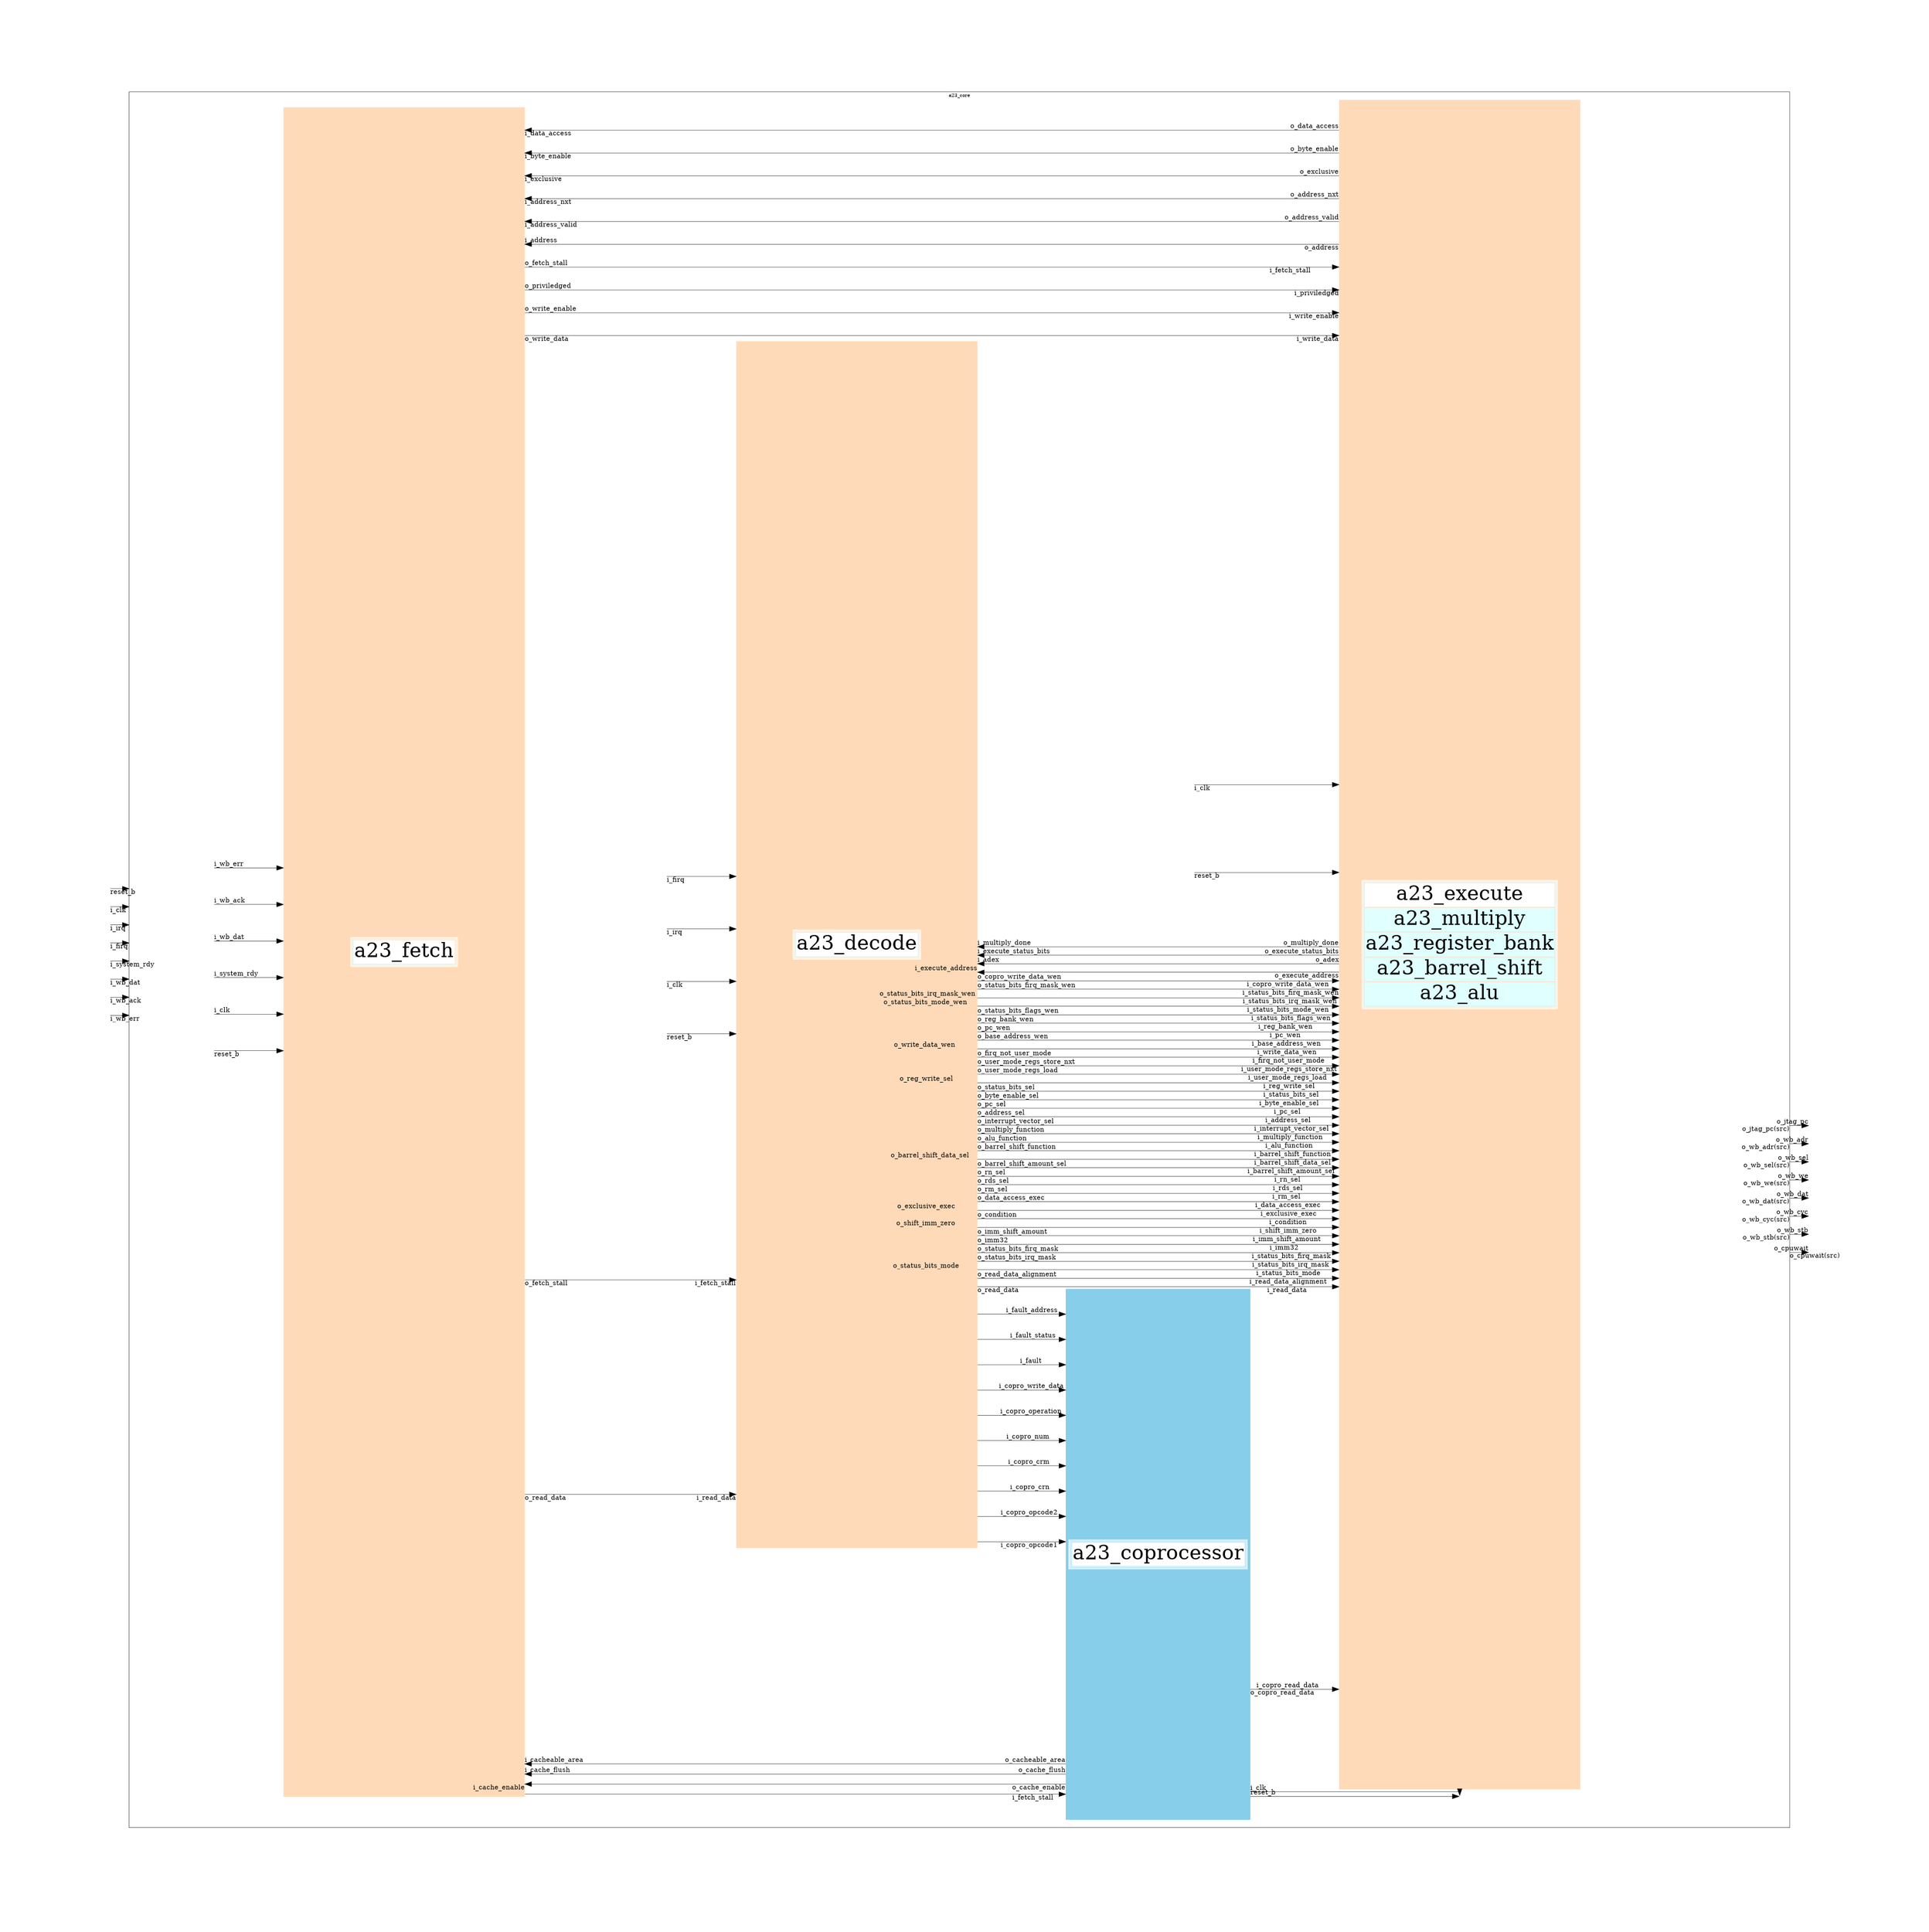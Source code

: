digraph {
	graph [bb="0,0,5194,5231.2",
		comment=a23_core,
		compound=True,
		margin=1.0,
		multiedges=True,
		overlap=False,
		page="11,11",
		rank=same,
		rankdir=LR,
		ranksep=.5,
		ratio=1,
		size="20.0, 20.0",
		splines=ortho
	];
	node [label="\N"];
	edge [style=filled];
	subgraph cluster_1 {
		graph [bb="121.08,45.2,5072.9,5223.2",
			label=a23_core
		];
		"2_top_left"		 [fontsize=10,
			height=0.05,
			label="2_top_left",
			pos="269,5197.2",
			shape=point,
			style=invis,
			width=0.05];
		dummy_top		 [fontsize=10,
			height=0.05,
			label=dummy_top,
			pos="955,5197.2",
			shape=point,
			style=invis,
			width=0.05];
		"2_top_left" -> dummy_top		 [pos="e,953.15,5197.2 270.97,5197.2 270.97,5197.2 943.15,5197.2 943.15,5197.2",
			style=invis];
		"2_top_left" -> dummy_top		 [pos="e,955,5195.1 269,5195.1 269,5192 269,5186.5 269,5186.5 269,5186.5 955,5186.5 955,5186.5 955,5186.5 955,5187.4 955,5187.4",
			style=invis];
		"2_top_right"		 [fontsize=10,
			height=0.05,
			label="2_top_right",
			pos="1641,5197.2",
			shape=point,
			style=invis,
			width=0.05];
		dummy_top -> "2_top_right"		 [pos="e,1639.2,5197.2 956.97,5197.2 956.97,5197.2 1629.2,5197.2 1629.2,5197.2",
			style=invis];
		dummy_top -> "2_top_right"		 [pos="e,1641,5199 955,5199 955,5204 955,5217.2 955,5217.2 955,5217.2 1641,5217.2 1641,5217.2 1641,5217.2 1641,5209 1641,5209",
			style=invis];
		"20left"		 [fontsize=10,
			height=10,
			label="20left",
			pos="269,2657.2",
			shape=box,
			style=invis,
			width=3];
		a23_fetch		 [color=peachpuff,
			fontsize=60,
			height=70,
			label=<<TABLE BGCOLOR="white" WIDTH="200">                     <TR><TD COLSPAN="1" ROWSPAN="1"><TABLE BGCOLOR="lightcyan">                     <TR><TD BGCOLOR="white">a23_fetch</TD></TR>                     </TABLE></TD></TR></TABLE>>,
			pos="955,2657.2",
			shape=plaintext,
			style=filled,
			width=10];
		"20left" -> a23_fetch		 [pos="e,594.71,2624.5 377.32,2624.5 377.32,2624.5 584.71,2624.5 584.71,2624.5",
			style=invis];
		"20left" -> a23_fetch		 [pos="e,594.71,2602.7 377.32,2602.7 377.32,2602.7 584.71,2602.7 584.71,2602.7",
			style=invis];
		"20left" -> a23_fetch		 [arrowhead=normal,
			arrowsize=2,
			fontsize=20,
			penwidth=1,
			pos="e,594.71,2580.8 377.32,2580.8 377.32,2580.8 574.71,2580.8 574.71,2580.8",
			tail_lp="406.32,2569.8",
			taillabel=reset_b,
			weight=2.0];
		"20left" -> a23_fetch		 [arrowhead=normal,
			arrowsize=2,
			fontsize=20,
			penwidth=1,
			pos="e,594.71,2559 377.32,2559 377.32,2559 574.71,2559 574.71,2559",
			style=invis,
			tail_lp="410.82,2548",
			taillabel=reset_b0,
			weight=2.0];
		"20left" -> a23_fetch		 [arrowhead=normal,
			arrowsize=2,
			fontsize=20,
			penwidth=1,
			pos="e,594.71,2537.2 377.32,2537.2 377.32,2537.2 574.71,2537.2 574.71,2537.2",
			style=invis,
			tail_lp="420.82,2526.2",
			taillabel=reset_b100,
			weight=2.0];
		"20left" -> a23_fetch		 [arrowhead=normal,
			arrowsize=2,
			fontsize=20,
			penwidth=1,
			pos="e,594.71,2515.4 377.32,2515.4 377.32,2515.4 574.71,2515.4 574.71,2515.4",
			style=invis,
			tail_lp="420.82,2504.4",
			taillabel=reset_b200,
			weight=2.0];
		"20left" -> a23_fetch		 [arrowhead=normal,
			arrowsize=2,
			fontsize=20,
			penwidth=1,
			pos="e,594.71,2493.6 377.32,2493.6 377.32,2493.6 574.71,2493.6 574.71,2493.6",
			style=invis,
			tail_lp="420.82,2482.6",
			taillabel=reset_b300,
			weight=2.0];
		"20left" -> a23_fetch		 [arrowhead=normal,
			arrowsize=2,
			fontsize=20,
			penwidth=1,
			pos="e,594.71,2384.5 377.32,2384.5 377.32,2384.5 574.71,2384.5 574.71,2384.5",
			tail_lp="396.32,2373.5",
			taillabel=i_clk,
			weight=2.0];
		"20left" -> a23_fetch		 [arrowhead=normal,
			arrowsize=2,
			fontsize=20,
			penwidth=1,
			pos="e,594.71,2362.7 377.32,2362.7 377.32,2362.7 574.71,2362.7 574.71,2362.7",
			style=invis,
			tail_lp="401.32,2351.7",
			taillabel=i_clk1,
			weight=2.0];
		"20left" -> a23_fetch		 [arrowhead=normal,
			arrowsize=2,
			fontsize=20,
			penwidth=1,
			pos="e,594.71,2340.8 377.32,2340.8 377.32,2340.8 574.71,2340.8 574.71,2340.8",
			style=invis,
			tail_lp="410.82,2329.8",
			taillabel=i_clk101,
			weight=2.0];
		"20left" -> a23_fetch		 [arrowhead=normal,
			arrowsize=2,
			fontsize=20,
			penwidth=1,
			pos="e,594.71,2471.7 377.32,2471.7 377.32,2471.7 574.71,2471.7 574.71,2471.7",
			style=invis,
			tail_lp="410.82,2460.7",
			taillabel=i_clk201,
			weight=2.0];
		"20left" -> a23_fetch		 [arrowhead=normal,
			arrowsize=2,
			fontsize=20,
			penwidth=1,
			pos="e,594.71,2319 377.32,2319 377.32,2319 574.71,2319 574.71,2319",
			style=invis,
			tail_lp="410.82,2308",
			taillabel=i_clk301,
			weight=2.0];
		"20left" -> a23_fetch		 [arrowhead=normal,
			arrowsize=2,
			fontsize=20,
			penwidth=1,
			pos="e,594.71,2449.9 377.32,2449.9 377.32,2449.9 574.71,2449.9 574.71,2449.9",
			tail_lp="429.82,2438.9",
			taillabel=i_system_rdy,
			weight=2.0];
		"20left" -> a23_fetch		 [arrowhead=normal,
			arrowsize=2,
			fontsize=20,
			penwidth=1,
			pos="e,594.71,2428.1 377.32,2428.1 377.32,2428.1 574.71,2428.1 574.71,2428.1",
			style=invis,
			tail_lp="439.32,2417.1",
			taillabel=i_system_rdy15,
			weight=2.0];
		"20left" -> a23_fetch		 [arrowhead=normal,
			arrowsize=2,
			fontsize=20,
			penwidth=1,
			pos="e,594.71,2406.3 377.32,2406.3 377.32,2406.3 574.71,2406.3 574.71,2406.3",
			style=invis,
			tail_lp="444.32,2395.3",
			taillabel=i_system_rdy115,
			weight=2.0];
		"20left" -> a23_fetch		 [arrowhead=normal,
			arrowsize=2,
			fontsize=20,
			penwidth=1,
			pos="e,594.71,2995.4 377.32,2995.4 377.32,2995.4 574.71,2995.4 574.71,2995.4",
			style=invis,
			tail_lp="444.32,2984.4",
			taillabel=i_system_rdy215,
			weight=2.0];
		"20left" -> a23_fetch		 [arrowhead=normal,
			arrowsize=2,
			fontsize=20,
			penwidth=1,
			pos="e,594.71,2973.6 377.32,2973.6 377.32,2973.6 574.71,2973.6 574.71,2973.6",
			style=invis,
			tail_lp="444.32,2962.6",
			taillabel=i_system_rdy315,
			weight=2.0];
		"20left" -> a23_fetch		 [arrowhead=normal,
			arrowsize=2,
			fontsize=20,
			penwidth=1,
			pos="e,594.71,2951.7 377.32,2951.7 377.32,2951.7 574.71,2951.7 574.71,2951.7",
			tail_lp="413.32,2940.7",
			taillabel=i_wb_dat,
			weight=2.0];
		"20left" -> a23_fetch		 [arrowhead=normal,
			arrowsize=2,
			fontsize=20,
			penwidth=1,
			pos="e,594.71,2929.9 377.32,2929.9 377.32,2929.9 574.71,2929.9 574.71,2929.9",
			style=invis,
			tail_lp="422.82,2918.9",
			taillabel=i_wb_dat20,
			weight=2.0];
		"20left" -> a23_fetch		 [arrowhead=normal,
			arrowsize=2,
			fontsize=20,
			penwidth=1,
			pos="e,594.71,2646.3 377.32,2646.3 377.32,2646.3 574.71,2646.3 574.71,2646.3",
			style=invis,
			tail_lp="427.82,2635.3",
			taillabel=i_wb_dat120,
			weight=2.0];
		"20left" -> a23_fetch		 [arrowhead=normal,
			arrowsize=2,
			fontsize=20,
			penwidth=1,
			pos="e,594.71,2668.1 377.32,2668.1 377.32,2668.1 574.71,2668.1 574.71,2668.1",
			style=invis,
			tail_lp="427.82,2679.1",
			taillabel=i_wb_dat220,
			weight=2.0];
		"20left" -> a23_fetch		 [arrowhead=normal,
			arrowsize=2,
			fontsize=20,
			penwidth=1,
			pos="e,594.71,2689.9 377.32,2689.9 377.32,2689.9 574.71,2689.9 574.71,2689.9",
			style=invis,
			tail_lp="427.82,2700.9",
			taillabel=i_wb_dat320,
			weight=2.0];
		"20left" -> a23_fetch		 [arrowhead=normal,
			arrowsize=2,
			fontsize=20,
			penwidth=1,
			pos="e,594.71,2711.7 377.32,2711.7 377.32,2711.7 574.71,2711.7 574.71,2711.7",
			tail_lp="415.32,2722.7",
			taillabel=i_wb_ack,
			weight=2.0];
		"20left" -> a23_fetch		 [arrowhead=normal,
			arrowsize=2,
			fontsize=20,
			penwidth=1,
			pos="e,594.71,2733.6 377.32,2733.6 377.32,2733.6 574.71,2733.6 574.71,2733.6",
			style=invis,
			tail_lp="424.82,2744.6",
			taillabel=i_wb_ack24,
			weight=2.0];
		"20left" -> a23_fetch		 [arrowhead=normal,
			arrowsize=2,
			fontsize=20,
			penwidth=1,
			pos="e,594.71,2755.4 377.32,2755.4 377.32,2755.4 574.71,2755.4 574.71,2755.4",
			style=invis,
			tail_lp="429.82,2766.4",
			taillabel=i_wb_ack124,
			weight=2.0];
		"20left" -> a23_fetch		 [arrowhead=normal,
			arrowsize=2,
			fontsize=20,
			penwidth=1,
			pos="e,594.71,2777.2 377.32,2777.2 377.32,2777.2 574.71,2777.2 574.71,2777.2",
			style=invis,
			tail_lp="429.82,2788.2",
			taillabel=i_wb_ack224,
			weight=2.0];
		"20left" -> a23_fetch		 [arrowhead=normal,
			arrowsize=2,
			fontsize=20,
			penwidth=1,
			pos="e,594.71,2799 377.32,2799 377.32,2799 574.71,2799 574.71,2799",
			style=invis,
			tail_lp="429.82,2810",
			taillabel=i_wb_ack324,
			weight=2.0];
		"20left" -> a23_fetch		 [arrowhead=normal,
			arrowsize=2,
			fontsize=20,
			penwidth=1,
			pos="e,594.71,2820.8 377.32,2820.8 377.32,2820.8 574.71,2820.8 574.71,2820.8",
			tail_lp="412.32,2831.8",
			taillabel=i_wb_err,
			weight=2.0];
		"20left" -> a23_fetch		 [arrowhead=normal,
			arrowsize=2,
			fontsize=20,
			penwidth=1,
			pos="e,594.71,2842.7 377.32,2842.7 377.32,2842.7 574.71,2842.7 574.71,2842.7",
			style=invis,
			tail_lp="422.32,2853.7",
			taillabel=i_wb_err25,
			weight=2.0];
		"20left" -> a23_fetch		 [arrowhead=normal,
			arrowsize=2,
			fontsize=20,
			penwidth=1,
			pos="e,594.71,2864.5 377.32,2864.5 377.32,2864.5 574.71,2864.5 574.71,2864.5",
			style=invis,
			tail_lp="427.32,2875.5",
			taillabel=i_wb_err125,
			weight=2.0];
		"20left" -> a23_fetch		 [arrowhead=normal,
			arrowsize=2,
			fontsize=20,
			penwidth=1,
			pos="e,594.71,2886.3 377.32,2886.3 377.32,2886.3 574.71,2886.3 574.71,2886.3",
			style=invis,
			tail_lp="427.32,2897.3",
			taillabel=i_wb_err225,
			weight=2.0];
		"20left" -> a23_fetch		 [arrowhead=normal,
			arrowsize=2,
			fontsize=20,
			penwidth=1,
			pos="e,594.71,2908.1 377.32,2908.1 377.32,2908.1 574.71,2908.1 574.71,2908.1",
			style=invis,
			tail_lp="327.32,2897.1",
			taillabel=i_wb_err325,
			weight=2.0];
		"20right"		 [fontsize=10,
			height=10,
			label="20right",
			pos="1641,2679.2",
			shape=box,
			style=invis,
			width=3];
		a23_fetch -> "20right"		 [pos="e,1532.9,2559.2 1315.1,2559.2 1315.1,2559.2 1522.9,2559.2 1522.9,2559.2",
			style=invis];
		a23_fetch -> "20right"		 [pos="e,1532.9,2799.2 1315.1,2799.2 1315.1,2799.2 1522.9,2799.2 1522.9,2799.2",
			style=invis];
		a23_decode		 [color=peachpuff,
			fontsize=60,
			height=50,
			label=<<TABLE BGCOLOR="white" WIDTH="200">                     <TR><TD COLSPAN="1" ROWSPAN="1"><TABLE BGCOLOR="lightcyan">                     <TR><TD BGCOLOR="white">a23_decode</TD></TR>                     </TABLE></TD></TR></TABLE>>,
			pos="2326,2679.2",
			shape=plaintext,
			style=filled,
			width=10];
		a23_fetch -> a23_decode		 [arrowhead=normal,
			arrowsize=2,
			fontsize=20,
			head_lp="1919.8,1028.2",
			headlabel=i_read_data,
			penwidth=1,
			pos="e,1965.8,1039.2 1315.2,1039.2 1315.2,1039.2 1945.8,1039.2 1945.8,1039.2",
			tail_lp="1363.7,1028.2",
			taillabel=o_read_data,
			weight=2.0];
		a23_fetch -> a23_decode		 [arrowhead=normal,
			arrowsize=2,
			fontsize=20,
			penwidth=1,
			pos="e,1965.8,1999.2 1315.2,1999.2 1315.2,1999.2 1945.8,1999.2 1945.8,1999.2",
			style=invis,
			tail_lp="1366.2,1988.2",
			taillabel=i_read_data2,
			weight=2.0];
		a23_fetch -> a23_decode		 [arrowhead=normal,
			arrowsize=2,
			fontsize=20,
			penwidth=1,
			pos="e,1965.8,1839.2 1315.2,1839.2 1315.2,1839.2 1945.8,1839.2 1945.8,1839.2",
			style=invis,
			tail_lp="1375.7,1828.2",
			taillabel=i_read_data102,
			weight=2.0];
		a23_fetch -> a23_decode		 [arrowhead=normal,
			arrowsize=2,
			fontsize=20,
			penwidth=1,
			pos="e,1965.8,1679.2 1315.2,1679.2 1315.2,1679.2 1945.8,1679.2 1945.8,1679.2",
			style=invis,
			tail_lp="1375.7,1668.2",
			taillabel=i_read_data202,
			weight=2.0];
		a23_fetch -> a23_decode		 [arrowhead=normal,
			arrowsize=2,
			fontsize=20,
			head_lp="1918.8,1508.2",
			headlabel=i_fetch_stall,
			penwidth=1,
			pos="e,1965.8,1519.2 1315.2,1519.2 1315.2,1519.2 1945.8,1519.2 1945.8,1519.2",
			tail_lp="1364.7,1508.2",
			taillabel=o_fetch_stall,
			weight=2.0];
		a23_fetch -> a23_decode		 [arrowhead=normal,
			arrowsize=2,
			fontsize=20,
			penwidth=1,
			pos="e,1965.8,1359.2 1315.2,1359.2 1315.2,1359.2 1945.8,1359.2 1945.8,1359.2",
			style=invis,
			tail_lp="1371.7,1348.2",
			taillabel=i_fetch_stall12,
			weight=2.0];
		a23_fetch -> a23_decode		 [arrowhead=normal,
			arrowsize=2,
			fontsize=20,
			penwidth=1,
			pos="e,1965.8,1199.2 1315.2,1199.2 1315.2,1199.2 1945.8,1199.2 1945.8,1199.2",
			style=invis,
			tail_lp="1376.7,1188.2",
			taillabel=i_fetch_stall112,
			weight=2.0];
		a23_fetch -> a23_decode		 [arrowhead=normal,
			arrowsize=2,
			fontsize=20,
			penwidth=1,
			pos="e,1965.8,2159.2 1315.2,2159.2 1315.2,2159.2 1945.8,2159.2 1945.8,2159.2",
			style=invis,
			tail_lp="1376.7,2148.2",
			taillabel=i_fetch_stall212,
			weight=2.0];
		a23_execute		 [color=peachpuff,
			fontsize=60,
			height=70,
			label=<<TABLE BGCOLOR="white" WIDTH="200">                         <TR><TD COLSPAN="1" ROWSPAN="1"><TABLE BGCOLOR="lightcyan">                         <TR><TD BGCOLOR="white">a23_execute</TD></TR>                         <TR><TD>a23_multiply</TD></TR>                         <TR><TD>a23_register_bank</TD></TR>                         <TR><TD>a23_barrel_shift</TD></TR>                         <TR><TD>a23_alu</TD></TR>                         </TABLE></TD></TR></TABLE>>,
			pos="4089,2679.2",
			shape=plaintext,
			style=filled,
			width=10];
		a23_fetch -> a23_execute		 [arrowhead=normal,
			arrowsize=2,
			fontsize=20,
			head_lp="3680.3,4825.7",
			headlabel=i_write_data,
			penwidth=1,
			pos="e,3728.8,4836.7 1315.3,4836.7 1315.3,4836.7 3708.8,4836.7 3708.8,4836.7",
			tail_lp="1366.3,4825.7",
			taillabel=o_write_data,
			weight=2.0];
		a23_fetch -> a23_execute		 [arrowhead=normal,
			arrowsize=2,
			fontsize=20,
			penwidth=1,
			pos="e,3728.8,4819.7 1315.3,4819.7 1315.3,4819.7 3708.8,4819.7 3708.8,4819.7",
			style=invis,
			tail_lp="1368.3,4808.7",
			taillabel=i_write_data5,
			weight=2.0];
		a23_fetch -> a23_execute		 [arrowhead=normal,
			arrowsize=2,
			fontsize=20,
			penwidth=1,
			pos="e,3728.8,4802.7 1315.3,4802.7 1315.3,4802.7 3708.8,4802.7 3708.8,4802.7",
			style=invis,
			tail_lp="1378.3,4791.7",
			taillabel=i_write_data105,
			weight=2.0];
		a23_fetch -> a23_execute		 [arrowhead=normal,
			arrowsize=2,
			fontsize=20,
			penwidth=1,
			pos="e,3728.8,4785.6 1315.3,4785.6 1315.3,4785.6 3708.8,4785.6 3708.8,4785.6",
			style=invis,
			tail_lp="1378.3,4774.6",
			taillabel=i_write_data205,
			weight=2.0];
		a23_fetch -> a23_execute		 [arrowhead=normal,
			arrowsize=2,
			fontsize=20,
			head_lp="3671.3,4757.6",
			headlabel=i_write_enable,
			penwidth=1,
			pos="e,3728.8,4768.6 1315.3,4768.6 1315.3,4768.6 3708.8,4768.6 3708.8,4768.6",
			tail_lp="1375.3,4757.6",
			taillabel=o_write_enable,
			weight=2.0];
		a23_fetch -> a23_execute		 [arrowhead=normal,
			arrowsize=2,
			fontsize=20,
			penwidth=1,
			pos="e,3728.8,4751.6 1315.3,4751.6 1315.3,4751.6 3708.8,4751.6 3708.8,4751.6",
			style=invis,
			tail_lp="1377.3,4740.6",
			taillabel=i_write_enable6,
			weight=2.0];
		a23_fetch -> a23_execute		 [arrowhead=normal,
			arrowsize=2,
			fontsize=20,
			penwidth=1,
			pos="e,3728.8,4615.4 1315.3,4615.4 1315.3,4615.4 3708.8,4615.4 3708.8,4615.4",
			style=invis,
			tail_lp="1387.3,4604.4",
			taillabel=i_write_enable106,
			weight=2.0];
		a23_fetch -> a23_execute		 [arrowhead=normal,
			arrowsize=2,
			fontsize=20,
			penwidth=1,
			pos="e,3728.8,4564.3 1315.3,4564.3 1315.3,4564.3 3708.8,4564.3 3708.8,4564.3",
			style=invis,
			tail_lp="1387.3,4553.3",
			taillabel=i_write_enable206,
			weight=2.0];
		a23_fetch -> a23_execute		 [arrowhead=normal,
			arrowsize=2,
			fontsize=20,
			head_lp="3677.3,4536.3",
			headlabel=i_priviledged,
			penwidth=1,
			pos="e,3728.8,4547.3 1315.3,4547.3 1315.3,4547.3 3708.8,4547.3 3708.8,4547.3",
			tail_lp="1369.3,4536.3",
			taillabel=o_priviledged,
			weight=2.0];
		a23_fetch -> a23_execute		 [arrowhead=normal,
			arrowsize=2,
			fontsize=20,
			penwidth=1,
			pos="e,3728.8,4530.3 1315.3,4530.3 1315.3,4530.3 3708.8,4530.3 3708.8,4530.3",
			style=invis,
			tail_lp="1371.3,4519.3",
			taillabel=i_priviledged8,
			weight=2.0];
		a23_fetch -> a23_execute		 [arrowhead=normal,
			arrowsize=2,
			fontsize=20,
			penwidth=1,
			pos="e,3728.8,4513.2 1315.3,4513.2 1315.3,4513.2 3708.8,4513.2 3708.8,4513.2",
			style=invis,
			tail_lp="1381.3,4502.2",
			taillabel=i_priviledged108,
			weight=2.0];
		a23_fetch -> a23_execute		 [arrowhead=normal,
			arrowsize=2,
			fontsize=20,
			penwidth=1,
			pos="e,3728.8,5007 1315.3,5007 1315.3,5007 3708.8,5007 3708.8,5007",
			style=invis,
			tail_lp="1381.3,4996",
			taillabel=i_priviledged208,
			weight=2.0];
		a23_fetch -> a23_execute		 [arrowhead=normal,
			arrowsize=2,
			fontsize=20,
			head_lp="3645.3,4570.3",
			headlabel="i_fetch_stall              ",
			penwidth=1,
			pos="e,3728.8,4581.3 1315.3,4581.3 1315.3,4581.3 3708.8,4581.3 3708.8,4581.3",
			tail_lp="1401.3,4581.3",
			taillabel="o_fetch_stall              ",
			weight=2.0];
		a23_fetch -> a23_execute		 [arrowhead=normal,
			arrowsize=2,
			fontsize=20,
			penwidth=1,
			pos="e,3728.8,4598.4 1315.3,4598.4 1315.3,4598.4 3708.8,4598.4 3708.8,4598.4",
			style=invis,
			tail_lp="1408.8,4609.4",
			taillabel="i_fetch_stall              19",
			weight=2.0];
		a23_fetch -> a23_execute		 [arrowhead=normal,
			arrowsize=2,
			fontsize=20,
			penwidth=1,
			pos="e,3728.8,4632.4 1315.3,4632.4 1315.3,4632.4 3708.8,4632.4 3708.8,4632.4",
			style=invis,
			tail_lp="1413.3,4643.4",
			taillabel="i_fetch_stall              119",
			weight=2.0];
		a23_fetch -> a23_execute		 [arrowhead=normal,
			arrowsize=2,
			fontsize=20,
			penwidth=1,
			pos="e,3728.8,4649.4 1315.3,4649.4 1315.3,4649.4 3708.8,4649.4 3708.8,4649.4",
			style=invis,
			tail_lp="1413.3,4660.4",
			taillabel="i_fetch_stall              219",
			weight=2.0];
		a23_coprocessor		 [color=skyblue,
			fontsize=60,
			height=22,
			label=<<TABLE BGCOLOR="white" WIDTH="200">             <TR><TD COLSPAN="1" ROWSPAN="1"><TABLE BGCOLOR="lightcyan">             <TR><TD BGCOLOR="white">a23_coprocessor</TD></TR>             </TABLE></TD></TR></TABLE>>,
			pos="3208,860.2",
			shape=plaintext,
			style=filled,
			width=7];
		a23_fetch -> a23_coprocessor		 [arrowhead=normal,
			arrowsize=2,
			fontsize=20,
			head_lp="2893.1,170.94",
			headlabel="i_fetch_stall      ",
			penwidth=1,
			pos="e,2955.6,181.94 1315.1,181.94 1315.1,181.94 2935.6,181.94 2935.6,181.94",
			weight=2.0];
		a23_fetch -> a23_coprocessor		 [arrowhead=normal,
			arrowsize=2,
			fontsize=20,
			penwidth=1,
			pos="e,2955.6,204.31 1315.1,204.31 1315.1,204.31 2935.6,204.31 2935.6,204.31",
			style=invis,
			tail_lp="1382.6,193.31",
			taillabel="i_fetch_stall      2",
			weight=2.0];
		a23_fetch -> a23_coprocessor		 [arrowhead=normal,
			arrowsize=2,
			fontsize=20,
			penwidth=1,
			pos="e,2955.6,211.77 1315.1,211.77 1315.1,211.77 2935.6,211.77 2935.6,211.77",
			style=invis,
			tail_lp="1392.1,222.77",
			taillabel="i_fetch_stall      102",
			weight=2.0];
		a23_fetch -> a23_coprocessor		 [arrowhead=normal,
			arrowsize=2,
			fontsize=20,
			penwidth=1,
			pos="e,2955.6,174.49 1315.1,174.49 1315.1,174.49 2935.6,174.49 2935.6,174.49",
			style=invis,
			tail_lp="1392.1,163.49",
			taillabel="i_fetch_stall      202",
			weight=2.0];
		"20right" -> a23_decode		 [pos="e,1965.9,2413.1 1749.2,2413.1 1749.2,2413.1 1955.9,2413.1 1955.9,2413.1",
			style=invis];
		"20right" -> a23_decode		 [pos="e,1965.9,2444.4 1749.2,2444.4 1749.2,2444.4 1955.9,2444.4 1955.9,2444.4",
			style=invis];
		"20right" -> a23_decode		 [arrowhead=normal,
			arrowsize=2,
			fontsize=20,
			penwidth=1,
			pos="e,1965.9,2475.7 1749.2,2475.7 1749.2,2475.7 1945.9,2475.7 1945.9,2475.7",
			tail_lp="1778.2,2464.7",
			taillabel=reset_b,
			weight=2.0];
		"20right" -> a23_decode		 [arrowhead=normal,
			arrowsize=2,
			fontsize=20,
			penwidth=1,
			pos="e,1965.9,2507 1749.2,2507 1749.2,2507 1945.9,2507 1945.9,2507",
			style=invis,
			tail_lp="1782.7,2496",
			taillabel=reset_b0,
			weight=2.0];
		"20right" -> a23_decode		 [arrowhead=normal,
			arrowsize=2,
			fontsize=20,
			penwidth=1,
			pos="e,1965.9,2538.3 1749.2,2538.3 1749.2,2538.3 1945.9,2538.3 1945.9,2538.3",
			style=invis,
			tail_lp="1792.7,2527.3",
			taillabel=reset_b100,
			weight=2.0];
		"20right" -> a23_decode		 [arrowhead=normal,
			arrowsize=2,
			fontsize=20,
			penwidth=1,
			pos="e,1965.9,2569.6 1749.2,2569.6 1749.2,2569.6 1945.9,2569.6 1945.9,2569.6",
			style=invis,
			tail_lp="1792.7,2558.6",
			taillabel=reset_b200,
			weight=2.0];
		"20right" -> a23_decode		 [arrowhead=normal,
			arrowsize=2,
			fontsize=20,
			penwidth=1,
			pos="e,1965.9,2600.9 1749.2,2600.9 1749.2,2600.9 1945.9,2600.9 1945.9,2600.9",
			style=invis,
			tail_lp="1792.7,2589.9",
			taillabel=reset_b300,
			weight=2.0];
		"20right" -> a23_decode		 [arrowhead=normal,
			arrowsize=2,
			fontsize=20,
			penwidth=1,
			pos="e,1965.9,2632.2 1749.2,2632.2 1749.2,2632.2 1945.9,2632.2 1945.9,2632.2",
			tail_lp="1768.2,2621.2",
			taillabel=i_clk,
			weight=2.0];
		"20right" -> a23_decode		 [arrowhead=normal,
			arrowsize=2,
			fontsize=20,
			penwidth=1,
			pos="e,1965.9,2663.5 1749.2,2663.5 1749.2,2663.5 1945.9,2663.5 1945.9,2663.5",
			style=invis,
			tail_lp="1773.2,2652.5",
			taillabel=i_clk1,
			weight=2.0];
		"20right" -> a23_decode		 [arrowhead=normal,
			arrowsize=2,
			fontsize=20,
			penwidth=1,
			pos="e,1965.9,2694.9 1749.2,2694.9 1749.2,2694.9 1945.9,2694.9 1945.9,2694.9",
			style=invis,
			tail_lp="1782.7,2683.9",
			taillabel=i_clk101,
			weight=2.0];
		"20right" -> a23_decode		 [arrowhead=normal,
			arrowsize=2,
			fontsize=20,
			penwidth=1,
			pos="e,1965.9,2726.2 1749.2,2726.2 1749.2,2726.2 1945.9,2726.2 1945.9,2726.2",
			style=invis,
			tail_lp="1782.7,2715.2",
			taillabel=i_clk201,
			weight=2.0];
		"20right" -> a23_decode		 [arrowhead=normal,
			arrowsize=2,
			fontsize=20,
			penwidth=1,
			pos="e,1965.9,2757.5 1749.2,2757.5 1749.2,2757.5 1945.9,2757.5 1945.9,2757.5",
			style=invis,
			tail_lp="1782.7,2746.5",
			taillabel=i_clk301,
			weight=2.0];
		"20right" -> a23_decode		 [arrowhead=normal,
			arrowsize=2,
			fontsize=20,
			penwidth=1,
			pos="e,1965.9,2788.8 1749.2,2788.8 1749.2,2788.8 1945.9,2788.8 1945.9,2788.8",
			tail_lp="1767.2,2777.8",
			taillabel=i_irq,
			weight=2.0];
		"20right" -> a23_decode		 [arrowhead=normal,
			arrowsize=2,
			fontsize=20,
			penwidth=1,
			pos="e,1965.9,2820.1 1749.2,2820.1 1749.2,2820.1 1945.9,2820.1 1945.9,2820.1",
			style=invis,
			tail_lp="1776.7,2809.1",
			taillabel=i_irq10,
			weight=2.0];
		"20right" -> a23_decode		 [arrowhead=normal,
			arrowsize=2,
			fontsize=20,
			penwidth=1,
			pos="e,1965.9,2851.4 1749.2,2851.4 1749.2,2851.4 1945.9,2851.4 1945.9,2851.4",
			style=invis,
			tail_lp="1781.7,2840.4",
			taillabel=i_irq110,
			weight=2.0];
		"20right" -> a23_decode		 [arrowhead=normal,
			arrowsize=2,
			fontsize=20,
			penwidth=1,
			pos="e,1965.9,2882.7 1749.2,2882.7 1749.2,2882.7 1945.9,2882.7 1945.9,2882.7",
			style=invis,
			tail_lp="1781.7,2871.7",
			taillabel=i_irq210,
			weight=2.0];
		"20right" -> a23_decode		 [arrowhead=normal,
			arrowsize=2,
			fontsize=20,
			penwidth=1,
			pos="e,1965.9,2914 1749.2,2914 1749.2,2914 1945.9,2914 1945.9,2914",
			style=invis,
			tail_lp="1781.7,2903",
			taillabel=i_irq310,
			weight=2.0];
		"20right" -> a23_decode		 [arrowhead=normal,
			arrowsize=2,
			fontsize=20,
			penwidth=1,
			pos="e,1965.9,2945.3 1749.2,2945.3 1749.2,2945.3 1945.9,2945.3 1945.9,2945.3",
			tail_lp="1769.7,2934.3",
			taillabel=i_firq,
			weight=2.0];
		"20right" -> a23_decode		 [arrowhead=normal,
			arrowsize=2,
			fontsize=20,
			penwidth=1,
			pos="e,1965.9,2976.6 1749.2,2976.6 1749.2,2976.6 1945.9,2976.6 1945.9,2976.6",
			style=invis,
			tail_lp="1779.7,2965.6",
			taillabel=i_firq11,
			weight=2.0];
		"20right" -> a23_decode		 [arrowhead=normal,
			arrowsize=2,
			fontsize=20,
			penwidth=1,
			pos="e,1965.9,2350.5 1749.2,2350.5 1749.2,2350.5 1945.9,2350.5 1945.9,2350.5",
			style=invis,
			tail_lp="1784.2,2339.5",
			taillabel=i_firq111,
			weight=2.0];
		"20right" -> a23_decode		 [arrowhead=normal,
			arrowsize=2,
			fontsize=20,
			penwidth=1,
			pos="e,1965.9,3007.9 1749.2,3007.9 1749.2,3007.9 1945.9,3007.9 1945.9,3007.9",
			style=invis,
			tail_lp="1784.2,2996.9",
			taillabel=i_firq211,
			weight=2.0];
		"20right" -> a23_decode		 [arrowhead=normal,
			arrowsize=2,
			fontsize=20,
			penwidth=1,
			pos="e,1965.9,2381.8 1749.2,2381.8 1749.2,2381.8 1945.9,2381.8 1945.9,2381.8",
			style=invis,
			tail_lp="1784.2,2370.8",
			taillabel=i_firq311,
			weight=2.0];
		"21right"		 [fontsize=10,
			height=10,
			label="21right",
			pos="3208,2300.2",
			shape=box,
			style=invis,
			width=3];
		a23_decode -> "21right"		 [pos="e,3099.8,2420.2 2686,2420.2 2686,2420.2 3089.8,2420.2 3089.8,2420.2",
			style=invis];
		a23_decode -> "21right"		 [pos="e,3099.8,2180.2 2686,2180.2 2686,2180.2 3089.8,2180.2 3089.8,2180.2",
			style=invis];
		a23_decode -> a23_execute		 [arrowhead=normal,
			arrowsize=2,
			fontsize=20,
			head_lp="3640.9,1858.8",
			headlabel="i_read_data                ",
			penwidth=1,
			pos="e,3728.9,1869.8 2686.2,1869.8 2686.2,1869.8 3708.9,1869.8 3708.9,1869.8",
			tail_lp="2776.7,1858.8",
			taillabel="o_read_data                ",
			weight=2.0];
		a23_decode -> a23_execute		 [arrowhead=normal,
			arrowsize=2,
			fontsize=20,
			penwidth=1,
			pos="e,3728.9,1871.9 2686.2,1871.9 2686.2,1871.9 3708.9,1871.9 3708.9,1871.9",
			style=invis,
			tail_lp="2779.2,1882.9",
			taillabel="i_read_data                2",
			weight=2.0];
		a23_decode -> a23_execute		 [arrowhead=normal,
			arrowsize=2,
			fontsize=20,
			penwidth=1,
			pos="e,3728.9,1874.1 2686.2,1874.1 2686.2,1874.1 3708.9,1874.1 3708.9,1874.1",
			style=invis,
			tail_lp="2788.7,1885.1",
			taillabel="i_read_data                102",
			weight=2.0];
		a23_decode -> a23_execute		 [arrowhead=normal,
			arrowsize=2,
			fontsize=20,
			penwidth=1,
			pos="e,3728.9,1876.2 2686.2,1876.2 2686.2,1876.2 3708.9,1876.2 3708.9,1876.2",
			style=invis,
			tail_lp="2583.7,1865.2",
			taillabel="i_read_data                202",
			weight=2.0];
		a23_decode -> a23_execute		 [arrowhead=normal,
			arrowsize=2,
			fontsize=20,
			head_lp="3623.9,1889.3",
			headlabel="i_read_data_alignment      ",
			penwidth=1,
			pos="e,3728.9,1878.3 2686.2,1878.3 2686.2,1878.3 3708.9,1878.3 3708.9,1878.3",
			tail_lp="2578.7,1889.3",
			taillabel="o_read_data_alignment      ",
			weight=2.0];
		a23_decode -> a23_execute		 [arrowhead=normal,
			arrowsize=2,
			fontsize=20,
			penwidth=1,
			pos="e,3728.9,1880.5 2686.2,1880.5 2686.2,1880.5 3708.9,1880.5 3708.9,1880.5",
			style=invis,
			tail_lp="2796.2,1891.5",
			taillabel="i_read_data_alignment      3",
			weight=2.0];
		a23_decode -> a23_execute		 [arrowhead=normal,
			arrowsize=2,
			fontsize=20,
			penwidth=1,
			pos="e,3728.9,1882.6 2686.2,1882.6 2686.2,1882.6 3708.9,1882.6 3708.9,1882.6",
			style=invis,
			tail_lp="2805.7,1871.6",
			taillabel="i_read_data_alignment      103",
			weight=2.0];
		a23_decode -> a23_execute		 [arrowhead=normal,
			arrowsize=2,
			fontsize=20,
			penwidth=1,
			pos="e,3728.9,1884.7 2686.2,1884.7 2686.2,1884.7 3708.9,1884.7 3708.9,1884.7",
			style=invis,
			tail_lp="2566.7,1895.7",
			taillabel="i_read_data_alignment      203",
			weight=2.0];
		a23_decode -> a23_execute		 [arrowhead=normal,
			arrowsize=2,
			fontsize=20,
			head_lp="3630.9,1897.9",
			headlabel="i_status_bits_mode         ",
			penwidth=1,
			pos="e,3728.9,1886.9 2686.2,1886.9 2686.2,1886.9 3708.9,1886.9 3708.9,1886.9",
			tail_lp="2787.2,1897.9",
			taillabel="o_status_bits_mode         ",
			weight=2.0];
		a23_decode -> a23_execute		 [arrowhead=normal,
			arrowsize=2,
			fontsize=20,
			penwidth=1,
			pos="e,3728.9,1889 2686.2,1889 2686.2,1889 3708.9,1889 3708.9,1889",
			style=invis,
			tail_lp="2578.2,1878",
			taillabel="i_status_bits_mode         20",
			weight=2.0];
		a23_decode -> a23_execute		 [arrowhead=normal,
			arrowsize=2,
			fontsize=20,
			penwidth=1,
			pos="e,3728.9,1891.1 2686.2,1891.1 2686.2,1891.1 3708.9,1891.1 3708.9,1891.1",
			style=invis,
			tail_lp="2799.2,1902.1",
			taillabel="i_status_bits_mode         120",
			weight=2.0];
		a23_decode -> a23_execute		 [arrowhead=normal,
			arrowsize=2,
			fontsize=20,
			penwidth=1,
			pos="e,3728.9,1893.3 2686.2,1893.3 2686.2,1893.3 3708.9,1893.3 3708.9,1893.3",
			style=invis,
			tail_lp="2573.2,1904.3",
			taillabel="i_status_bits_mode         220",
			weight=2.0];
		a23_decode -> a23_execute		 [arrowhead=normal,
			arrowsize=2,
			fontsize=20,
			head_lp="3830.9,1884.4",
			headlabel="i_status_bits_irq_mask     ",
			penwidth=1,
			pos="e,3728.9,1895.4 2686.2,1895.4 2686.2,1895.4 3708.9,1895.4 3708.9,1895.4",
			tail_lp="2790.7,1906.4",
			taillabel="o_status_bits_irq_mask     ",
			weight=2.0];
		a23_decode -> a23_execute		 [arrowhead=normal,
			arrowsize=2,
			fontsize=20,
			penwidth=1,
			pos="e,3728.9,1897.5 2686.2,1897.5 2686.2,1897.5 3708.9,1897.5 3708.9,1897.5",
			style=invis,
			tail_lp="2797.7,1908.5",
			taillabel="i_status_bits_irq_mask     21",
			weight=2.0];
		a23_decode -> a23_execute		 [arrowhead=normal,
			arrowsize=2,
			fontsize=20,
			penwidth=1,
			pos="e,3728.9,1899.7 2686.2,1899.7 2686.2,1899.7 3708.9,1899.7 3708.9,1899.7",
			style=invis,
			tail_lp="2569.7,1910.7",
			taillabel="i_status_bits_irq_mask     121",
			weight=2.0];
		a23_decode -> a23_execute		 [arrowhead=normal,
			arrowsize=2,
			fontsize=20,
			penwidth=1,
			pos="e,3728.9,1901.8 2686.2,1901.8 2686.2,1901.8 3708.9,1901.8 3708.9,1901.8",
			style=invis,
			tail_lp="2802.7,1912.8",
			taillabel="i_status_bits_irq_mask     221",
			weight=2.0];
		a23_decode -> a23_execute		 [arrowhead=normal,
			arrowsize=2,
			fontsize=20,
			head_lp="3626.9,1914.9",
			headlabel="i_status_bits_firq_mask    ",
			penwidth=1,
			pos="e,3728.9,1903.9 2686.2,1903.9 2686.2,1903.9 3708.9,1903.9 3708.9,1903.9",
			tail_lp="2581.7,1914.9",
			taillabel="o_status_bits_firq_mask    ",
			weight=2.0];
		a23_decode -> a23_execute		 [arrowhead=normal,
			arrowsize=2,
			fontsize=20,
			penwidth=1,
			pos="e,3728.9,1906.1 2686.2,1906.1 2686.2,1906.1 3708.9,1906.1 3708.9,1906.1",
			style=invis,
			tail_lp="2574.7,1917.1",
			taillabel="i_status_bits_firq_mask    22",
			weight=2.0];
		a23_decode -> a23_execute		 [arrowhead=normal,
			arrowsize=2,
			fontsize=20,
			penwidth=1,
			pos="e,3728.9,1908.2 2686.2,1908.2 2686.2,1908.2 3708.9,1908.2 3708.9,1908.2",
			style=invis,
			tail_lp="2802.7,1919.2",
			taillabel="i_status_bits_firq_mask    122",
			weight=2.0];
		a23_decode -> a23_execute		 [arrowhead=normal,
			arrowsize=2,
			fontsize=20,
			penwidth=1,
			pos="e,3728.9,1910.3 2686.2,1910.3 2686.2,1910.3 3708.9,1910.3 3708.9,1910.3",
			style=invis,
			tail_lp="2802.7,1921.3",
			taillabel="i_status_bits_firq_mask    222",
			weight=2.0];
		a23_decode -> a23_execute		 [arrowhead=normal,
			arrowsize=2,
			fontsize=20,
			head_lp="3641.9,1923.5",
			headlabel="i_imm32                    ",
			penwidth=1,
			pos="e,3728.9,1912.5 2686.2,1912.5 2686.2,1912.5 3708.9,1912.5 3708.9,1912.5",
			tail_lp="2775.7,1923.5",
			taillabel="o_imm32                    ",
			weight=2.0];
		a23_decode -> a23_execute		 [arrowhead=normal,
			arrowsize=2,
			fontsize=20,
			penwidth=1,
			pos="e,3728.9,1914.6 2686.2,1914.6 2686.2,1914.6 3708.9,1914.6 3708.9,1914.6",
			style=invis,
			tail_lp="2589.7,1925.6",
			taillabel="i_imm32                    23",
			weight=2.0];
		a23_decode -> a23_execute		 [arrowhead=normal,
			arrowsize=2,
			fontsize=20,
			penwidth=1,
			pos="e,3728.9,1916.7 2686.2,1916.7 2686.2,1916.7 3708.9,1916.7 3708.9,1916.7",
			style=invis,
			tail_lp="2787.7,1927.7",
			taillabel="i_imm32                    123",
			weight=2.0];
		a23_decode -> a23_execute		 [arrowhead=normal,
			arrowsize=2,
			fontsize=20,
			penwidth=1,
			pos="e,3728.9,1918.9 2686.2,1918.9 2686.2,1918.9 3708.9,1918.9 3708.9,1918.9",
			style=invis,
			tail_lp="2584.7,1929.9",
			taillabel="i_imm32                    223",
			weight=2.0];
		a23_decode -> a23_execute		 [arrowhead=normal,
			arrowsize=2,
			fontsize=20,
			head_lp="3832.4,1910",
			headlabel="i_imm_shift_amount         ",
			penwidth=1,
			pos="e,3728.9,1921 2686.2,1921 2686.2,1921 3708.9,1921 3708.9,1921",
			tail_lp="2792.2,1932",
			taillabel="o_imm_shift_amount         ",
			weight=2.0];
		a23_decode -> a23_execute		 [arrowhead=normal,
			arrowsize=2,
			fontsize=20,
			penwidth=1,
			pos="e,3728.9,1923.1 2686.2,1923.1 2686.2,1923.1 3708.9,1923.1 3708.9,1923.1",
			style=invis,
			tail_lp="2573.2,1934.1",
			taillabel="i_imm_shift_amount         24",
			weight=2.0];
		a23_decode -> a23_execute		 [arrowhead=normal,
			arrowsize=2,
			fontsize=20,
			penwidth=1,
			pos="e,3728.9,1925.3 2686.2,1925.3 2686.2,1925.3 3708.9,1925.3 3708.9,1925.3",
			style=invis,
			tail_lp="2804.2,1936.3",
			taillabel="i_imm_shift_amount         124",
			weight=2.0];
		a23_decode -> a23_execute		 [arrowhead=normal,
			arrowsize=2,
			fontsize=20,
			penwidth=1,
			pos="e,3728.9,1927.4 2686.2,1927.4 2686.2,1927.4 3708.9,1927.4 3708.9,1927.4",
			style=invis,
			tail_lp="2568.2,1938.4",
			taillabel="i_imm_shift_amount         224",
			weight=2.0];
		a23_decode -> a23_execute		 [arrowhead=normal,
			arrowsize=2,
			fontsize=20,
			head_lp="3632.4,1940.5",
			headlabel="i_shift_imm_zero           ",
			penwidth=1,
			pos="e,3728.9,1929.5 2686.2,1929.5 2686.2,1929.5 3708.9,1929.5 3708.9,1929.5",
			tail_lp="2785.7,1940.5",
			taillabel="o_shift_imm_zero           ",
			weight=2.0];
		a23_decode -> a23_execute		 [arrowhead=normal,
			arrowsize=2,
			fontsize=20,
			penwidth=1,
			pos="e,3728.9,1931.7 2686.2,1931.7 2686.2,1931.7 3708.9,1931.7 3708.9,1931.7",
			style=invis,
			tail_lp="2579.7,1942.7",
			taillabel="i_shift_imm_zero           25",
			weight=2.0];
		a23_decode -> a23_execute		 [arrowhead=normal,
			arrowsize=2,
			fontsize=20,
			penwidth=1,
			pos="e,3728.9,1933.8 2686.2,1933.8 2686.2,1933.8 3708.9,1933.8 3708.9,1933.8",
			style=invis,
			tail_lp="2797.7,1944.8",
			taillabel="i_shift_imm_zero           125",
			weight=2.0];
		a23_decode -> a23_execute		 [arrowhead=normal,
			arrowsize=2,
			fontsize=20,
			penwidth=1,
			pos="e,3728.9,1935.9 2686.2,1935.9 2686.2,1935.9 3708.9,1935.9 3708.9,1935.9",
			style=invis,
			tail_lp="2797.7,1946.9",
			taillabel="i_shift_imm_zero           225",
			weight=2.0];
		a23_decode -> a23_execute		 [arrowhead=normal,
			arrowsize=2,
			fontsize=20,
			head_lp="3643.4,1949.1",
			headlabel="i_condition                ",
			penwidth=1,
			pos="e,3728.9,1938.1 2686.2,1938.1 2686.2,1938.1 3708.9,1938.1 3708.9,1938.1",
			tail_lp="2598.2,1949.1",
			taillabel="o_condition                ",
			weight=2.0];
		a23_decode -> a23_execute		 [arrowhead=normal,
			arrowsize=2,
			fontsize=20,
			penwidth=1,
			pos="e,3728.9,3657.7 2686.2,3657.7 2686.2,3657.7 3708.9,3657.7 3708.9,3657.7",
			style=invis,
			tail_lp="2781.2,3646.7",
			taillabel="i_condition                26",
			weight=2.0];
		a23_decode -> a23_execute		 [arrowhead=normal,
			arrowsize=2,
			fontsize=20,
			penwidth=1,
			pos="e,3728.9,3716.4 2686.2,3716.4 2686.2,3716.4 3708.9,3716.4 3708.9,3716.4",
			style=invis,
			tail_lp="2786.2,3705.4",
			taillabel="i_condition                126",
			weight=2.0];
		a23_decode -> a23_execute		 [arrowhead=normal,
			arrowsize=2,
			fontsize=20,
			penwidth=1,
			pos="e,3728.9,3775.1 2686.2,3775.1 2686.2,3775.1 3708.9,3775.1 3708.9,3775.1",
			style=invis,
			tail_lp="2786.2,3764.1",
			taillabel="i_condition                226",
			weight=2.0];
		a23_decode -> a23_execute		 [arrowhead=normal,
			arrowsize=2,
			fontsize=20,
			head_lp="3632.4,3822.7",
			headlabel="i_exclusive_exec           ",
			penwidth=1,
			pos="e,3728.9,3833.7 2686.2,3833.7 2686.2,3833.7 3708.9,3833.7 3708.9,3833.7",
			tail_lp="2785.2,3822.7",
			taillabel="o_exclusive_exec           ",
			weight=2.0];
		a23_decode -> a23_execute		 [arrowhead=normal,
			arrowsize=2,
			fontsize=20,
			penwidth=1,
			pos="e,3728.9,3892.4 2686.2,3892.4 2686.2,3892.4 3708.9,3892.4 3708.9,3892.4",
			style=invis,
			tail_lp="2792.2,3881.4",
			taillabel="i_exclusive_exec           27",
			weight=2.0];
		a23_decode -> a23_execute		 [arrowhead=normal,
			arrowsize=2,
			fontsize=20,
			penwidth=1,
			pos="e,3728.9,3951.1 2686.2,3951.1 2686.2,3951.1 3708.9,3951.1 3708.9,3951.1",
			style=invis,
			tail_lp="2797.2,3940.1",
			taillabel="i_exclusive_exec           127",
			weight=2.0];
		a23_decode -> a23_execute		 [arrowhead=normal,
			arrowsize=2,
			fontsize=20,
			penwidth=1,
			pos="e,3728.9,4009.8 2686.2,4009.8 2686.2,4009.8 3708.9,4009.8 3708.9,4009.8",
			style=invis,
			tail_lp="2797.2,3998.8",
			taillabel="i_exclusive_exec           227",
			weight=2.0];
		a23_decode -> a23_execute		 [arrowhead=normal,
			arrowsize=2,
			fontsize=20,
			head_lp="3627.9,4057.5",
			headlabel="i_data_access_exec         ",
			penwidth=1,
			pos="e,3728.9,4068.5 2686.2,4068.5 2686.2,4068.5 3708.9,4068.5 3708.9,4068.5",
			tail_lp="2790.2,4057.5",
			taillabel="o_data_access_exec         ",
			weight=2.0];
		a23_decode -> a23_execute		 [arrowhead=normal,
			arrowsize=2,
			fontsize=20,
			penwidth=1,
			pos="e,3728.9,4127.1 2686.2,4127.1 2686.2,4127.1 3708.9,4127.1 3708.9,4127.1",
			style=invis,
			tail_lp="2797.2,4116.1",
			taillabel="i_data_access_exec         28",
			weight=2.0];
		a23_decode -> a23_execute		 [arrowhead=normal,
			arrowsize=2,
			fontsize=20,
			penwidth=1,
			pos="e,3728.9,4185.8 2686.2,4185.8 2686.2,4185.8 3708.9,4185.8 3708.9,4185.8",
			style=invis,
			tail_lp="2802.2,4174.8",
			taillabel="i_data_access_exec         128",
			weight=2.0];
		a23_decode -> a23_execute		 [arrowhead=normal,
			arrowsize=2,
			fontsize=20,
			penwidth=1,
			pos="e,3728.9,4244.5 2686.2,4244.5 2686.2,4244.5 3708.9,4244.5 3708.9,4244.5",
			style=invis,
			tail_lp="2802.2,4233.5",
			taillabel="i_data_access_exec         228",
			weight=2.0];
		a23_decode -> a23_execute		 [arrowhead=normal,
			arrowsize=2,
			fontsize=20,
			head_lp="3645.4,4292.2",
			headlabel="i_rm_sel                   ",
			penwidth=1,
			pos="e,3728.9,4303.2 2686.2,4303.2 2686.2,4303.2 3708.9,4303.2 3708.9,4303.2",
			tail_lp="2772.2,4292.2",
			taillabel="o_rm_sel                   ",
			weight=2.0];
		a23_decode -> a23_execute		 [arrowhead=normal,
			arrowsize=2,
			fontsize=20,
			penwidth=1,
			pos="e,3728.9,4361.8 2686.2,4361.8 2686.2,4361.8 3708.9,4361.8 3708.9,4361.8",
			style=invis,
			tail_lp="2779.7,4350.8",
			taillabel="i_rm_sel                   29",
			weight=2.0];
		a23_decode -> a23_execute		 [arrowhead=normal,
			arrowsize=2,
			fontsize=20,
			penwidth=1,
			pos="e,3728.9,4420.5 2686.2,4420.5 2686.2,4420.5 3708.9,4420.5 3708.9,4420.5",
			style=invis,
			tail_lp="2784.2,4409.5",
			taillabel="i_rm_sel                   129",
			weight=2.0];
		a23_decode -> a23_execute		 [arrowhead=normal,
			arrowsize=2,
			fontsize=20,
			penwidth=1,
			pos="e,3728.9,1656.5 2686.2,1656.5 2686.2,1656.5 3708.9,1656.5 3708.9,1656.5",
			style=invis,
			tail_lp="2784.2,1645.5",
			taillabel="i_rm_sel                   229",
			weight=2.0];
		a23_decode -> a23_execute		 [arrowhead=normal,
			arrowsize=2,
			fontsize=20,
			head_lp="3646.9,1647.6",
			headlabel="i_rds_sel                  ",
			penwidth=1,
			pos="e,3728.9,1658.6 2686.2,1658.6 2686.2,1658.6 3708.9,1658.6 3708.9,1658.6",
			tail_lp="2770.7,1669.6",
			taillabel="o_rds_sel                  ",
			weight=2.0];
		a23_decode -> a23_execute		 [arrowhead=normal,
			arrowsize=2,
			fontsize=20,
			penwidth=1,
			pos="e,3728.9,1660.7 2686.2,1660.7 2686.2,1660.7 3708.9,1660.7 3708.9,1660.7",
			style=invis,
			tail_lp="2778.2,1671.7",
			taillabel="i_rds_sel                  30",
			weight=2.0];
		a23_decode -> a23_execute		 [arrowhead=normal,
			arrowsize=2,
			fontsize=20,
			penwidth=1,
			pos="e,3728.9,1662.9 2686.2,1662.9 2686.2,1662.9 3708.9,1662.9 3708.9,1662.9",
			style=invis,
			tail_lp="2589.7,1651.9",
			taillabel="i_rds_sel                  130",
			weight=2.0];
		a23_decode -> a23_execute		 [arrowhead=normal,
			arrowsize=2,
			fontsize=20,
			penwidth=1,
			pos="e,3728.9,1665 2686.2,1665 2686.2,1665 3708.9,1665 3708.9,1665",
			style=invis,
			tail_lp="2589.7,1676",
			taillabel="i_rds_sel                  230",
			weight=2.0];
		a23_decode -> a23_execute		 [arrowhead=normal,
			arrowsize=2,
			fontsize=20,
			head_lp="3647.9,1678.1",
			headlabel="i_rn_sel                   ",
			penwidth=1,
			pos="e,3728.9,1667.1 2686.2,1667.1 2686.2,1667.1 3708.9,1667.1 3708.9,1667.1",
			tail_lp="2769.7,1656.1",
			taillabel="o_rn_sel                   ",
			weight=2.0];
		a23_decode -> a23_execute		 [arrowhead=normal,
			arrowsize=2,
			fontsize=20,
			penwidth=1,
			pos="e,3728.9,1669.3 2686.2,1669.3 2686.2,1669.3 3708.9,1669.3 3708.9,1669.3",
			style=invis,
			tail_lp="2776.7,1680.3",
			taillabel="i_rn_sel                   31",
			weight=2.0];
		a23_decode -> a23_execute		 [arrowhead=normal,
			arrowsize=2,
			fontsize=20,
			penwidth=1,
			pos="e,3728.9,1671.4 2686.2,1671.4 2686.2,1671.4 3708.9,1671.4 3708.9,1671.4",
			style=invis,
			tail_lp="2590.7,1682.4",
			taillabel="i_rn_sel                   131",
			weight=2.0];
		a23_decode -> a23_execute		 [arrowhead=normal,
			arrowsize=2,
			fontsize=20,
			penwidth=1,
			pos="e,3728.9,1673.5 2686.2,1673.5 2686.2,1673.5 3708.9,1673.5 3708.9,1673.5",
			style=invis,
			tail_lp="2781.7,1684.5",
			taillabel="i_rn_sel                   231",
			weight=2.0];
		a23_decode -> a23_execute		 [arrowhead=normal,
			arrowsize=2,
			fontsize=20,
			head_lp="3622.9,1686.7",
			headlabel="i_barrel_shift_amount_sel  ",
			penwidth=1,
			pos="e,3728.9,1675.7 2686.2,1675.7 2686.2,1675.7 3708.9,1675.7 3708.9,1675.7",
			tail_lp="2794.7,1686.7",
			taillabel="o_barrel_shift_amount_sel  ",
			weight=2.0];
		a23_decode -> a23_execute		 [arrowhead=normal,
			arrowsize=2,
			fontsize=20,
			penwidth=1,
			pos="e,3728.9,1677.8 2686.2,1677.8 2686.2,1677.8 3708.9,1677.8 3708.9,1677.8",
			style=invis,
			tail_lp="2570.2,1666.8",
			taillabel="i_barrel_shift_amount_sel  32",
			weight=2.0];
		a23_decode -> a23_execute		 [arrowhead=normal,
			arrowsize=2,
			fontsize=20,
			penwidth=1,
			pos="e,3728.9,1679.9 2686.2,1679.9 2686.2,1679.9 3708.9,1679.9 3708.9,1679.9",
			style=invis,
			tail_lp="2565.7,1690.9",
			taillabel="i_barrel_shift_amount_sel  132",
			weight=2.0];
		a23_decode -> a23_execute		 [arrowhead=normal,
			arrowsize=2,
			fontsize=20,
			penwidth=1,
			pos="e,3728.9,1682.1 2686.2,1682.1 2686.2,1682.1 3708.9,1682.1 3708.9,1682.1",
			style=invis,
			tail_lp="2806.7,1693.1",
			taillabel="i_barrel_shift_amount_sel  232",
			weight=2.0];
		a23_decode -> a23_execute		 [arrowhead=normal,
			arrowsize=2,
			fontsize=20,
			head_lp="3630.4,1673.2",
			headlabel="i_barrel_shift_data_sel    ",
			penwidth=1,
			pos="e,3728.9,1684.2 2686.2,1684.2 2686.2,1684.2 3708.9,1684.2 3708.9,1684.2",
			tail_lp="2787.2,1695.2",
			taillabel="o_barrel_shift_data_sel    ",
			weight=2.0];
		a23_decode -> a23_execute		 [arrowhead=normal,
			arrowsize=2,
			fontsize=20,
			penwidth=1,
			pos="e,3728.9,1686.3 2686.2,1686.3 2686.2,1686.3 3708.9,1686.3 3708.9,1686.3",
			style=invis,
			tail_lp="2577.7,1697.3",
			taillabel="i_barrel_shift_data_sel    33",
			weight=2.0];
		a23_decode -> a23_execute		 [arrowhead=normal,
			arrowsize=2,
			fontsize=20,
			penwidth=1,
			pos="e,3728.9,1688.5 2686.2,1688.5 2686.2,1688.5 3708.9,1688.5 3708.9,1688.5",
			style=invis,
			tail_lp="2573.2,1699.5",
			taillabel="i_barrel_shift_data_sel    133",
			weight=2.0];
		a23_decode -> a23_execute		 [arrowhead=normal,
			arrowsize=2,
			fontsize=20,
			penwidth=1,
			pos="e,3728.9,1690.6 2686.2,1690.6 2686.2,1690.6 3708.9,1690.6 3708.9,1690.6",
			style=invis,
			tail_lp="2799.2,1701.6",
			taillabel="i_barrel_shift_data_sel    233",
			weight=2.0];
		a23_decode -> a23_execute		 [arrowhead=normal,
			arrowsize=2,
			fontsize=20,
			head_lp="3630.9,1703.7",
			headlabel="i_barrel_shift_function    ",
			penwidth=1,
			pos="e,3728.9,1692.7 2686.2,1692.7 2686.2,1692.7 3708.9,1692.7 3708.9,1692.7",
			tail_lp="2585.2,1703.7",
			taillabel="o_barrel_shift_function    ",
			weight=2.0];
		a23_decode -> a23_execute		 [arrowhead=normal,
			arrowsize=2,
			fontsize=20,
			penwidth=1,
			pos="e,3728.9,1694.9 2686.2,1694.9 2686.2,1694.9 3708.9,1694.9 3708.9,1694.9",
			style=invis,
			tail_lp="2578.2,1705.9",
			taillabel="i_barrel_shift_function    34",
			weight=2.0];
		a23_decode -> a23_execute		 [arrowhead=normal,
			arrowsize=2,
			fontsize=20,
			penwidth=1,
			pos="e,3728.9,1697 2686.2,1697 2686.2,1697 3708.9,1697 3708.9,1697",
			style=invis,
			tail_lp="2799.2,1708",
			taillabel="i_barrel_shift_function    134",
			weight=2.0];
		a23_decode -> a23_execute		 [arrowhead=normal,
			arrowsize=2,
			fontsize=20,
			penwidth=1,
			pos="e,3728.9,1699.1 2686.2,1699.1 2686.2,1699.1 3708.9,1699.1 3708.9,1699.1",
			style=invis,
			tail_lp="2799.2,1710.1",
			taillabel="i_barrel_shift_function    234",
			weight=2.0];
		a23_decode -> a23_execute		 [arrowhead=normal,
			arrowsize=2,
			fontsize=20,
			head_lp="3639.4,1712.3",
			headlabel="i_alu_function             ",
			penwidth=1,
			pos="e,3728.9,1701.3 2686.2,1701.3 2686.2,1701.3 3708.9,1701.3 3708.9,1701.3",
			tail_lp="2594.2,1712.3",
			taillabel="o_alu_function             ",
			weight=2.0];
		a23_decode -> a23_execute		 [arrowhead=normal,
			arrowsize=2,
			fontsize=20,
			penwidth=1,
			pos="e,3728.9,1703.4 2686.2,1703.4 2686.2,1703.4 3708.9,1703.4 3708.9,1703.4",
			style=invis,
			tail_lp="2785.7,1714.4",
			taillabel="i_alu_function             35",
			weight=2.0];
		a23_decode -> a23_execute		 [arrowhead=normal,
			arrowsize=2,
			fontsize=20,
			penwidth=1,
			pos="e,3728.9,1705.5 2686.2,1705.5 2686.2,1705.5 3708.9,1705.5 3708.9,1705.5",
			style=invis,
			tail_lp="2790.2,1716.5",
			taillabel="i_alu_function             135",
			weight=2.0];
		a23_decode -> a23_execute		 [arrowhead=normal,
			arrowsize=2,
			fontsize=20,
			penwidth=1,
			pos="e,3728.9,1707.7 2686.2,1707.7 2686.2,1707.7 3708.9,1707.7 3708.9,1707.7",
			style=invis,
			tail_lp="2582.2,1718.7",
			taillabel="i_alu_function             235",
			weight=2.0];
		a23_decode -> a23_execute		 [arrowhead=normal,
			arrowsize=2,
			fontsize=20,
			head_lp="3632.4,1720.8",
			headlabel="i_multiply_function        ",
			penwidth=1,
			pos="e,3728.9,1709.8 2686.2,1709.8 2686.2,1709.8 3708.9,1709.8 3708.9,1709.8",
			tail_lp="2785.2,1720.8",
			taillabel="o_multiply_function        ",
			weight=2.0];
		a23_decode -> a23_execute		 [arrowhead=normal,
			arrowsize=2,
			fontsize=20,
			penwidth=1,
			pos="e,3728.9,1711.9 2686.2,1711.9 2686.2,1711.9 3708.9,1711.9 3708.9,1711.9",
			style=invis,
			tail_lp="2792.2,1722.9",
			taillabel="i_multiply_function        36",
			weight=2.0];
		a23_decode -> a23_execute		 [arrowhead=normal,
			arrowsize=2,
			fontsize=20,
			penwidth=1,
			pos="e,3728.9,1714.1 2686.2,1714.1 2686.2,1714.1 3708.9,1714.1 3708.9,1714.1",
			style=invis,
			tail_lp="2575.2,1725.1",
			taillabel="i_multiply_function        136",
			weight=2.0];
		a23_decode -> a23_execute		 [arrowhead=normal,
			arrowsize=2,
			fontsize=20,
			penwidth=1,
			pos="e,3728.9,1716.2 2686.2,1716.2 2686.2,1716.2 3708.9,1716.2 3708.9,1716.2",
			style=invis,
			tail_lp="2797.2,1727.2",
			taillabel="i_multiply_function        236",
			weight=2.0];
		a23_decode -> a23_execute		 [arrowhead=normal,
			arrowsize=2,
			fontsize=20,
			head_lp="3828.4,1707.3",
			headlabel="i_interrupt_vector_sel     ",
			penwidth=1,
			pos="e,3728.9,1718.3 2686.2,1718.3 2686.2,1718.3 3708.9,1718.3 3708.9,1718.3",
			tail_lp="2584.2,1729.3",
			taillabel="o_interrupt_vector_sel     ",
			weight=2.0];
		a23_decode -> a23_execute		 [arrowhead=normal,
			arrowsize=2,
			fontsize=20,
			penwidth=1,
			pos="e,3728.9,1720.5 2686.2,1720.5 2686.2,1720.5 3708.9,1720.5 3708.9,1720.5",
			style=invis,
			tail_lp="2795.2,1731.5",
			taillabel="i_interrupt_vector_sel     37",
			weight=2.0];
		a23_decode -> a23_execute		 [arrowhead=normal,
			arrowsize=2,
			fontsize=20,
			penwidth=1,
			pos="e,3728.9,1722.6 2686.2,1722.6 2686.2,1722.6 3708.9,1722.6 3708.9,1722.6",
			style=invis,
			tail_lp="2800.2,1733.6",
			taillabel="i_interrupt_vector_sel     137",
			weight=2.0];
		a23_decode -> a23_execute		 [arrowhead=normal,
			arrowsize=2,
			fontsize=20,
			penwidth=1,
			pos="e,3728.9,1724.7 2686.2,1724.7 2686.2,1724.7 3708.9,1724.7 3708.9,1724.7",
			style=invis,
			tail_lp="2572.2,1735.7",
			taillabel="i_interrupt_vector_sel     237",
			weight=2.0];
		a23_decode -> a23_execute		 [arrowhead=normal,
			arrowsize=2,
			fontsize=20,
			head_lp="3639.9,1737.9",
			headlabel="i_address_sel              ",
			penwidth=1,
			pos="e,3728.9,1726.9 2686.2,1726.9 2686.2,1726.9 3708.9,1726.9 3708.9,1726.9",
			tail_lp="2778.2,1737.9",
			taillabel="o_address_sel              ",
			weight=2.0];
		a23_decode -> a23_execute		 [arrowhead=normal,
			arrowsize=2,
			fontsize=20,
			penwidth=1,
			pos="e,3728.9,1729 2686.2,1729 2686.2,1729 3708.9,1729 3708.9,1729",
			style=invis,
			tail_lp="2587.2,1740",
			taillabel="i_address_sel              38",
			weight=2.0];
		a23_decode -> a23_execute		 [arrowhead=normal,
			arrowsize=2,
			fontsize=20,
			penwidth=1,
			pos="e,3728.9,1731.1 2686.2,1731.1 2686.2,1731.1 3708.9,1731.1 3708.9,1731.1",
			style=invis,
			tail_lp="2582.2,1742.1",
			taillabel="i_address_sel              138",
			weight=2.0];
		a23_decode -> a23_execute		 [arrowhead=normal,
			arrowsize=2,
			fontsize=20,
			penwidth=1,
			pos="e,3728.9,1733.3 2686.2,1733.3 2686.2,1733.3 3708.9,1733.3 3708.9,1733.3",
			style=invis,
			tail_lp="2790.2,1744.3",
			taillabel="i_address_sel              238",
			weight=2.0];
		a23_decode -> a23_execute		 [arrowhead=normal,
			arrowsize=2,
			fontsize=20,
			head_lp="3646.9,1746.4",
			headlabel="i_pc_sel                   ",
			penwidth=1,
			pos="e,3728.9,1735.4 2686.2,1735.4 2686.2,1735.4 3708.9,1735.4 3708.9,1735.4",
			tail_lp="2601.7,1746.4",
			taillabel="o_pc_sel                   ",
			weight=2.0];
		a23_decode -> a23_execute		 [arrowhead=normal,
			arrowsize=2,
			fontsize=20,
			penwidth=1,
			pos="e,3728.9,1737.5 2686.2,1737.5 2686.2,1737.5 3708.9,1737.5 3708.9,1737.5",
			style=invis,
			tail_lp="2778.2,1748.5",
			taillabel="i_pc_sel                   39",
			weight=2.0];
		a23_decode -> a23_execute		 [arrowhead=normal,
			arrowsize=2,
			fontsize=20,
			penwidth=1,
			pos="e,3728.9,1739.7 2686.2,1739.7 2686.2,1739.7 3708.9,1739.7 3708.9,1739.7",
			style=invis,
			tail_lp="2589.7,1750.7",
			taillabel="i_pc_sel                   139",
			weight=2.0];
		a23_decode -> a23_execute		 [arrowhead=normal,
			arrowsize=2,
			fontsize=20,
			penwidth=1,
			pos="e,3728.9,1741.8 2686.2,1741.8 2686.2,1741.8 3708.9,1741.8 3708.9,1741.8",
			style=invis,
			tail_lp="2782.7,1752.8",
			taillabel="i_pc_sel                   239",
			weight=2.0];
		a23_decode -> a23_execute		 [arrowhead=normal,
			arrowsize=2,
			fontsize=20,
			head_lp="3632.4,1754.9",
			headlabel="i_byte_enable_sel          ",
			penwidth=1,
			pos="e,3728.9,1743.9 2686.2,1743.9 2686.2,1743.9 3708.9,1743.9 3708.9,1743.9",
			tail_lp="2785.2,1754.9",
			taillabel="o_byte_enable_sel          ",
			weight=2.0];
		a23_decode -> a23_execute		 [arrowhead=normal,
			arrowsize=2,
			fontsize=20,
			penwidth=1,
			pos="e,3728.9,1746.1 2686.2,1746.1 2686.2,1746.1 3708.9,1746.1 3708.9,1746.1",
			style=invis,
			tail_lp="2792.2,1757.1",
			taillabel="i_byte_enable_sel          40",
			weight=2.0];
		a23_decode -> a23_execute		 [arrowhead=normal,
			arrowsize=2,
			fontsize=20,
			penwidth=1,
			pos="e,3728.9,1748.2 2686.2,1748.2 2686.2,1748.2 3708.9,1748.2 3708.9,1748.2",
			style=invis,
			tail_lp="2575.2,1759.2",
			taillabel="i_byte_enable_sel          140",
			weight=2.0];
		a23_decode -> a23_execute		 [arrowhead=normal,
			arrowsize=2,
			fontsize=20,
			penwidth=1,
			pos="e,3728.9,1750.3 2686.2,1750.3 2686.2,1750.3 3708.9,1750.3 3708.9,1750.3",
			style=invis,
			tail_lp="2797.2,1761.3",
			taillabel="i_byte_enable_sel          240",
			weight=2.0];
		a23_decode -> a23_execute		 [arrowhead=normal,
			arrowsize=2,
			fontsize=20,
			head_lp="3818.4,1741.5",
			headlabel="i_status_bits_sel          ",
			penwidth=1,
			pos="e,3728.9,1752.5 2686.2,1752.5 2686.2,1752.5 3708.9,1752.5 3708.9,1752.5",
			tail_lp="2594.2,1763.5",
			taillabel="o_status_bits_sel          ",
			weight=2.0];
		a23_decode -> a23_execute		 [arrowhead=normal,
			arrowsize=2,
			fontsize=20,
			penwidth=1,
			pos="e,3728.9,1754.6 2686.2,1754.6 2686.2,1754.6 3708.9,1754.6 3708.9,1754.6",
			style=invis,
			tail_lp="2586.7,1765.6",
			taillabel="i_status_bits_sel          41",
			weight=2.0];
		a23_decode -> a23_execute		 [arrowhead=normal,
			arrowsize=2,
			fontsize=20,
			penwidth=1,
			pos="e,3728.9,1756.7 2686.2,1756.7 2686.2,1756.7 3708.9,1756.7 3708.9,1756.7",
			style=invis,
			tail_lp="2790.2,1767.7",
			taillabel="i_status_bits_sel          141",
			weight=2.0];
		a23_decode -> a23_execute		 [arrowhead=normal,
			arrowsize=2,
			fontsize=20,
			penwidth=1,
			pos="e,3728.9,1758.9 2686.2,1758.9 2686.2,1758.9 3708.9,1758.9 3708.9,1758.9",
			style=invis,
			tail_lp="2582.2,1769.9",
			taillabel="i_status_bits_sel          241",
			weight=2.0];
		a23_decode -> a23_execute		 [arrowhead=normal,
			arrowsize=2,
			fontsize=20,
			head_lp="3637.4,1772",
			headlabel="i_reg_write_sel            ",
			penwidth=1,
			pos="e,3728.9,1761 2686.2,1761 2686.2,1761 3708.9,1761 3708.9,1761",
			tail_lp="2780.2,1772",
			taillabel="o_reg_write_sel            ",
			weight=2.0];
		a23_decode -> a23_execute		 [arrowhead=normal,
			arrowsize=2,
			fontsize=20,
			penwidth=1,
			pos="e,3728.9,1763.1 2686.2,1763.1 2686.2,1763.1 3708.9,1763.1 3708.9,1763.1",
			style=invis,
			tail_lp="2585.2,1774.1",
			taillabel="i_reg_write_sel            42",
			weight=2.0];
		a23_decode -> a23_execute		 [arrowhead=normal,
			arrowsize=2,
			fontsize=20,
			penwidth=1,
			pos="e,3728.9,1765.3 2686.2,1765.3 2686.2,1765.3 3708.9,1765.3 3708.9,1765.3",
			style=invis,
			tail_lp="2792.2,1776.3",
			taillabel="i_reg_write_sel            142",
			weight=2.0];
		a23_decode -> a23_execute		 [arrowhead=normal,
			arrowsize=2,
			fontsize=20,
			penwidth=1,
			pos="e,3728.9,1767.4 2686.2,1767.4 2686.2,1767.4 3708.9,1767.4 3708.9,1767.4",
			style=invis,
			tail_lp="2792.2,1778.4",
			taillabel="i_reg_write_sel            242",
			weight=2.0];
		a23_decode -> a23_execute		 [arrowhead=normal,
			arrowsize=2,
			fontsize=20,
			head_lp="3619.9,1780.5",
			headlabel="i_user_mode_regs_load      ",
			penwidth=1,
			pos="e,3728.9,1769.5 2686.2,1769.5 2686.2,1769.5 3708.9,1769.5 3708.9,1769.5",
			tail_lp="2574.7,1780.5",
			taillabel="o_user_mode_regs_load      ",
			weight=2.0];
		a23_decode -> a23_execute		 [arrowhead=normal,
			arrowsize=2,
			fontsize=20,
			penwidth=1,
			pos="e,3728.9,1771.7 2686.2,1771.7 2686.2,1771.7 3708.9,1771.7 3708.9,1771.7",
			style=invis,
			tail_lp="2805.2,1782.7",
			taillabel="i_user_mode_regs_load      43",
			weight=2.0];
		a23_decode -> a23_execute		 [arrowhead=normal,
			arrowsize=2,
			fontsize=20,
			penwidth=1,
			pos="e,3728.9,1773.8 2686.2,1773.8 2686.2,1773.8 3708.9,1773.8 3708.9,1773.8",
			style=invis,
			tail_lp="2809.7,1784.8",
			taillabel="i_user_mode_regs_load      143",
			weight=2.0];
		a23_decode -> a23_execute		 [arrowhead=normal,
			arrowsize=2,
			fontsize=20,
			penwidth=1,
			pos="e,3728.9,1775.9 2686.2,1775.9 2686.2,1775.9 3708.9,1775.9 3708.9,1775.9",
			style=invis,
			tail_lp="2562.7,1786.9",
			taillabel="i_user_mode_regs_load      243",
			weight=2.0];
		a23_decode -> a23_execute		 [arrowhead=normal,
			arrowsize=2,
			fontsize=20,
			head_lp="3844.9,1767.1",
			headlabel="i_user_mode_regs_store_nxt ",
			penwidth=1,
			pos="e,3728.9,1778.1 2686.2,1778.1 2686.2,1778.1 3708.9,1778.1 3708.9,1778.1",
			tail_lp="2567.7,1789.1",
			taillabel="o_user_mode_regs_store_nxt ",
			weight=2.0];
		a23_decode -> a23_execute		 [arrowhead=normal,
			arrowsize=2,
			fontsize=20,
			penwidth=1,
			pos="e,3728.9,1780.2 2686.2,1780.2 2686.2,1780.2 3708.9,1780.2 3708.9,1780.2",
			style=invis,
			tail_lp="2811.7,1791.2",
			taillabel="i_user_mode_regs_store_nxt 44",
			weight=2.0];
		a23_decode -> a23_execute		 [arrowhead=normal,
			arrowsize=2,
			fontsize=20,
			penwidth=1,
			pos="e,3728.9,1782.3 2686.2,1782.3 2686.2,1782.3 3708.9,1782.3 3708.9,1782.3",
			style=invis,
			tail_lp="2816.7,1793.3",
			taillabel="i_user_mode_regs_store_nxt 144",
			weight=2.0];
		a23_decode -> a23_execute		 [arrowhead=normal,
			arrowsize=2,
			fontsize=20,
			penwidth=1,
			pos="e,3728.9,1784.5 2686.2,1784.5 2686.2,1784.5 3708.9,1784.5 3708.9,1784.5",
			style=invis,
			tail_lp="2555.7,1795.5",
			taillabel="i_user_mode_regs_store_nxt 244",
			weight=2.0];
		a23_decode -> a23_execute		 [arrowhead=normal,
			arrowsize=2,
			fontsize=20,
			head_lp="3624.9,1797.6",
			headlabel="i_firq_not_user_mode       ",
			penwidth=1,
			pos="e,3728.9,1786.6 2686.2,1786.6 2686.2,1786.6 3708.9,1786.6 3708.9,1786.6",
			tail_lp="2793.2,1797.6",
			taillabel="o_firq_not_user_mode       ",
			weight=2.0];
		a23_decode -> a23_execute		 [arrowhead=normal,
			arrowsize=2,
			fontsize=20,
			penwidth=1,
			pos="e,3728.9,1788.7 2686.2,1788.7 2686.2,1788.7 3708.9,1788.7 3708.9,1788.7",
			style=invis,
			tail_lp="2572.2,1799.7",
			taillabel="i_firq_not_user_mode       45",
			weight=2.0];
		a23_decode -> a23_execute		 [arrowhead=normal,
			arrowsize=2,
			fontsize=20,
			penwidth=1,
			pos="e,3728.9,1790.9 2686.2,1790.9 2686.2,1790.9 3708.9,1790.9 3708.9,1790.9",
			style=invis,
			tail_lp="2805.2,1801.9",
			taillabel="i_firq_not_user_mode       145",
			weight=2.0];
		a23_decode -> a23_execute		 [arrowhead=normal,
			arrowsize=2,
			fontsize=20,
			penwidth=1,
			pos="e,3728.9,1793 2686.2,1793 2686.2,1793 3708.9,1793 3708.9,1793",
			style=invis,
			tail_lp="2805.2,1804",
			taillabel="i_firq_not_user_mode       245",
			weight=2.0];
		a23_decode -> a23_execute		 [arrowhead=normal,
			arrowsize=2,
			fontsize=20,
			head_lp="3630.9,1806.1",
			headlabel="i_write_data_wen           ",
			penwidth=1,
			pos="e,3728.9,1795.1 2686.2,1795.1 2686.2,1795.1 3708.9,1795.1 3708.9,1795.1",
			tail_lp="2585.2,1806.1",
			taillabel="o_write_data_wen           ",
			weight=2.0];
		a23_decode -> a23_execute		 [arrowhead=normal,
			arrowsize=2,
			fontsize=20,
			penwidth=1,
			pos="e,3728.9,1797.3 2686.2,1797.3 2686.2,1797.3 3708.9,1797.3 3708.9,1797.3",
			style=invis,
			tail_lp="2794.2,1808.3",
			taillabel="i_write_data_wen           46",
			weight=2.0];
		a23_decode -> a23_execute		 [arrowhead=normal,
			arrowsize=2,
			fontsize=20,
			penwidth=1,
			pos="e,3728.9,1799.4 2686.2,1799.4 2686.2,1799.4 3708.9,1799.4 3708.9,1799.4",
			style=invis,
			tail_lp="2573.2,1810.4",
			taillabel="i_write_data_wen           146",
			weight=2.0];
		a23_decode -> a23_execute		 [arrowhead=normal,
			arrowsize=2,
			fontsize=20,
			penwidth=1,
			pos="e,3728.9,1801.5 2686.2,1801.5 2686.2,1801.5 3708.9,1801.5 3708.9,1801.5",
			style=invis,
			tail_lp="2799.2,1812.5",
			taillabel="i_write_data_wen           246",
			weight=2.0];
		a23_decode -> a23_execute		 [arrowhead=normal,
			arrowsize=2,
			fontsize=20,
			head_lp="3832.9,1792.7",
			headlabel="i_base_address_wen         ",
			penwidth=1,
			pos="e,3728.9,1803.7 2686.2,1803.7 2686.2,1803.7 3708.9,1803.7 3708.9,1803.7",
			tail_lp="2579.2,1814.7",
			taillabel="o_base_address_wen         ",
			weight=2.0];
		a23_decode -> a23_execute		 [arrowhead=normal,
			arrowsize=2,
			fontsize=20,
			penwidth=1,
			pos="e,3728.9,1805.8 2686.2,1805.8 2686.2,1805.8 3708.9,1805.8 3708.9,1805.8",
			style=invis,
			tail_lp="2800.2,1816.8",
			taillabel="i_base_address_wen         47",
			weight=2.0];
		a23_decode -> a23_execute		 [arrowhead=normal,
			arrowsize=2,
			fontsize=20,
			penwidth=1,
			pos="e,3728.9,1807.9 2686.2,1807.9 2686.2,1807.9 3708.9,1807.9 3708.9,1807.9",
			style=invis,
			tail_lp="2567.2,1818.9",
			taillabel="i_base_address_wen         147",
			weight=2.0];
		a23_decode -> a23_execute		 [arrowhead=normal,
			arrowsize=2,
			fontsize=20,
			penwidth=1,
			pos="e,3728.9,1810.1 2686.2,1810.1 2686.2,1810.1 3708.9,1810.1 3708.9,1810.1",
			style=invis,
			tail_lp="2805.2,1821.1",
			taillabel="i_base_address_wen         247",
			weight=2.0];
		a23_decode -> a23_execute		 [arrowhead=normal,
			arrowsize=2,
			fontsize=20,
			head_lp="3641.4,1823.2",
			headlabel="i_pc_wen                   ",
			penwidth=1,
			pos="e,3728.9,1812.2 2686.2,1812.2 2686.2,1812.2 3708.9,1812.2 3708.9,1812.2",
			tail_lp="2595.7,1823.2",
			taillabel="o_pc_wen                   ",
			weight=2.0];
		a23_decode -> a23_execute		 [arrowhead=normal,
			arrowsize=2,
			fontsize=20,
			penwidth=1,
			pos="e,3728.9,1654.3 2686.2,1654.3 2686.2,1654.3 3708.9,1654.3 3708.9,1654.3",
			style=invis,
			tail_lp="2783.7,1643.3",
			taillabel="i_pc_wen                   48",
			weight=2.0];
		a23_decode -> a23_execute		 [arrowhead=normal,
			arrowsize=2,
			fontsize=20,
			penwidth=1,
			pos="e,3728.9,1814.3 2686.2,1814.3 2686.2,1814.3 3708.9,1814.3 3708.9,1814.3",
			style=invis,
			tail_lp="2788.7,1825.3",
			taillabel="i_pc_wen                   148",
			weight=2.0];
		a23_decode -> a23_execute		 [arrowhead=normal,
			arrowsize=2,
			fontsize=20,
			penwidth=1,
			pos="e,3728.9,1816.5 2686.2,1816.5 2686.2,1816.5 3708.9,1816.5 3708.9,1816.5",
			style=invis,
			tail_lp="2788.7,1827.5",
			taillabel="i_pc_wen                   248",
			weight=2.0];
		a23_decode -> a23_execute		 [arrowhead=normal,
			arrowsize=2,
			fontsize=20,
			head_lp="3629.4,1829.6",
			headlabel="i_reg_bank_wen             ",
			penwidth=1,
			pos="e,3728.9,1818.6 2686.2,1818.6 2686.2,1818.6 3708.9,1818.6 3708.9,1818.6",
			tail_lp="2584.2,1829.6",
			taillabel="o_reg_bank_wen             ",
			weight=2.0];
		a23_decode -> a23_execute		 [arrowhead=normal,
			arrowsize=2,
			fontsize=20,
			penwidth=1,
			pos="e,3728.9,1820.7 2686.2,1820.7 2686.2,1820.7 3708.9,1820.7 3708.9,1820.7",
			style=invis,
			tail_lp="2795.2,1831.7",
			taillabel="i_reg_bank_wen             49",
			weight=2.0];
		a23_decode -> a23_execute		 [arrowhead=normal,
			arrowsize=2,
			fontsize=20,
			penwidth=1,
			pos="e,3728.9,1822.9 2686.2,1822.9 2686.2,1822.9 3708.9,1822.9 3708.9,1822.9",
			style=invis,
			tail_lp="2572.2,1833.9",
			taillabel="i_reg_bank_wen             149",
			weight=2.0];
		a23_decode -> a23_execute		 [arrowhead=normal,
			arrowsize=2,
			fontsize=20,
			penwidth=1,
			pos="e,3728.9,1825 2686.2,1825 2686.2,1825 3708.9,1825 3708.9,1825",
			style=invis,
			tail_lp="2800.2,1836",
			taillabel="i_reg_bank_wen             249",
			weight=2.0];
		a23_decode -> a23_execute		 [arrowhead=normal,
			arrowsize=2,
			fontsize=20,
			head_lp="3626.4,1838.1",
			headlabel="i_status_bits_flags_wen    ",
			penwidth=1,
			pos="e,3728.9,1827.1 2686.2,1827.1 2686.2,1827.1 3708.9,1827.1 3708.9,1827.1",
			tail_lp="2581.2,1838.1",
			taillabel="o_status_bits_flags_wen    ",
			weight=2.0];
		a23_decode -> a23_execute		 [arrowhead=normal,
			arrowsize=2,
			fontsize=20,
			penwidth=1,
			pos="e,3728.9,1829.3 2686.2,1829.3 2686.2,1829.3 3708.9,1829.3 3708.9,1829.3",
			style=invis,
			tail_lp="2798.2,1840.3",
			taillabel="i_status_bits_flags_wen    50",
			weight=2.0];
		a23_decode -> a23_execute		 [arrowhead=normal,
			arrowsize=2,
			fontsize=20,
			penwidth=1,
			pos="e,3728.9,1831.4 2686.2,1831.4 2686.2,1831.4 3708.9,1831.4 3708.9,1831.4",
			style=invis,
			tail_lp="2569.2,1842.4",
			taillabel="i_status_bits_flags_wen    150",
			weight=2.0];
		a23_decode -> a23_execute		 [arrowhead=normal,
			arrowsize=2,
			fontsize=20,
			penwidth=1,
			pos="e,3728.9,1833.5 2686.2,1833.5 2686.2,1833.5 3708.9,1833.5 3708.9,1833.5",
			style=invis,
			tail_lp="2803.2,1844.5",
			taillabel="i_status_bits_flags_wen    250",
			weight=2.0];
		a23_decode -> a23_execute		 [arrowhead=normal,
			arrowsize=2,
			fontsize=20,
			head_lp="3837.4,1824.7",
			headlabel="i_status_bits_mode_wen     ",
			penwidth=1,
			pos="e,3728.9,1835.7 2686.2,1835.7 2686.2,1835.7 3708.9,1835.7 3708.9,1835.7",
			tail_lp="2574.7,1846.7",
			taillabel="o_status_bits_mode_wen     ",
			weight=2.0];
		a23_decode -> a23_execute		 [arrowhead=normal,
			arrowsize=2,
			fontsize=20,
			penwidth=1,
			pos="e,3728.9,1837.8 2686.2,1837.8 2686.2,1837.8 3708.9,1837.8 3708.9,1837.8",
			style=invis,
			tail_lp="2804.7,1848.8",
			taillabel="i_status_bits_mode_wen     51",
			weight=2.0];
		a23_decode -> a23_execute		 [arrowhead=normal,
			arrowsize=2,
			fontsize=20,
			penwidth=1,
			pos="e,3728.9,1839.9 2686.2,1839.9 2686.2,1839.9 3708.9,1839.9 3708.9,1839.9",
			style=invis,
			tail_lp="2562.7,1850.9",
			taillabel="i_status_bits_mode_wen     151",
			weight=2.0];
		a23_decode -> a23_execute		 [arrowhead=normal,
			arrowsize=2,
			fontsize=20,
			penwidth=1,
			pos="e,3728.9,1842.1 2686.2,1842.1 2686.2,1842.1 3708.9,1842.1 3708.9,1842.1",
			style=invis,
			tail_lp="2809.7,1853.1",
			taillabel="i_status_bits_mode_wen     251",
			weight=2.0];
		a23_decode -> a23_execute		 [arrowhead=normal,
			arrowsize=2,
			fontsize=20,
			head_lp="3841.4,1855.2",
			headlabel="i_status_bits_irq_mask_wen ",
			penwidth=1,
			pos="e,3728.9,1844.2 2686.2,1844.2 2686.2,1844.2 3708.9,1844.2 3708.9,1844.2",
			tail_lp="2571.2,1855.2",
			taillabel="o_status_bits_irq_mask_wen ",
			weight=2.0];
		a23_decode -> a23_execute		 [arrowhead=normal,
			arrowsize=2,
			fontsize=20,
			penwidth=1,
			pos="e,3728.9,1846.3 2686.2,1846.3 2686.2,1846.3 3708.9,1846.3 3708.9,1846.3",
			style=invis,
			tail_lp="2808.2,1857.3",
			taillabel="i_status_bits_irq_mask_wen 52",
			weight=2.0];
		a23_decode -> a23_execute		 [arrowhead=normal,
			arrowsize=2,
			fontsize=20,
			penwidth=1,
			pos="e,3728.9,1848.5 2686.2,1848.5 2686.2,1848.5 3708.9,1848.5 3708.9,1848.5",
			style=invis,
			tail_lp="2559.2,1859.5",
			taillabel="i_status_bits_irq_mask_wen 152",
			weight=2.0];
		a23_decode -> a23_execute		 [arrowhead=normal,
			arrowsize=2,
			fontsize=20,
			penwidth=1,
			pos="e,3728.9,1850.6 2686.2,1850.6 2686.2,1850.6 3708.9,1850.6 3708.9,1850.6",
			style=invis,
			tail_lp="2813.2,1861.6",
			taillabel="i_status_bits_irq_mask_wen 252",
			weight=2.0];
		a23_decode -> a23_execute		 [arrowhead=normal,
			arrowsize=2,
			fontsize=20,
			head_lp="3616.4,1863.7",
			headlabel=i_status_bits_firq_mask_wen,
			penwidth=1,
			pos="e,3728.9,1852.7 2686.2,1852.7 2686.2,1852.7 3708.9,1852.7 3708.9,1852.7",
			tail_lp="2571.2,1841.7",
			taillabel=o_status_bits_firq_mask_wen,
			weight=2.0];
		a23_decode -> a23_execute		 [arrowhead=normal,
			arrowsize=2,
			fontsize=20,
			penwidth=1,
			pos="e,3728.9,1854.9 2686.2,1854.9 2686.2,1854.9 3708.9,1854.9 3708.9,1854.9",
			style=invis,
			tail_lp="2564.2,1865.9",
			taillabel=i_status_bits_firq_mask_wen53,
			weight=2.0];
		a23_decode -> a23_execute		 [arrowhead=normal,
			arrowsize=2,
			fontsize=20,
			penwidth=1,
			pos="e,3728.9,1857 2686.2,1857 2686.2,1857 3708.9,1857 3708.9,1857",
			style=invis,
			tail_lp="2813.2,1868",
			taillabel=i_status_bits_firq_mask_wen153,
			weight=2.0];
		a23_decode -> a23_execute		 [arrowhead=normal,
			arrowsize=2,
			fontsize=20,
			penwidth=1,
			pos="e,3728.9,1859.1 2686.2,1859.1 2686.2,1859.1 3708.9,1859.1 3708.9,1859.1",
			style=invis,
			tail_lp="2559.2,1870.1",
			taillabel=i_status_bits_firq_mask_wen253,
			weight=2.0];
		a23_decode -> a23_execute		 [arrowhead=normal,
			arrowsize=2,
			fontsize=20,
			head_lp="3618.9,1872.3",
			headlabel="i_copro_write_data_wen     ",
			penwidth=1,
			pos="e,3728.9,1861.3 2686.2,1861.3 2686.2,1861.3 3708.9,1861.3 3708.9,1861.3",
			tail_lp="2573.7,1872.3",
			taillabel="o_copro_write_data_wen     ",
			weight=2.0];
		a23_decode -> a23_execute		 [arrowhead=normal,
			arrowsize=2,
			fontsize=20,
			penwidth=1,
			pos="e,3728.9,1863.4 2686.2,1863.4 2686.2,1863.4 3708.9,1863.4 3708.9,1863.4",
			style=invis,
			tail_lp="2805.7,1874.4",
			taillabel="i_copro_write_data_wen     54",
			weight=2.0];
		a23_decode -> a23_execute		 [arrowhead=normal,
			arrowsize=2,
			fontsize=20,
			penwidth=1,
			pos="e,3728.9,1865.5 2686.2,1865.5 2686.2,1865.5 3708.9,1865.5 3708.9,1865.5",
			style=invis,
			tail_lp="2561.7,1876.5",
			taillabel="i_copro_write_data_wen     154",
			weight=2.0];
		a23_decode -> a23_execute		 [arrowhead=normal,
			arrowsize=2,
			fontsize=20,
			penwidth=1,
			pos="e,3728.9,1867.7 2686.2,1867.7 2686.2,1867.7 3708.9,1867.7 3708.9,1867.7",
			style=invis,
			tail_lp="2810.7,1878.7",
			taillabel="i_copro_write_data_wen     254",
			weight=2.0];
		a23_decode -> a23_coprocessor		 [arrowhead=normal,
			arrowsize=2,
			fontsize=20,
			head_lp="2877.2,1490.4",
			headlabel="i_copro_opcode1    ",
			penwidth=1,
			pos="e,2955.7,1501.4 2686,1501.4 2686,1501.4 2935.7,1501.4 2935.7,1501.4",
			weight=2.0];
		a23_decode -> a23_coprocessor		 [arrowhead=normal,
			arrowsize=2,
			fontsize=20,
			penwidth=1,
			pos="e,2955.7,1520.2 2686,1520.2 2686,1520.2 2935.7,1520.2 2935.7,1520.2",
			style=invis,
			tail_lp="2769.5,1531.2",
			taillabel="i_copro_opcode1    3",
			weight=2.0];
		a23_decode -> a23_coprocessor		 [arrowhead=normal,
			arrowsize=2,
			fontsize=20,
			penwidth=1,
			pos="e,2955.7,1539.1 2686,1539.1 2686,1539.1 2935.7,1539.1 2935.7,1539.1",
			style=invis,
			tail_lp="2779.5,1550.1",
			taillabel="i_copro_opcode1    103",
			weight=2.0];
		a23_decode -> a23_coprocessor		 [arrowhead=normal,
			arrowsize=2,
			fontsize=20,
			penwidth=1,
			pos="e,2955.7,1557.9 2686,1557.9 2686,1557.9 2935.7,1557.9 2935.7,1557.9",
			style=invis,
			tail_lp="2779.5,1568.9",
			taillabel="i_copro_opcode1    203",
			weight=2.0];
		a23_decode -> a23_coprocessor		 [arrowhead=normal,
			arrowsize=2,
			fontsize=20,
			head_lp="2877.2,1587.8",
			headlabel="i_copro_opcode2    ",
			penwidth=1,
			pos="e,2955.7,1576.8 2686,1576.8 2686,1576.8 2935.7,1576.8 2935.7,1576.8",
			weight=2.0];
		a23_decode -> a23_coprocessor		 [arrowhead=normal,
			arrowsize=2,
			fontsize=20,
			penwidth=1,
			pos="e,2955.7,1595.6 2686,1595.6 2686,1595.6 2935.7,1595.6 2935.7,1595.6",
			style=invis,
			tail_lp="2769.5,1606.6",
			taillabel="i_copro_opcode2    4",
			weight=2.0];
		a23_decode -> a23_coprocessor		 [arrowhead=normal,
			arrowsize=2,
			fontsize=20,
			penwidth=1,
			pos="e,2955.7,1614.5 2686,1614.5 2686,1614.5 2935.7,1614.5 2935.7,1614.5",
			style=invis,
			tail_lp="2779.5,1620",
			taillabel="i_copro_opcode2    104",
			weight=2.0];
		a23_decode -> a23_coprocessor		 [arrowhead=normal,
			arrowsize=2,
			fontsize=20,
			penwidth=1,
			pos="e,2955.7,1426 2686,1426 2686,1426 2935.7,1426 2935.7,1426",
			style=invis,
			tail_lp="2779.5,1415",
			taillabel="i_copro_opcode2    204",
			weight=2.0];
		a23_decode -> a23_coprocessor		 [arrowhead=normal,
			arrowsize=2,
			fontsize=20,
			head_lp="2887.2,1622.3",
			headlabel="i_copro_crn        ",
			penwidth=1,
			pos="e,2955.7,1633.3 2686,1633.3 2686,1633.3 2935.7,1633.3 2935.7,1633.3",
			weight=2.0];
		a23_decode -> a23_coprocessor		 [arrowhead=normal,
			arrowsize=2,
			fontsize=20,
			penwidth=1,
			pos="e,2955.7,1444.8 2686,1444.8 2686,1444.8 2935.7,1444.8 2935.7,1444.8",
			style=invis,
			tail_lp="2759.5,1455.8",
			taillabel="i_copro_crn        5",
			weight=2.0];
		a23_decode -> a23_coprocessor		 [arrowhead=normal,
			arrowsize=2,
			fontsize=20,
			penwidth=1,
			pos="e,2955.7,1463.7 2686,1463.7 2686,1463.7 2935.7,1463.7 2935.7,1463.7",
			style=invis,
			tail_lp="2769,1474.7",
			taillabel="i_copro_crn        105",
			weight=2.0];
		a23_decode -> a23_coprocessor		 [arrowhead=normal,
			arrowsize=2,
			fontsize=20,
			penwidth=1,
			pos="e,2955.7,1482.5 2686,1482.5 2686,1482.5 2935.7,1482.5 2935.7,1482.5",
			style=invis,
			tail_lp="2769,1493.5",
			taillabel="i_copro_crn        205",
			weight=2.0];
		a23_decode -> a23_coprocessor		 [arrowhead=normal,
			arrowsize=2,
			fontsize=20,
			head_lp="2884.7,887.05",
			headlabel="i_copro_crm        ",
			penwidth=1,
			pos="e,2955.7,898.05 2686,898.05 2686,898.05 2935.7,898.05 2935.7,898.05",
			weight=2.0];
		a23_decode -> a23_coprocessor		 [arrowhead=normal,
			arrowsize=2,
			fontsize=20,
			penwidth=1,
			pos="e,2955.7,916.91 2686,916.91 2686,916.91 2935.7,916.91 2935.7,916.91",
			style=invis,
			tail_lp="2762,927.91",
			taillabel="i_copro_crm        6",
			weight=2.0];
		a23_decode -> a23_coprocessor		 [arrowhead=normal,
			arrowsize=2,
			fontsize=20,
			penwidth=1,
			pos="e,2955.7,935.76 2686,935.76 2686,935.76 2935.7,935.76 2935.7,935.76",
			style=invis,
			tail_lp="2772,946.76",
			taillabel="i_copro_crm        106",
			weight=2.0];
		a23_decode -> a23_coprocessor		 [arrowhead=normal,
			arrowsize=2,
			fontsize=20,
			penwidth=1,
			pos="e,2955.7,954.61 2686,954.61 2686,954.61 2935.7,954.61 2935.7,954.61",
			style=invis,
			tail_lp="2772,965.61",
			taillabel="i_copro_crm        206",
			weight=2.0];
		a23_decode -> a23_coprocessor		 [arrowhead=normal,
			arrowsize=2,
			fontsize=20,
			head_lp="2882.7,984.47",
			headlabel="i_copro_num        ",
			penwidth=1,
			pos="e,2955.7,973.47 2686,973.47 2686,973.47 2935.7,973.47 2935.7,973.47",
			weight=2.0];
		a23_decode -> a23_coprocessor		 [arrowhead=normal,
			arrowsize=2,
			fontsize=20,
			penwidth=1,
			pos="e,2955.7,992.32 2686,992.32 2686,992.32 2935.7,992.32 2935.7,992.32",
			style=invis,
			tail_lp="2764,1003.3",
			taillabel="i_copro_num        7",
			weight=2.0];
		a23_decode -> a23_coprocessor		 [arrowhead=normal,
			arrowsize=2,
			fontsize=20,
			penwidth=1,
			pos="e,2955.7,1011.2 2686,1011.2 2686,1011.2 2935.7,1011.2 2935.7,1011.2",
			style=invis,
			tail_lp="2773.5,1022.2",
			taillabel="i_copro_num        107",
			weight=2.0];
		a23_decode -> a23_coprocessor		 [arrowhead=normal,
			arrowsize=2,
			fontsize=20,
			penwidth=1,
			pos="e,2955.7,1030 2686,1030 2686,1030 2935.7,1030 2935.7,1030",
			style=invis,
			tail_lp="2773.5,1041",
			taillabel="i_copro_num        207",
			weight=2.0];
		a23_decode -> a23_coprocessor		 [arrowhead=normal,
			arrowsize=2,
			fontsize=20,
			head_lp="2878.7,1059.9",
			headlabel="i_copro_operation  ",
			penwidth=1,
			pos="e,2955.7,1048.9 2686,1048.9 2686,1048.9 2935.7,1048.9 2935.7,1048.9",
			weight=2.0];
		a23_decode -> a23_coprocessor		 [arrowhead=normal,
			arrowsize=2,
			fontsize=20,
			penwidth=1,
			pos="e,2955.7,1067.7 2686,1067.7 2686,1067.7 2935.7,1067.7 2935.7,1067.7",
			style=invis,
			tail_lp="2767.5,1078.7",
			taillabel="i_copro_operation  8",
			weight=2.0];
		a23_decode -> a23_coprocessor		 [arrowhead=normal,
			arrowsize=2,
			fontsize=20,
			penwidth=1,
			pos="e,2955.7,1086.6 2686,1086.6 2686,1086.6 2935.7,1086.6 2935.7,1086.6",
			style=invis,
			tail_lp="2777.5,1097.6",
			taillabel="i_copro_operation  108",
			weight=2.0];
		a23_decode -> a23_coprocessor		 [arrowhead=normal,
			arrowsize=2,
			fontsize=20,
			penwidth=1,
			pos="e,2955.7,1105.4 2686,1105.4 2686,1105.4 2935.7,1105.4 2935.7,1105.4",
			style=invis,
			tail_lp="2777.5,1116.4",
			taillabel="i_copro_operation  208",
			weight=2.0];
		a23_decode -> a23_coprocessor		 [arrowhead=normal,
			arrowsize=2,
			fontsize=20,
			head_lp="2877.2,1135.3",
			headlabel="i_copro_write_data ",
			penwidth=1,
			pos="e,2955.7,1124.3 2686,1124.3 2686,1124.3 2935.7,1124.3 2935.7,1124.3",
			weight=2.0];
		a23_decode -> a23_coprocessor		 [arrowhead=normal,
			arrowsize=2,
			fontsize=20,
			penwidth=1,
			pos="e,2955.7,1143.2 2686,1143.2 2686,1143.2 2935.7,1143.2 2935.7,1143.2",
			style=invis,
			tail_lp="2769,1154.2",
			taillabel="i_copro_write_data 9",
			weight=2.0];
		a23_decode -> a23_coprocessor		 [arrowhead=normal,
			arrowsize=2,
			fontsize=20,
			penwidth=1,
			pos="e,2955.7,1162 2686,1162 2686,1162 2935.7,1162 2935.7,1162",
			style=invis,
			tail_lp="2779,1173",
			taillabel="i_copro_write_data 109",
			weight=2.0];
		a23_decode -> a23_coprocessor		 [arrowhead=normal,
			arrowsize=2,
			fontsize=20,
			penwidth=1,
			pos="e,2955.7,1180.9 2686,1180.9 2686,1180.9 2935.7,1180.9 2935.7,1180.9",
			style=invis,
			tail_lp="2779,1191.9",
			taillabel="i_copro_write_data 209",
			weight=2.0];
		a23_decode -> a23_coprocessor		 [arrowhead=normal,
			arrowsize=2,
			fontsize=20,
			head_lp="2899.7,1210.7",
			headlabel="i_fault            ",
			penwidth=1,
			pos="e,2955.7,1199.7 2686,1199.7 2686,1199.7 2935.7,1199.7 2935.7,1199.7",
			weight=2.0];
		a23_decode -> a23_coprocessor		 [arrowhead=normal,
			arrowsize=2,
			fontsize=20,
			penwidth=1,
			pos="e,2955.7,1218.6 2686,1218.6 2686,1218.6 2935.7,1218.6 2935.7,1218.6",
			style=invis,
			tail_lp="2751.5,1229.6",
			taillabel="i_fault            10",
			weight=2.0];
		a23_decode -> a23_coprocessor		 [arrowhead=normal,
			arrowsize=2,
			fontsize=20,
			penwidth=1,
			pos="e,2955.7,1237.4 2686,1237.4 2686,1237.4 2935.7,1237.4 2935.7,1237.4",
			style=invis,
			tail_lp="2756.5,1248.4",
			taillabel="i_fault            110",
			weight=2.0];
		a23_decode -> a23_coprocessor		 [arrowhead=normal,
			arrowsize=2,
			fontsize=20,
			penwidth=1,
			pos="e,2955.7,1256.3 2686,1256.3 2686,1256.3 2935.7,1256.3 2935.7,1256.3",
			style=invis,
			tail_lp="2756.5,1267.3",
			taillabel="i_fault            210",
			weight=2.0];
		a23_decode -> a23_coprocessor		 [arrowhead=normal,
			arrowsize=2,
			fontsize=20,
			head_lp="2891.2,1286.1",
			headlabel="i_fault_status     ",
			penwidth=1,
			pos="e,2955.7,1275.1 2686,1275.1 2686,1275.1 2935.7,1275.1 2935.7,1275.1",
			weight=2.0];
		a23_decode -> a23_coprocessor		 [arrowhead=normal,
			arrowsize=2,
			fontsize=20,
			penwidth=1,
			pos="e,2955.7,1294 2686,1294 2686,1294 2935.7,1294 2935.7,1294",
			style=invis,
			tail_lp="2760,1305",
			taillabel="i_fault_status     11",
			weight=2.0];
		a23_decode -> a23_coprocessor		 [arrowhead=normal,
			arrowsize=2,
			fontsize=20,
			penwidth=1,
			pos="e,2955.7,1312.8 2686,1312.8 2686,1312.8 2935.7,1312.8 2935.7,1312.8",
			style=invis,
			tail_lp="2765,1323.8",
			taillabel="i_fault_status     111",
			weight=2.0];
		a23_decode -> a23_coprocessor		 [arrowhead=normal,
			arrowsize=2,
			fontsize=20,
			penwidth=1,
			pos="e,2955.7,1331.7 2686,1331.7 2686,1331.7 2935.7,1331.7 2935.7,1331.7",
			style=invis,
			tail_lp="2765,1342.7",
			taillabel="i_fault_status     211",
			weight=2.0];
		a23_decode -> a23_coprocessor		 [arrowhead=normal,
			arrowsize=2,
			fontsize=20,
			head_lp="2886.2,1361.5",
			headlabel="i_fault_address    ",
			penwidth=1,
			pos="e,2955.7,1350.5 2686,1350.5 2686,1350.5 2935.7,1350.5 2935.7,1350.5",
			weight=2.0];
		a23_decode -> a23_coprocessor		 [arrowhead=normal,
			arrowsize=2,
			fontsize=20,
			penwidth=1,
			pos="e,2955.7,1369.4 2686,1369.4 2686,1369.4 2935.7,1369.4 2935.7,1369.4",
			style=invis,
			tail_lp="2765,1380.4",
			taillabel="i_fault_address    12",
			weight=2.0];
		a23_decode -> a23_coprocessor		 [arrowhead=normal,
			arrowsize=2,
			fontsize=20,
			penwidth=1,
			pos="e,2955.7,1388.2 2686,1388.2 2686,1388.2 2935.7,1388.2 2935.7,1388.2",
			style=invis,
			tail_lp="2770,1393.7",
			taillabel="i_fault_address    112",
			weight=2.0];
		a23_decode -> a23_coprocessor		 [arrowhead=normal,
			arrowsize=2,
			fontsize=20,
			penwidth=1,
			pos="e,2955.7,1407.1 2686,1407.1 2686,1407.1 2935.7,1407.1 2935.7,1407.1",
			style=invis,
			tail_lp="2770,1418.1",
			taillabel="i_fault_address    212",
			weight=2.0];
		"21right" -> a23_execute		 [pos="e,3728.6,2594.7 3316,2594.7 3316,2594.7 3718.6,2594.7 3718.6,2594.7",
			style=invis];
		"21right" -> a23_execute		 [pos="e,3728.6,2005.7 3316,2005.7 3316,2005.7 3718.6,2005.7 3718.6,2005.7",
			style=invis];
		"21right" -> a23_execute		 [arrowhead=normal,
			arrowsize=2,
			fontsize=20,
			penwidth=1,
			pos="e,3728.6,2071.1 3316,2071.1 3316,2071.1 3708.6,2071.1 3708.6,2071.1",
			tail_lp="3345,2060.1",
			taillabel=reset_b,
			weight=2.0];
		"21right" -> a23_execute		 [arrowhead=normal,
			arrowsize=2,
			fontsize=20,
			penwidth=1,
			pos="e,3728.6,2136.6 3316,2136.6 3316,2136.6 3708.6,2136.6 3708.6,2136.6",
			style=invis,
			tail_lp="3349.5,2125.6",
			taillabel=reset_b0,
			weight=2.0];
		"21right" -> a23_execute		 [arrowhead=normal,
			arrowsize=2,
			fontsize=20,
			penwidth=1,
			pos="e,3728.6,2202 3316,2202 3316,2202 3708.6,2202 3708.6,2202",
			style=invis,
			tail_lp="3359.5,2191",
			taillabel=reset_b100,
			weight=2.0];
		"21right" -> a23_execute		 [arrowhead=normal,
			arrowsize=2,
			fontsize=20,
			penwidth=1,
			pos="e,3728.6,2267.5 3316,2267.5 3316,2267.5 3708.6,2267.5 3708.6,2267.5",
			style=invis,
			tail_lp="3359.5,2256.5",
			taillabel=reset_b200,
			weight=2.0];
		"21right" -> a23_execute		 [arrowhead=normal,
			arrowsize=2,
			fontsize=20,
			penwidth=1,
			pos="e,3728.6,2398.4 3316,2398.4 3316,2398.4 3708.6,2398.4 3708.6,2398.4",
			tail_lp="3335,2387.4",
			taillabel=i_clk,
			weight=2.0];
		"21right" -> a23_execute		 [arrowhead=normal,
			arrowsize=2,
			fontsize=20,
			penwidth=1,
			pos="e,3728.6,2332.9 3316,2332.9 3316,2332.9 3708.6,2332.9 3708.6,2332.9",
			style=invis,
			tail_lp="3340,2321.9",
			taillabel=i_clk1,
			weight=2.0];
		"21right" -> a23_execute		 [arrowhead=normal,
			arrowsize=2,
			fontsize=20,
			penwidth=1,
			pos="e,3728.6,2529.3 3316,2529.3 3316,2529.3 3708.6,2529.3 3708.6,2529.3",
			style=invis,
			tail_lp="3349.5,2518.3",
			taillabel=i_clk101,
			weight=2.0];
		"21right" -> a23_execute		 [arrowhead=normal,
			arrowsize=2,
			fontsize=20,
			penwidth=1,
			pos="e,3728.6,2463.8 3316,2463.8 3316,2463.8 3708.6,2463.8 3708.6,2463.8",
			style=invis,
			tail_lp="3349.5,2452.8",
			taillabel=i_clk201,
			weight=2.0];
		a23_execute -> a23_fetch		 [arrowhead=normal,
			arrowsize=2,
			fontsize=20,
			head_lp="1352.2,5035",
			headlabel=i_address,
			penwidth=1,
			pos="e,1315.2,5024 3728.7,5024 3728.7,5024 1335.2,5024 1335.2,5024",
			tail_lp="3689.2,5013",
			taillabel=o_address,
			weight=2.0];
		a23_execute -> a23_fetch		 [arrowhead=normal,
			arrowsize=2,
			fontsize=20,
			penwidth=1,
			pos="e,1315.2,5160.2 3728.7,5160.2 3728.7,5160.2 1335.2,5160.2 1335.2,5160.2",
			style=invis,
			tail_lp="3686.7,5149.2",
			taillabel=i_address2,
			weight=2.0];
		a23_execute -> a23_fetch		 [arrowhead=normal,
			arrowsize=2,
			fontsize=20,
			penwidth=1,
			pos="e,1315.2,5143.2 3728.7,5143.2 3728.7,5143.2 1335.2,5143.2 1335.2,5143.2",
			style=invis,
			tail_lp="3677.2,5132.2",
			taillabel=i_address102,
			weight=2.0];
		a23_execute -> a23_fetch		 [arrowhead=normal,
			arrowsize=2,
			fontsize=20,
			penwidth=1,
			pos="e,1315.2,5126.1 3728.7,5126.1 3728.7,5126.1 1335.2,5126.1 1335.2,5126.1",
			style=invis,
			tail_lp="3677.2,5115.1",
			taillabel=i_address202,
			weight=2.0];
		a23_execute -> a23_fetch		 [arrowhead=normal,
			arrowsize=2,
			fontsize=20,
			head_lp="1376.2,5098.1",
			headlabel=i_address_valid,
			penwidth=1,
			pos="e,1315.2,5109.1 3728.7,5109.1 3728.7,5109.1 1335.2,5109.1 1335.2,5109.1",
			tail_lp="3665.2,5098.1",
			taillabel=o_address_valid,
			weight=2.0];
		a23_execute -> a23_fetch		 [arrowhead=normal,
			arrowsize=2,
			fontsize=20,
			penwidth=1,
			pos="e,1315.2,5092.1 3728.7,5092.1 3728.7,5092.1 1335.2,5092.1 1335.2,5092.1",
			style=invis,
			tail_lp="3662.7,5081.1",
			taillabel=i_address_valid3,
			weight=2.0];
		a23_execute -> a23_fetch		 [arrowhead=normal,
			arrowsize=2,
			fontsize=20,
			penwidth=1,
			pos="e,1315.2,5075.1 3728.7,5075.1 3728.7,5075.1 1335.2,5075.1 1335.2,5075.1",
			style=invis,
			tail_lp="3653.2,5064.1",
			taillabel=i_address_valid103,
			weight=2.0];
		a23_execute -> a23_fetch		 [arrowhead=normal,
			arrowsize=2,
			fontsize=20,
			penwidth=1,
			pos="e,1315.2,5058 3728.7,5058 3728.7,5058 1335.2,5058 1335.2,5058",
			style=invis,
			tail_lp="3653.2,5047",
			taillabel=i_address_valid203,
			weight=2.0];
		a23_execute -> a23_fetch		 [arrowhead=normal,
			arrowsize=2,
			fontsize=20,
			head_lp="1369.7,5052",
			headlabel=i_address_nxt,
			penwidth=1,
			pos="e,1315.2,5041 3728.7,5041 3728.7,5041 1335.2,5041 1335.2,5041",
			tail_lp="3671.7,5030",
			taillabel=o_address_nxt,
			weight=2.0];
		a23_execute -> a23_fetch		 [arrowhead=normal,
			arrowsize=2,
			fontsize=20,
			penwidth=1,
			pos="e,1315.2,4496.2 3728.7,4496.2 3728.7,4496.2 1335.2,4496.2 1335.2,4496.2",
			style=invis,
			tail_lp="3669.7,4485.2",
			taillabel=i_address_nxt4,
			weight=2.0];
		a23_execute -> a23_fetch		 [arrowhead=normal,
			arrowsize=2,
			fontsize=20,
			penwidth=1,
			pos="e,1315.2,4989.9 3728.7,4989.9 3728.7,4989.9 1335.2,4989.9 1335.2,4989.9",
			style=invis,
			tail_lp="3659.7,4978.9",
			taillabel=i_address_nxt104,
			weight=2.0];
		a23_execute -> a23_fetch		 [arrowhead=normal,
			arrowsize=2,
			fontsize=20,
			penwidth=1,
			pos="e,1315.2,4972.9 3728.7,4972.9 3728.7,4972.9 1335.2,4972.9 1335.2,4972.9",
			style=invis,
			tail_lp="3659.7,4961.9",
			taillabel=i_address_nxt204,
			weight=2.0];
		a23_execute -> a23_fetch		 [arrowhead=normal,
			arrowsize=2,
			fontsize=20,
			head_lp="1359.2,4944.9",
			headlabel=i_exclusive,
			penwidth=1,
			pos="e,1315.2,4955.9 3728.7,4955.9 3728.7,4955.9 1335.2,4955.9 1335.2,4955.9",
			tail_lp="3681.7,4944.9",
			taillabel=o_exclusive,
			weight=2.0];
		a23_execute -> a23_fetch		 [arrowhead=normal,
			arrowsize=2,
			fontsize=20,
			penwidth=1,
			pos="e,1315.2,4938.9 3728.7,4938.9 3728.7,4938.9 1335.2,4938.9 1335.2,4938.9",
			style=invis,
			tail_lp="3679.7,4927.9",
			taillabel=i_exclusive9,
			weight=2.0];
		a23_execute -> a23_fetch		 [arrowhead=normal,
			arrowsize=2,
			fontsize=20,
			penwidth=1,
			pos="e,1315.2,4921.8 3728.7,4921.8 3728.7,4921.8 1335.2,4921.8 1335.2,4921.8",
			style=invis,
			tail_lp="3669.7,4910.8",
			taillabel=i_exclusive109,
			weight=2.0];
		a23_execute -> a23_fetch		 [arrowhead=normal,
			arrowsize=2,
			fontsize=20,
			penwidth=1,
			pos="e,1315.2,4904.8 3728.7,4904.8 3728.7,4904.8 1335.2,4904.8 1335.2,4904.8",
			style=invis,
			tail_lp="3669.7,4893.8",
			taillabel=i_exclusive209,
			weight=2.0];
		a23_execute -> a23_fetch		 [arrowhead=normal,
			arrowsize=2,
			fontsize=20,
			head_lp="1369.7,4876.8",
			headlabel=i_byte_enable,
			penwidth=1,
			pos="e,1315.2,4887.8 3728.7,4887.8 3728.7,4887.8 1335.2,4887.8 1335.2,4887.8",
			tail_lp="3671.2,4876.8",
			taillabel=o_byte_enable,
			weight=2.0];
		a23_execute -> a23_fetch		 [arrowhead=normal,
			arrowsize=2,
			fontsize=20,
			penwidth=1,
			pos="e,1315.2,4870.8 3728.7,4870.8 3728.7,4870.8 1335.2,4870.8 1335.2,4870.8",
			style=invis,
			tail_lp="3664.2,4859.8",
			taillabel=i_byte_enable10,
			weight=2.0];
		a23_execute -> a23_fetch		 [arrowhead=normal,
			arrowsize=2,
			fontsize=20,
			penwidth=1,
			pos="e,1315.2,4853.7 3728.7,4853.7 3728.7,4853.7 1335.2,4853.7 1335.2,4853.7",
			style=invis,
			tail_lp="3659.2,4842.7",
			taillabel=i_byte_enable110,
			weight=2.0];
		a23_execute -> a23_fetch		 [arrowhead=normal,
			arrowsize=2,
			fontsize=20,
			penwidth=1,
			pos="e,1315.2,4734.6 3728.7,4734.6 3728.7,4734.6 1335.2,4734.6 1335.2,4734.6",
			style=invis,
			tail_lp="3659.2,4723.6",
			taillabel=i_byte_enable210,
			weight=2.0];
		a23_execute -> a23_fetch		 [arrowhead=normal,
			arrowsize=2,
			fontsize=20,
			head_lp="1369.7,4706.5",
			headlabel=i_data_access,
			penwidth=1,
			pos="e,1315.2,4717.5 3728.7,4717.5 3728.7,4717.5 1335.2,4717.5 1335.2,4717.5",
			tail_lp="3671.7,4706.5",
			taillabel=o_data_access,
			weight=2.0];
		a23_execute -> a23_fetch		 [arrowhead=normal,
			arrowsize=2,
			fontsize=20,
			penwidth=1,
			pos="e,1315.2,4700.5 3728.7,4700.5 3728.7,4700.5 1335.2,4700.5 1335.2,4700.5",
			style=invis,
			tail_lp="3664.7,4689.5",
			taillabel=i_data_access11,
			weight=2.0];
		a23_execute -> a23_fetch		 [arrowhead=normal,
			arrowsize=2,
			fontsize=20,
			penwidth=1,
			pos="e,1315.2,4683.5 3728.7,4683.5 3728.7,4683.5 1335.2,4683.5 1335.2,4683.5",
			style=invis,
			tail_lp="3659.7,4672.5",
			taillabel=i_data_access111,
			weight=2.0];
		a23_execute -> a23_fetch		 [arrowhead=normal,
			arrowsize=2,
			fontsize=20,
			penwidth=1,
			pos="e,1315.2,4666.5 3728.7,4666.5 3728.7,4666.5 1335.2,4666.5 1335.2,4666.5",
			style=invis,
			tail_lp="3659.7,4655.5",
			taillabel=i_data_access211,
			weight=2.0];
		a23_execute -> a23_decode		 [arrowhead=normal,
			arrowsize=2,
			fontsize=20,
			head_lp="2758.6,2707.9",
			headlabel=i_execute_address,
			penwidth=1,
			pos="e,2686.1,2718.9 3728.8,2718.9 3728.8,2718.9 2706.1,2718.9 2706.1,2718.9",
			tail_lp="3653.8,2707.9",
			taillabel=o_execute_address,
			weight=2.0];
		a23_execute -> a23_decode		 [arrowhead=normal,
			arrowsize=2,
			fontsize=20,
			penwidth=1,
			pos="e,2686.1,2777.6 3728.8,2777.6 3728.8,2777.6 2706.1,2777.6 2706.1,2777.6",
			style=invis,
			tail_lp="3651.8,2766.6",
			taillabel=i_execute_address3,
			weight=2.0];
		a23_execute -> a23_decode		 [arrowhead=normal,
			arrowsize=2,
			fontsize=20,
			penwidth=1,
			pos="e,2686.1,2836.2 3728.8,2836.2 3728.8,2836.2 2706.1,2836.2 2706.1,2836.2",
			style=invis,
			tail_lp="3641.8,2825.2",
			taillabel=i_execute_address103,
			weight=2.0];
		a23_execute -> a23_decode		 [arrowhead=normal,
			arrowsize=2,
			fontsize=20,
			penwidth=1,
			pos="e,2686.1,2894.9 3728.8,2894.9 3728.8,2894.9 2706.1,2894.9 2706.1,2894.9",
			style=invis,
			tail_lp="3641.8,2883.9",
			taillabel=i_execute_address203,
			weight=2.0];
		a23_execute -> a23_decode		 [arrowhead=normal,
			arrowsize=2,
			fontsize=20,
			head_lp="2712.1,2942.6",
			headlabel=i_adex,
			penwidth=1,
			pos="e,2686.1,2953.6 3728.8,2953.6 3728.8,2953.6 2706.1,2953.6 2706.1,2953.6",
			tail_lp="3699.8,2942.6",
			taillabel=o_adex,
			weight=2.0];
		a23_execute -> a23_decode		 [arrowhead=normal,
			arrowsize=2,
			fontsize=20,
			penwidth=1,
			pos="e,2686.1,3012.3 3728.8,3012.3 3728.8,3012.3 2706.1,3012.3 2706.1,3012.3",
			style=invis,
			tail_lp="3697.8,3001.3",
			taillabel=i_adex4,
			weight=2.0];
		a23_execute -> a23_decode		 [arrowhead=normal,
			arrowsize=2,
			fontsize=20,
			penwidth=1,
			pos="e,2686.1,3070.9 3728.8,3070.9 3728.8,3070.9 2706.1,3070.9 2706.1,3070.9",
			style=invis,
			tail_lp="3687.8,3059.9",
			taillabel=i_adex104,
			weight=2.0];
		a23_execute -> a23_decode		 [arrowhead=normal,
			arrowsize=2,
			fontsize=20,
			penwidth=1,
			pos="e,2686.1,3129.6 3728.8,3129.6 3728.8,3129.6 2706.1,3129.6 2706.1,3129.6",
			style=invis,
			tail_lp="3687.8,3118.6",
			taillabel=i_adex204,
			weight=2.0];
		a23_execute -> a23_decode		 [arrowhead=normal,
			arrowsize=2,
			fontsize=20,
			head_lp="2769.1,3177.3",
			headlabel=i_execute_status_bits,
			penwidth=1,
			pos="e,2686.1,3188.3 3728.8,3188.3 3728.8,3188.3 2706.1,3188.3 2706.1,3188.3",
			tail_lp="3642.8,3177.3",
			taillabel=o_execute_status_bits,
			weight=2.0];
		a23_execute -> a23_decode		 [arrowhead=normal,
			arrowsize=2,
			fontsize=20,
			penwidth=1,
			pos="e,2686.1,3247 3728.8,3247 3728.8,3247 2706.1,3247 2706.1,3247",
			style=invis,
			tail_lp="3635.8,3236",
			taillabel=i_execute_status_bits13,
			weight=2.0];
		a23_execute -> a23_decode		 [arrowhead=normal,
			arrowsize=2,
			fontsize=20,
			penwidth=1,
			pos="e,2686.1,3305.7 3728.8,3305.7 3728.8,3305.7 2706.1,3305.7 2706.1,3305.7",
			style=invis,
			tail_lp="3630.8,3294.7",
			taillabel=i_execute_status_bits113,
			weight=2.0];
		a23_execute -> a23_decode		 [arrowhead=normal,
			arrowsize=2,
			fontsize=20,
			penwidth=1,
			pos="e,2686.1,3364.3 3728.8,3364.3 3728.8,3364.3 2706.1,3364.3 2706.1,3364.3",
			style=invis,
			tail_lp="3630.8,3353.3",
			taillabel=i_execute_status_bits213,
			weight=2.0];
		a23_execute -> a23_decode		 [arrowhead=normal,
			arrowsize=2,
			fontsize=20,
			head_lp="2749.1,3412",
			headlabel=i_multiply_done,
			penwidth=1,
			pos="e,2686.1,3423 3728.8,3423 3728.8,3423 2706.1,3423 2706.1,3423",
			tail_lp="3663.3,3412",
			taillabel=o_multiply_done,
			weight=2.0];
		a23_execute -> a23_decode		 [arrowhead=normal,
			arrowsize=2,
			fontsize=20,
			penwidth=1,
			pos="e,2686.1,3481.7 3728.8,3481.7 3728.8,3481.7 2706.1,3481.7 2706.1,3481.7",
			style=invis,
			tail_lp="3656.3,3470.7",
			taillabel=i_multiply_done14,
			weight=2.0];
		a23_execute -> a23_decode		 [arrowhead=normal,
			arrowsize=2,
			fontsize=20,
			penwidth=1,
			pos="e,2686.1,3540.4 3728.8,3540.4 3728.8,3540.4 2706.1,3540.4 2706.1,3540.4",
			style=invis,
			tail_lp="3651.3,3529.4",
			taillabel=i_multiply_done114,
			weight=2.0];
		a23_execute -> a23_decode		 [arrowhead=normal,
			arrowsize=2,
			fontsize=20,
			penwidth=1,
			pos="e,2686.1,3599 3728.8,3599 3728.8,3599 2706.1,3599 2706.1,3599",
			style=invis,
			tail_lp="3651.3,3588",
			taillabel=i_multiply_done214,
			weight=2.0];
		"22right_top"		 [fontsize=10,
			height=20,
			label="22right_top",
			pos="4678,1950.2",
			shape=box,
			style=invis,
			width=1];
		a23_execute -> "22right_top"		 [pos="e,4641.7,1710.2 4449,1710.2 4449,1710.2 4631.7,1710.2 4631.7,1710.2",
			style=invis];
		a23_execute -> "22right_top"		 [pos="e,4641.7,2190.2 4449,2190.2 4449,2190.2 4631.7,2190.2 4631.7,2190.2",
			style=invis];
		"22right_down"		 [fontsize=10,
			height=20,
			label="22right_down",
			pos="4678,3408.2",
			shape=box,
			style=invis,
			width=1.0278];
		a23_execute -> "22right_down"		 [pos="e,4640.9,3168.2 4449,3168.2 4449,3168.2 4630.9,3168.2 4630.9,3168.2",
			style=invis];
		a23_execute -> "22right_down"		 [pos="e,4640.9,3648.2 4449,3648.2 4449,3648.2 4630.9,3648.2 4630.9,3648.2",
			style=invis];
		"22empty_last"		 [fontsize=10,
			height=20,
			label="22empty_last",
			pos="4925,3408.2",
			shape=box,
			style=invis,
			width=1];
		"22right_down" -> "22empty_last"		 [pos="e,4888.7,3168.2 4715.2,3168.2 4715.2,3168.2 4878.7,3168.2 4878.7,3168.2",
			style=invis];
		"22right_down" -> "22empty_last"		 [pos="e,4888.7,3648.2 4715.2,3648.2 4715.2,3648.2 4878.7,3648.2 4878.7,3648.2",
			style=invis];
		"2_midleft"		 [fontsize=10,
			height=0.05,
			label="2_midleft",
			pos="1641,817.2",
			shape=point,
			style=invis,
			width=0.05];
		dummy_mid		 [fontsize=10,
			height=0.05,
			label=dummy_mid,
			pos="2326,817.2",
			shape=point,
			style=invis,
			width=0.05];
		"2_midleft" -> dummy_mid		 [pos="e,2326,819.26 1641,819.26 1641,824.21 1641,836.4 1641,836.4 1641,836.4 2326,836.4 2326,836.4 2326,836.4 2326,829.26 2326,829.26",
			style=invis];
		"2_midleft" -> dummy_mid		 [pos="e,2324.6,815.85 1642.5,815.85 1642.5,815.85 2314.6,815.85 2314.6,815.85",
			style=invis];
		"2_midright"		 [fontsize=10,
			height=0.05,
			label="2_midright",
			pos="3208,48.2",
			shape=point,
			style=invis,
			width=0.05];
		dummy_mid -> "2_midright"		 [pos="e,3208,46.286 2325,815.43 2325,773.8 2325,12.6 2325,12.6 2325,12.6 3208,12.6 3208,12.6 3208,12.6 3208,36.286 3208,36.286",
			style=invis];
		dummy_mid -> "2_midright"		 [pos="e,3208,50.114 2324.1,817.34 2296.3,817.34 1973,817.34 1973,817.34 1973,817.34 1973,54.25 1973,54.25 1973,54.25 3208,54.25 3208,54.25 \
3208,54.25 3208,53.836 3208,53.836",
			style=invis];
		dummy_mid -> a23_coprocessor		 [pos="e,2955.8,614.46 2326,814.92 2326,792.65 2326,614.46 2326,614.46 2326,614.46 2945.8,614.46 2945.8,614.46",
			style=invis];
		dummy_mid -> a23_coprocessor		 [pos="e,2955.8,815.9 2327.4,815.9 2327.4,815.9 2945.8,815.9 2945.8,815.9",
			style=invis];
		dummy_mid -> a23_coprocessor		 [pos="e,2955.8,824.19 2326,819.11 2326,821.18 2326,824.19 2326,824.19 2326,824.19 2945.8,824.19 2945.8,824.19",
			style=invis];
		dummy_mid -> a23_coprocessor		 [pos="e,2955.8,621.91 2326,815.01 2326,793.55 2326,621.91 2326,621.91 2326,621.91 2945.8,621.91 2945.8,621.91",
			style=invis];
		dummy_mid -> a23_coprocessor		 [pos="e,2955.9,833.61 2324.5,818.21 2322.1,818.21 2318,818.21 2318,818.21 2318,818.21 2318,833.61 2318,833.61 2318,833.61 2945.9,833.61 \
2945.9,833.61",
			style=invis];
		dummy_mid -> a23_coprocessor		 [pos="e,2955.8,815.94 2327.4,815.94 2327.4,815.94 2945.8,815.94 2945.8,815.94",
			style=invis];
		dummy_mid -> a23_coprocessor		 [pos="e,2955.8,629.37 2326,815.09 2326,794.46 2326,629.37 2326,629.37 2326,629.37 2945.8,629.37 2945.8,629.37",
			style=invis];
		dummy_mid -> a23_coprocessor		 [pos="e,2955.7,833.96 2324.3,818.26 2320.5,818.26 2312,818.26 2312,818.26 2312,818.26 2312,833.96 2312,833.96 2312,833.96 2945.7,833.96 \
2945.7,833.96",
			style=invis];
		dummy_mid -> a23_coprocessor		 [pos="e,2955.8,815.99 2327.4,815.99 2327.4,815.99 2945.8,815.99 2945.8,815.99",
			style=invis];
		dummy_mid -> a23_coprocessor		 [pos="e,2955.8,636.83 2326,815.17 2326,795.36 2326,636.83 2326,636.83 2326,636.83 2945.8,636.83 2945.8,636.83",
			style=invis];
		dummy_mid -> a23_coprocessor		 [pos="e,2955.8,834.31 2324.4,818.31 2319.7,818.31 2306,818.31 2306,818.31 2306,818.31 2306,834.31 2306,834.31 2306,834.31 2945.8,834.31 \
2945.8,834.31",
			style=invis];
		dummy_mid -> a23_coprocessor		 [pos="e,2955.8,816.04 2327.4,816.04 2327.4,816.04 2945.8,816.04 2945.8,816.04",
			style=invis];
		dummy_mid -> a23_coprocessor		 [pos="e,2955.8,644.29 2326,815.26 2326,796.26 2326,644.29 2326,644.29 2326,644.29 2945.8,644.29 2945.8,644.29",
			style=invis];
		dummy_mid -> a23_coprocessor		 [pos="e,2956,834.66 2324.6,818.36 2319.2,818.36 2300,818.36 2300,818.36 2300,818.36 2300,834.66 2300,834.66 2300,834.66 2946,834.66 2946,\
834.66",
			style=invis];
		dummy_mid -> a23_coprocessor		 [pos="e,2955.8,816.09 2327.4,816.09 2327.4,816.09 2945.8,816.09 2945.8,816.09",
			style=invis];
		dummy_mid -> a23_coprocessor		 [pos="e,2955.8,651.74 2327,815.34 2327,797.16 2327,651.74 2327,651.74 2327,651.74 2945.8,651.74 2945.8,651.74",
			style=invis];
		dummy_mid -> a23_coprocessor		 [pos="e,2955.9,835.01 2324.6,818.41 2318.3,818.41 2293,818.41 2293,818.41 2293,818.41 2293,835.01 2293,835.01 2293,835.01 2945.9,835.01 \
2945.9,835.01",
			style=invis];
		dummy_mid -> a23_coprocessor		 [pos="e,2955.8,816.14 2327.7,816.14 2327.7,816.14 2945.8,816.14 2945.8,816.14",
			style=invis];
		dummy_mid -> a23_coprocessor		 [pos="e,2955.8,659.2 2327,815.43 2327,798.07 2327,659.2 2327,659.2 2327,659.2 2945.8,659.2 2945.8,659.2",
			style=invis];
		dummy_mid -> a23_coprocessor		 [pos="e,2955.7,835.36 2324.7,818.46 2317.9,818.46 2287,818.46 2287,818.46 2287,818.46 2287,835.36 2287,835.36 2287,835.36 2945.7,835.36 \
2945.7,835.36",
			style=invis];
		dummy_mid -> a23_coprocessor		 [pos="e,2955.8,816.19 2327.7,816.19 2327.7,816.19 2945.8,816.19 2945.8,816.19",
			style=invis];
		dummy_mid -> a23_coprocessor		 [pos="e,2955.8,666.66 2327,815.51 2327,798.97 2327,666.66 2327,666.66 2327,666.66 2945.8,666.66 2945.8,666.66",
			style=invis];
		dummy_mid -> a23_coprocessor		 [pos="e,2955.9,835.71 2324.5,818.5 2316.7,818.5 2281,818.5 2281,818.5 2281,818.5 2281,835.71 2281,835.71 2281,835.71 2945.9,835.71 2945.9,\
835.71",
			style=invis];
		dummy_mid -> a23_coprocessor		 [pos="e,2955.8,816.23 2327.7,816.23 2327.7,816.23 2945.8,816.23 2945.8,816.23",
			style=invis];
		dummy_mid -> a23_coprocessor		 [pos="e,2955.8,674.11 2327,815.59 2327,799.87 2327,674.11 2327,674.11 2327,674.11 2945.8,674.11 2945.8,674.11",
			style=invis];
		dummy_mid -> a23_coprocessor		 [pos="e,2955.9,836.05 2324.7,818.55 2316.7,818.55 2274,818.55 2274,818.55 2274,818.55 2274,836.05 2274,836.05 2274,836.05 2945.9,836.05 \
2945.9,836.05",
			style=invis];
		dummy_mid -> a23_coprocessor		 [pos="e,2955.8,816.28 2327.7,816.28 2327.7,816.28 2945.8,816.28 2945.8,816.28",
			style=invis];
		dummy_mid -> a23_coprocessor		 [pos="e,2955.8,681.57 2327,815.68 2327,800.78 2327,681.57 2327,681.57 2327,681.57 2945.8,681.57 2945.8,681.57",
			style=invis];
		dummy_mid -> a23_coprocessor		 [pos="e,2955.8,844.46 2324.1,817.39 2314,817.39 2268,817.39 2268,817.39 2268,817.39 2268,844.46 2268,844.46 2268,844.46 2945.8,844.46 \
2945.8,844.46",
			style=invis];
		dummy_mid -> a23_coprocessor		 [pos="e,2955.8,816.33 2327.7,816.33 2327.7,816.33 2945.8,816.33 2945.8,816.33",
			style=invis];
		dummy_mid -> a23_coprocessor		 [pos="e,2955.8,824.53 2326,819.2 2326,821.38 2326,824.53 2326,824.53 2326,824.53 2945.8,824.53 2945.8,824.53",
			style=invis];
		dummy_mid -> a23_coprocessor		 [pos="e,2955.8,689.03 2327,815.39 2327,799.81 2327,689.03 2327,689.03 2327,689.03 2945.8,689.03 2945.8,689.03",
			style=invis];
		dummy_mid -> a23_coprocessor		 [pos="e,2955.7,846.39 2324.2,817.44 2313.7,817.44 2262,817.44 2262,817.44 2262,817.44 2262,846.39 2262,846.39 2262,846.39 2945.7,846.39 \
2945.7,846.39",
			style=invis];
		dummy_mid -> a23_coprocessor		 [pos="e,2955.8,816.38 2327.7,816.38 2327.7,816.38 2945.8,816.38 2945.8,816.38",
			style=invis];
		dummy_mid -> a23_coprocessor		 [pos="e,2955.8,824.88 2326,819.3 2326,821.57 2326,824.88 2326,824.88 2326,824.88 2945.8,824.88 2945.8,824.88",
			style=invis];
		dummy_mid -> a23_coprocessor		 [pos="e,2955.8,696.49 2327,815.49 2327,800.82 2327,696.49 2327,696.49 2327,696.49 2945.8,696.49 2945.8,696.49",
			style=invis];
		dummy_mid -> a23_coprocessor		 [pos="e,2955.7,848.32 2324,817.49 2312.5,817.49 2256,817.49 2256,817.49 2256,817.49 2256,848.32 2256,848.32 2256,848.32 2945.7,848.32 \
2945.7,848.32",
			style=invis];
		dummy_mid -> a23_coprocessor		 [pos="e,2955.8,816.43 2327.7,816.43 2327.7,816.43 2945.8,816.43 2945.8,816.43",
			style=invis];
		dummy_mid -> a23_coprocessor		 [pos="e,2955.8,825.23 2326,819.06 2326,821.44 2326,825.23 2326,825.23 2326,825.23 2945.8,825.23 2945.8,825.23",
			style=invis];
		dummy_mid -> a23_coprocessor		 [pos="e,2955.8,703.94 2327,815.6 2327,801.83 2327,703.94 2327,703.94 2327,703.94 2945.8,703.94 2945.8,703.94",
			style=invis];
		dummy_mid -> a23_coprocessor		 [pos="e,2955.7,850.25 2324.1,817.54 2312.2,817.54 2249,817.54 2249,817.54 2249,817.54 2249,850.25 2249,850.25 2249,850.25 2945.7,850.25 \
2945.7,850.25",
			style=invis];
		dummy_mid -> a23_coprocessor		 [pos="e,2955.8,816.48 2327.7,816.48 2327.7,816.48 2945.8,816.48 2945.8,816.48",
			style=invis];
		dummy_mid -> a23_coprocessor		 [pos="e,2955.8,825.58 2327,818.82 2327,821.25 2327,825.58 2327,825.58 2327,825.58 2945.8,825.58 2945.8,825.58",
			style=invis];
		dummy_mid -> a23_coprocessor		 [pos="e,2955.8,711.4 2327,815.36 2327,801.31 2327,711.4 2327,711.4 2327,711.4 2945.8,711.4 2945.8,711.4",
			style=invis];
		dummy_mid -> a23_coprocessor		 [pos="e,2955.7,852.18 2323.9,817.59 2311.2,817.59 2243,817.59 2243,817.59 2243,817.59 2243,852.18 2243,852.18 2243,852.18 2945.7,852.18 \
2945.7,852.18",
			style=invis];
		dummy_mid -> a23_coprocessor		 [pos="e,2955.8,816.52 2327.7,816.52 2327.7,816.52 2945.8,816.52 2945.8,816.52",
			style=invis];
		dummy_mid -> a23_coprocessor		 [pos="e,2955.8,825.93 2327,818.88 2327,821.42 2327,825.93 2327,825.93 2327,825.93 2945.8,825.93 2945.8,825.93",
			style=invis];
		dummy_mid -> a23_coprocessor		 [pos="e,2955.8,718.86 2327,815.49 2327,802.43 2327,718.86 2327,718.86 2327,718.86 2945.8,718.86 2945.8,718.86",
			style=invis];
		dummy_mid -> a23_coprocessor		 [pos="e,2955.7,854.11 2324.1,817.63 2311.4,817.63 2237,817.63 2237,817.63 2237,817.63 2237,854.11 2237,854.11 2237,854.11 2945.7,854.11 \
2945.7,854.11",
			style=invis];
		dummy_mid -> a23_coprocessor		 [pos="e,2955.7,816.57 2327.9,816.57 2327.9,816.57 2945.7,816.57 2945.7,816.57",
			style=invis];
		dummy_mid -> a23_coprocessor		 [pos="e,2955.8,826.28 2327,818.95 2327,821.59 2327,826.28 2327,826.28 2327,826.28 2945.8,826.28 2945.8,826.28",
			style=invis];
		dummy_mid -> a23_coprocessor		 [pos="e,2955.8,726.31 2327,815.62 2327,803.55 2327,726.31 2327,726.31 2327,726.31 2945.8,726.31 2945.8,726.31",
			style=invis];
		dummy_mid -> a23_coprocessor		 [pos="e,2955.8,856.04 2324,817.68 2310.2,817.68 2230,817.68 2230,817.68 2230,817.68 2230,856.04 2230,856.04 2230,856.04 2945.8,856.04 \
2945.8,856.04",
			style=invis];
		dummy_mid -> a23_coprocessor		 [pos="e,2955.7,816.62 2327.9,816.62 2327.9,816.62 2945.7,816.62 2945.7,816.62",
			style=invis];
		dummy_mid -> a23_coprocessor		 [pos="e,2955.8,826.63 2327,819.02 2327,821.76 2327,826.63 2327,826.63 2327,826.63 2945.8,826.63 2945.8,826.63",
			style=invis];
		dummy_mid -> a23_coprocessor		 [pos="e,2955.8,733.77 2327,815.46 2327,803.48 2327,733.77 2327,733.77 2327,733.77 2945.8,733.77 2945.8,733.77",
			style=invis];
		dummy_mid -> a23_coprocessor		 [pos="e,2955.9,857.97 2324.2,817.73 2310.7,817.73 2224,817.73 2224,817.73 2224,817.73 2224,857.97 2224,857.97 2224,857.97 2945.9,857.97 \
2945.9,857.97",
			style=invis];
		dummy_mid -> a23_coprocessor		 [pos="e,2955.7,816.67 2327.9,816.67 2327.9,816.67 2945.7,816.67 2945.7,816.67",
			style=invis];
		dummy_mid -> a23_coprocessor		 [pos="e,2955.8,826.98 2327,818.73 2327,821.48 2327,826.98 2327,826.98 2327,826.98 2945.8,826.98 2945.8,826.98",
			style=invis];
		dummy_mid -> a23_coprocessor		 [pos="e,2955.8,741.23 2327,815.61 2327,804.7 2327,741.23 2327,741.23 2327,741.23 2945.8,741.23 2945.8,741.23",
			style=invis];
		dummy_mid -> a23_coprocessor		 [pos="e,2955.9,859.9 2324.1,817.78 2309.8,817.78 2218,817.78 2218,817.78 2218,817.78 2218,859.9 2218,859.9 2218,859.9 2945.9,859.9 2945.9,\
859.9",
			style=invis];
		dummy_mid -> a23_coprocessor		 [pos="e,2955.7,816.72 2327.9,816.72 2327.9,816.72 2945.7,816.72 2945.7,816.72",
			style=invis];
		dummy_mid -> a23_coprocessor		 [pos="e,2955.8,748.69 2328,817.15 2328,815.08 2328,748.69 2328,748.69 2328,748.69 2945.8,748.69 2945.8,748.69",
			style=invis];
		dummy_mid -> a23_coprocessor		 [pos="e,2955.7,861.83 2324,817.83 2308.9,817.83 2212,817.83 2212,817.83 2212,817.83 2212,861.83 2212,861.83 2212,861.83 2945.7,861.83 \
2945.7,861.83",
			style=invis];
		dummy_mid -> a23_coprocessor		 [pos="e,2956,877.27 2326,819.07 2326,824.08 2326,837.45 2326,837.45 2326,837.45 1942,837.45 1942,837.45 1942,837.45 1942,877.27 1942,877.27 \
1942,877.27 2946,877.27 2946,877.27",
			style=invis];
		dummy_mid -> a23_coprocessor		 [pos="e,2955.7,816.77 2327.9,816.77 2327.9,816.77 2945.7,816.77 2945.7,816.77",
			style=invis];
		dummy_mid -> a23_coprocessor		 [pos="e,2955.8,756.14 2328,817.16 2328,815.31 2328,756.14 2328,756.14 2328,756.14 2945.8,756.14 2945.8,756.14",
			style=invis];
		dummy_mid -> a23_coprocessor		 [pos="e,2955.9,863.76 2324.3,817.88 2309.6,817.88 2205,817.88 2205,817.88 2205,817.88 2205,863.76 2205,863.76 2205,863.76 2945.9,863.76 \
2945.9,863.76",
			style=invis];
		dummy_mid -> a23_coprocessor		 [pos="e,2955.7,816.81 2327.9,816.81 2327.9,816.81 2945.7,816.81 2945.7,816.81",
			style=invis];
		dummy_mid -> a23_coprocessor		 [pos="e,2955.8,827.33 2327,818.78 2327,821.63 2327,827.33 2327,827.33 2327,827.33 2945.8,827.33 2945.8,827.33",
			style=invis];
		dummy_mid -> a23_coprocessor		 [pos="e,2955.8,763.6 2328,817.05 2328,813.9 2328,763.6 2328,763.6 2328,763.6 2945.8,763.6 2945.8,763.6",
			style=invis];
		dummy_mid -> a23_coprocessor		 [pos="e,2956,865.69 2324.2,817.92 2308.8,817.92 2199,817.92 2199,817.92 2199,817.92 2199,865.69 2199,865.69 2199,865.69 2946,865.69 2946,\
865.69",
			style=invis];
		dummy_mid -> a23_coprocessor		 [pos="e,2955.7,816.86 2327.9,816.86 2327.9,816.86 2945.7,816.86 2945.7,816.86",
			style=invis];
		dummy_mid -> a23_coprocessor		 [pos="e,2955.8,827.68 2327,818.84 2327,821.78 2327,827.68 2327,827.68 2327,827.68 2945.8,827.68 2945.8,827.68",
			style=invis];
		dummy_mid -> a23_coprocessor		 [pos="e,2955.8,771.06 2328,817.07 2328,814.36 2328,771.06 2328,771.06 2328,771.06 2945.8,771.06 2945.8,771.06",
			style=invis];
		dummy_mid -> a23_coprocessor		 [pos="e,2955.8,867.62 2324.1,817.97 2308,817.97 2193,817.97 2193,817.97 2193,817.97 2193,867.62 2193,867.62 2193,867.62 2945.8,867.62 \
2945.8,867.62",
			style=invis];
		dummy_mid -> a23_coprocessor		 [pos="e,2955.7,816.91 2327.9,816.91 2327.9,816.91 2945.7,816.91 2945.7,816.91",
			style=invis];
		dummy_mid -> a23_coprocessor		 [pos="e,2955.8,828.03 2327,818.89 2327,821.94 2327,828.03 2327,828.03 2327,828.03 2945.8,828.03 2945.8,828.03",
			style=invis];
		dummy_mid -> a23_coprocessor		 [pos="e,2955.8,778.51 2328,817.09 2328,814.82 2328,778.51 2328,778.51 2328,778.51 2945.8,778.51 2945.8,778.51",
			style=invis];
		dummy_mid -> a23_coprocessor		 [pos="e,2955.7,869.55 2324,818.02 2307,818.02 2186,818.02 2186,818.02 2186,818.02 2186,869.55 2186,869.55 2186,869.55 2945.7,869.55 2945.7,\
869.55",
			style=invis];
		dummy_mid -> a23_coprocessor		 [pos="e,2955.7,816.96 2327.9,816.96 2327.9,816.96 2945.7,816.96 2945.7,816.96",
			style=invis];
		dummy_mid -> a23_coprocessor		 [pos="e,2955.8,828.37 2327,818.95 2327,822.09 2327,828.37 2327,828.37 2327,828.37 2945.8,828.37 2945.8,828.37",
			style=invis];
		dummy_mid -> a23_coprocessor		 [pos="e,2955.8,785.97 2328,817.11 2328,815.28 2328,785.97 2328,785.97 2328,785.97 2945.8,785.97 2945.8,785.97",
			style=invis];
		dummy_mid -> a23_coprocessor		 [pos="e,2955.9,871.48 2324.4,818.07 2308.3,818.07 2180,818.07 2180,818.07 2180,818.07 2180,871.48 2180,871.48 2180,871.48 2945.9,871.48 \
2945.9,871.48",
			style=invis];
		dummy_mid -> a23_coprocessor		 [pos="e,2955.7,817.01 2327.9,817.01 2327.9,817.01 2945.7,817.01 2945.7,817.01",
			style=invis];
		dummy_mid -> a23_coprocessor		 [pos="e,2955.8,828.72 2327,819 2327,822.24 2327,828.72 2327,828.72 2327,828.72 2945.8,828.72 2945.8,828.72",
			style=invis];
		dummy_mid -> a23_coprocessor		 [pos="e,2955.8,793.43 2328,817.13 2328,815.74 2328,793.43 2328,793.43 2328,793.43 2945.8,793.43 2945.8,793.43",
			style=invis];
		dummy_mid -> a23_coprocessor		 [pos="e,2955.7,873.41 2324.3,818.12 2307.6,818.12 2174,818.12 2174,818.12 2174,818.12 2174,873.41 2174,873.41 2174,873.41 2945.7,873.41 \
2945.7,873.41",
			style=invis];
		dummy_mid -> a23_coprocessor		 [pos="e,2955.7,817.06 2327.9,817.06 2327.9,817.06 2945.7,817.06 2945.7,817.06",
			style=invis];
		dummy_mid -> a23_coprocessor		 [pos="e,2955.8,829.07 2327,819.06 2327,822.39 2327,829.07 2327,829.07 2327,829.07 2945.8,829.07 2945.8,829.07",
			style=invis];
		dummy_mid -> a23_coprocessor		 [pos="e,2955.8,800.89 2328,817.15 2328,816.2 2328,800.89 2328,800.89 2328,800.89 2945.8,800.89 2945.8,800.89",
			style=invis];
		dummy_mid -> a23_coprocessor		 [pos="e,2955.9,875.34 2324.2,818.17 2306.9,818.17 2168,818.17 2168,818.17 2168,818.17 2168,875.34 2168,875.34 2168,875.34 2945.9,875.34 \
2945.9,875.34",
			style=invis];
		dummy_mid -> a23_coprocessor		 [pos="e,2955.7,817.1 2327.9,817.1 2327.9,817.1 2945.7,817.1 2945.7,817.1",
			style=invis];
		dummy_mid -> a23_coprocessor		 [pos="e,2955.8,829.42 2327,818.7 2327,821.96 2327,829.42 2327,829.42 2327,829.42 2945.8,829.42 2945.8,829.42",
			style=invis];
		dummy_mid -> a23_coprocessor		 [pos="e,2955.8,808.34 2328,817.1 2328,816.13 2328,808.34 2328,808.34 2328,808.34 2945.8,808.34 2945.8,808.34",
			style=invis];
		dummy_mid -> a23_coprocessor		 [pos="e,2956,390.74 2324.1,817.3 2296.8,817.3 1979,817.3 1979,817.3 1979,817.3 1979,390.74 1979,390.74 1979,390.74 2946,390.74 2946,390.74",
			style=invis];
		dummy_mid -> a23_coprocessor		 [pos="e,2955.7,817.15 2327.9,817.15 2327.9,817.15 2945.7,817.15 2945.7,817.15",
			style=invis];
		dummy_mid -> a23_coprocessor		 [pos="e,2955.8,829.77 2327,818.74 2327,822.1 2327,829.77 2327,829.77 2327,829.77 2945.8,829.77 2945.8,829.77",
			style=invis];
		dummy_mid -> a23_coprocessor		 [pos="e,2955.8,102.7 2326,815.15 2326,773.24 2326,102.7 2326,102.7 2326,102.7 2945.8,102.7 2945.8,102.7",
			style=invis];
		dummy_mid -> a23_coprocessor		 [pos="e,2955.7,398.2 2324.2,817.25 2297.3,817.25 1985,817.25 1985,817.25 1985,817.25 1985,398.2 1985,398.2 1985,398.2 2945.7,398.2 2945.7,\
398.2",
			style=invis];
		dummy_mid -> a23_coprocessor		 [pos="e,2955.7,817.2 2327.9,817.2 2327.9,817.2 2945.7,817.2 2945.7,817.2",
			style=invis,
			xlabel="0_hack",
			xlp="2658.3,809.7"];
		dummy_mid -> a23_coprocessor		 [pos="e,2955.8,830.12 2328,817.35 2328,818.76 2328,830.12 2328,830.12 2328,830.12 2945.8,830.12 2945.8,830.12",
			style=invis,
			xlabel="1_hack",
			xlp="2609,822.62"];
		dummy_mid -> a23_coprocessor		 [pos="e,2955.7,405.66 2323.9,817.2 2295.4,817.2 1992,817.2 1992,817.2 1992,817.2 1992,405.66 1992,405.66 1992,405.66 2945.7,405.66 2945.7,\
405.66",
			style=invis,
			xlabel="2_hack",
			xlp="2075.6,398.16"];
		dummy_mid -> a23_coprocessor		 [pos="e,3191,67.836 2326,815.04 2326,770.83 2326,63.55 2326,63.55 2326,63.55 3191,63.55 3191,63.55 3191,63.55 3191,63.979 3191,63.979",
			style=invis,
			xlabel="3_hack",
			xlp="2361.5,56.05"];
		dummy_mid -> a23_coprocessor		 [pos="e,2955.7,817.25 2327.9,817.25 2327.9,817.25 2945.7,817.25 2945.7,817.25",
			style=invis,
			xlabel="4_hack",
			xlp="2658.3,824.75"];
		dummy_mid -> a23_coprocessor		 [pos="e,2955.8,413.11 2323.9,817.15 2296,817.15 1998,817.15 1998,817.15 1998,817.15 1998,413.11 1998,413.11 1998,413.11 2945.8,413.11 \
2945.8,413.11",
			style=invis,
			xlabel="5_hack",
			xlp="2128.4,405.61"];
		dummy_mid -> a23_coprocessor		 [pos="e,2972,67.87 2326,814.99 2326,769.89 2326,48.2 2326,48.2 2326,48.2 2972,48.2 2972,48.2 2972,48.2 2972,57.87 2972,57.87",
			style=invis,
			xlabel="6_hack",
			xlp="2304.5,96.262"];
		dummy_mid -> a23_coprocessor		 [pos="e,2955.8,338.54 2325,818.76 2325,819.83 2325,821.04 2325,821.04 2325,821.04 1774,821.04 1774,821.04 1774,821.04 1774,338.54 1774,\
338.54 1774,338.54 2945.8,338.54 2945.8,338.54",
			style=invis,
			xlabel="7_hack",
			xlp="1863.5,331.04"];
		dummy_mid -> a23_coprocessor		 [pos="e,2955.7,817.3 2327.9,817.3 2327.9,817.3 2945.7,817.3 2945.7,817.3",
			style=invis,
			xlabel="8_hack",
			xlp="2615.3,809.8"];
		dummy_mid -> a23_coprocessor		 [pos="e,2956,420.57 2323.9,817.1 2296.5,817.1 2004,817.1 2004,817.1 2004,817.1 2004,420.57 2004,420.57 2004,420.57 2946,420.57 2946,420.57",
			style=invis,
			xlabel="9_hack",
			xlp="2095.2,428.07"];
		dummy_mid -> a23_coprocessor		 [pos="e,2988,67.791 2326,814.98 2326,769.62 2326,43.8 2326,43.8 2326,43.8 2988,43.8 2988,43.8 2988,43.8 2988,57.791 2988,57.791",
			style=invis,
			xlabel="10_hack",
			xlp="2351,83.895"];
		dummy_mid -> a23_coprocessor		 [pos="e,2955.9,346 2325,818.95 2325,819.82 2325,820.69 2325,820.69 2325,820.69 1798,820.69 1798,820.69 1798,820.69 1798,346 1798,346 1798,\
346 2945.9,346 2945.9,346",
			style=invis,
			xlabel="11_hack",
			xlp="1845.2,353.5"];
		dummy_mid -> a23_coprocessor		 [pos="e,2955.7,817.34 2327.9,817.34 2327.9,817.34 2945.7,817.34 2945.7,817.34",
			style=invis,
			xlabel="12_hack",
			xlp="2611.8,824.84"];
		dummy_mid -> a23_coprocessor		 [pos="e,2955.8,428.03 2324,817.06 2297.1,817.06 2010,817.06 2010,817.06 2010,817.06 2010,428.03 2010,428.03 2010,428.03 2945.8,428.03 \
2945.8,428.03",
			style=invis,
			xlabel="13_hack",
			xlp="2151.4,420.53"];
		dummy_mid -> a23_coprocessor		 [pos="e,2955.8,353.46 2325,818.77 2325,819.56 2325,820.35 2325,820.35 2325,820.35 1822,820.35 1822,820.35 1822,820.35 1822,353.46 1822,\
353.46 1822,353.46 2945.8,353.46 2945.8,353.46",
			style=invis,
			xlabel="14_hack",
			xlp="1923.2,345.96"];
		dummy_mid -> a23_coprocessor		 [pos="e,2955.7,817.39 2327.9,817.39 2327.9,817.39 2945.7,817.39 2945.7,817.39",
			style=invis,
			xlabel="15_hack",
			xlp="2661.8,809.89"];
		dummy_mid -> a23_coprocessor		 [pos="e,2955.8,435.49 2324,817.01 2297.7,817.01 2017,817.01 2017,817.01 2017,817.01 2017,435.49 2017,435.49 2017,435.49 2945.8,435.49 \
2945.8,435.49",
			style=invis,
			xlabel="16_hack",
			xlp="2112.1,442.99"];
		dummy_mid -> a23_coprocessor		 [pos="e,3003,68.177 2326,814.97 2326,769.47 2326,41.4 2326,41.4 2326,41.4 3003,41.4 3003,41.4 3003,41.4 3003,58.177 3003,58.177",
			style=invis,
			xlabel="17_hack",
			xlp="2301,73.799"];
		dummy_mid -> a23_coprocessor		 [pos="e,2955.8,360.91 2325,819.11 2325,819.6 2325,820 2325,820 2325,820 1846,820 1846,820 1846,820 1846,360.91 1846,360.91 1846,360.91 \
2945.8,360.91 2945.8,360.91",
			style=invis,
			xlabel="18_hack",
			xlp="1901.4,368.41"];
		dummy_mid -> a23_coprocessor		 [pos="e,2955.7,817.44 2327.9,817.44 2327.9,817.44 2945.7,817.44 2945.7,817.44",
			style=invis,
			xlabel="19_hack",
			xlp="2661.8,824.94"];
		dummy_mid -> a23_coprocessor		 [pos="e,2956,442.94 2324.1,816.96 2298.3,816.96 2023,816.96 2023,816.96 2023,816.96 2023,442.94 2023,442.94 2023,442.94 2946,442.94 2946,\
442.94",
			style=invis,
			xlabel="20_hack",
			xlp="2171.9,435.44"];
		dummy_mid -> a23_coprocessor		 [pos="e,2955.9,368.37 2325,818.87 2325,819.3 2325,819.65 2325,819.65 2325,819.65 1870,819.65 1870,819.65 1870,819.65 1870,368.37 1870,\
368.37 1870,368.37 2945.9,368.37 2945.9,368.37",
			style=invis,
			xlabel="21_hack",
			xlp="1979.4,360.87"];
		dummy_mid -> a23_coprocessor		 [pos="e,2955.7,817.49 2327.9,817.49 2327.9,817.49 2945.7,817.49 2945.7,817.49",
			style=invis,
			xlabel="22_hack",
			xlp="2611.8,809.99"];
		dummy_mid -> a23_coprocessor		 [pos="e,2955.8,450.4 2324.1,816.91 2298.8,816.91 2029,816.91 2029,816.91 2029,816.91 2029,450.4 2029,450.4 2029,450.4 2945.8,450.4 2945.8,\
450.4",
			style=invis,
			xlabel="23_hack",
			xlp="2131.6,457.9"];
		dummy_mid -> a23_coprocessor		 [pos="e,3019,67.745 2326,814.97 2326,769.32 2326,39 2326,39 2326,39 3019,39 3019,39 3019,39 3019,57.745 3019,57.745",
			style=invis,
			xlabel="24_hack",
			xlp="2351,71.111"];
		dummy_mid -> a23_coprocessor		 [pos="e,2955.8,375.83 2325,818.97 2325,819.17 2325,819.3 2325,819.3 2325,819.3 1894,819.3 1894,819.3 1894,819.3 1894,375.83 1894,375.83 \
1894,375.83 2945.8,375.83 2945.8,375.83",
			style=invis,
			xlabel="25_hack",
			xlp="1957.5,383.33"];
		dummy_mid -> a23_coprocessor		 [pos="e,2955.7,817.54 2327.9,817.54 2327.9,817.54 2945.7,817.54 2945.7,817.54",
			style=invis,
			xlabel="26_hack",
			xlp="2661.8,810.04"];
		dummy_mid -> a23_coprocessor		 [pos="e,2955.9,457.86 2324.1,816.86 2299.4,816.86 2036,816.86 2036,816.86 2036,816.86 2036,457.86 2036,457.86 2036,457.86 2945.9,457.86 \
2945.9,457.86",
			style=invis,
			xlabel="27_hack",
			xlp="2192.4,450.36"];
		dummy_mid -> a23_coprocessor		 [pos="e,2955.8,383.29 2325,818.87 2325,818.92 2325,818.95 2325,818.95 2325,818.95 1918,818.95 1918,818.95 1918,818.95 1918,383.29 1918,\
383.29 1918,383.29 2945.8,383.29 2945.8,383.29",
			style=invis,
			xlabel="28_hack",
			xlp="2035.5,375.79"];
		dummy_mid -> a23_coprocessor		 [pos="e,2955.7,817.59 2327.9,817.59 2327.9,817.59 2945.7,817.59 2945.7,817.59",
			style=invis,
			xlabel="29_hack",
			xlp="2661.8,825.09"];
		dummy_mid -> a23_coprocessor		 [pos="e,2955.7,465.31 2324.2,816.81 2300,816.81 2042,816.81 2042,816.81 2042,816.81 2042,465.31 2042,465.31 2042,465.31 2945.7,465.31 \
2945.7,465.31",
			style=invis,
			xlabel="30_hack",
			xlp="2152,472.81"];
		dummy_mid -> a23_coprocessor		 [pos="e,3035,68.13 2326,814.96 2326,769.17 2326,36.6 2326,36.6 2326,36.6 3035,36.6 3035,36.6 3035,36.6 3035,58.13 3035,58.13",
			style=invis,
			xlabel="31_hack",
			xlp="2301,53.015"];
		dummy_mid -> a23_coprocessor		 [pos="e,2955.9,278.89 2325,818.74 2325,820.7 2325,823.84 2325,823.84 2325,823.84 1655,823.84 1655,823.84 1655,823.84 1655,278.89 1655,\
278.89 1655,278.89 2945.9,278.89 2945.9,278.89",
			style=invis,
			xlabel="32_hack",
			xlp="1665.4,271.39"];
		dummy_mid -> a23_coprocessor		 [pos="e,2955.7,817.63 2327.9,817.63 2327.9,817.63 2945.7,817.63 2945.7,817.63",
			style=invis,
			xlabel="33_hack",
			xlp="2611.8,825.13"];
		dummy_mid -> a23_coprocessor		 [pos="e,2955.9,472.77 2324.2,816.77 2300.5,816.77 2048,816.77 2048,816.77 2048,816.77 2048,472.77 2048,472.77 2048,472.77 2945.9,472.77 \
2945.9,472.77",
			style=invis,
			xlabel="34_hack",
			xlp="2211.9,465.27"];
		dummy_mid -> a23_coprocessor		 [pos="e,2955.7,286.34 2325,818.92 2325,820.78 2325,823.49 2325,823.49 2325,823.49 1667,823.49 1667,823.49 1667,823.49 1667,286.34 1667,\
286.34 1667,286.34 2945.7,286.34 2945.7,286.34",
			style=invis,
			xlabel="35_hack",
			xlp="1731.5,278.84"];
		dummy_mid -> a23_coprocessor		 [pos="e,2955.7,817.68 2327.9,817.68 2327.9,817.68 2945.7,817.68 2945.7,817.68",
			style=invis,
			xlabel="36_hack",
			xlp="2661.8,810.18"];
		dummy_mid -> a23_coprocessor		 [pos="e,2955.8,480.23 2324.3,816.72 2301.1,816.72 2054,816.72 2054,816.72 2054,816.72 2054,480.23 2054,480.23 2054,480.23 2945.8,480.23 \
2945.8,480.23",
			style=invis,
			xlabel="37_hack",
			xlp="2171.5,487.73"];
		dummy_mid -> a23_coprocessor		 [pos="e,3050,68.12 2325,815.48 2325,774.97 2325,34.2 2325,34.2 2325,34.2 3050,34.2 3050,34.2 3050,34.2 3050,58.12 3050,58.12",
			style=invis,
			xlabel="38_hack",
			xlp="2350,42.878"];
		dummy_mid -> a23_coprocessor		 [pos="e,2955.7,817.73 2327.9,817.73 2327.9,817.73 2945.7,817.73 2945.7,817.73",
			style=invis,
			xlabel="39_hack",
			xlp="2611.8,810.23"];
		dummy_mid -> a23_coprocessor		 [pos="e,2955.8,830.47 2328,817.35 2328,818.81 2328,830.47 2328,830.47 2328,830.47 2945.8,830.47 2945.8,830.47",
			style=invis,
			xlabel="40_hack",
			xlp="2605.4,837.97"];
		dummy_mid -> a23_coprocessor		 [pos="e,2955.9,487.69 2324,816.67 2299.8,816.67 2061,816.67 2061,816.67 2061,816.67 2061,487.69 2061,487.69 2061,487.69 2945.9,487.69 \
2945.9,487.69",
			style=invis,
			xlabel="41_hack",
			xlp="2232.5,480.19"];
		dummy_mid -> a23_coprocessor		 [pos="e,2955.7,817.78 2327.9,817.78 2327.9,817.78 2945.7,817.78 2945.7,817.78",
			style=invis,
			xlabel="42_hack",
			xlp="2661.8,825.28"];
		dummy_mid -> a23_coprocessor		 [pos="e,2955.8,830.82 2328,817.35 2328,818.85 2328,830.82 2328,830.82 2328,830.82 2945.8,830.82 2945.8,830.82",
			style=invis,
			xlabel="43_hack",
			xlp="2655.2,838.32"];
		dummy_mid -> a23_coprocessor		 [pos="e,2955.8,495.14 2324.1,816.62 2300.4,816.62 2067,816.62 2067,816.62 2067,816.62 2067,495.14 2067,495.14 2067,495.14 2945.8,495.14 \
2945.8,495.14",
			style=invis,
			xlabel="44_hack",
			xlp="2242.1,502.64"];
		dummy_mid -> a23_coprocessor		 [pos="e,3066,68.196 2325,815.47 2325,774.84 2325,31.8 2325,31.8 2325,31.8 3066,31.8 3066,31.8 3066,31.8 3066,58.196 3066,58.196",
			style=invis,
			xlabel="45_hack",
			xlp="2300,32.437"];
		dummy_mid -> a23_coprocessor		 [pos="e,2955.7,817.83 2327.9,817.83 2327.9,817.83 2945.7,817.83 2945.7,817.83",
			style=invis,
			xlabel="46_hack",
			xlp="2661.8,810.33"];
		dummy_mid -> a23_coprocessor		 [pos="e,2955.8,831.17 2328,817.36 2328,818.89 2328,831.17 2328,831.17 2328,831.17 2945.8,831.17 2945.8,831.17",
			style=invis,
			xlabel="47_hack",
			xlp="2605,838.67"];
		dummy_mid -> a23_coprocessor		 [pos="e,2955.8,502.6 2324.1,816.57 2301,816.57 2073,816.57 2073,816.57 2073,816.57 2073,502.6 2073,502.6 2073,502.6 2945.8,502.6 2945.8,\
502.6",
			style=invis,
			xlabel="48_hack",
			xlp="2201.8,510.1"];
		dummy_mid -> a23_coprocessor		 [pos="e,2955.8,817.88 2327.7,817.88 2327.7,817.88 2945.8,817.88 2945.8,817.88",
			style=invis,
			xlabel="49_hack",
			xlp="2611.7,810.38"];
		dummy_mid -> a23_coprocessor		 [pos="e,2955.8,831.52 2328,817.36 2328,818.93 2328,831.52 2328,831.52 2328,831.52 2945.8,831.52 2945.8,831.52",
			style=invis,
			xlabel="50_hack",
			xlp="2604.8,839.02"];
		dummy_mid -> a23_coprocessor		 [pos="e,2955.9,510.06 2324.2,816.52 2301.6,816.52 2080,816.52 2080,816.52 2080,816.52 2080,510.06 2080,510.06 2080,510.06 2945.9,510.06 \
2945.9,510.06",
			style=invis,
			xlabel="51_hack",
			xlp="2262.6,517.56"];
		dummy_mid -> a23_coprocessor		 [pos="e,3082,68.08 2325,815.47 2325,774.71 2325,29.4 2325,29.4 2325,29.4 3082,29.4 3082,29.4 3082,29.4 3082,58.08 3082,58.08",
			style=invis,
			xlabel="52_hack",
			xlp="2350,22.092"];
		dummy_mid -> a23_coprocessor		 [pos="e,2955.8,817.92 2327.7,817.92 2327.7,817.92 2945.8,817.92 2945.8,817.92",
			style=invis,
			xlabel="53_hack",
			xlp="2661.7,817.92"];
		dummy_mid -> a23_coprocessor		 [pos="e,2955.8,831.87 2328,817.36 2328,818.98 2328,831.87 2328,831.87 2328,831.87 2945.8,831.87 2945.8,831.87",
			style=invis,
			xlabel="54_hack",
			xlp="2654.7,839.37"];
		dummy_mid -> a23_coprocessor		 [pos="e,2955.9,517.51 2324.2,816.48 2302.2,816.48 2086,816.48 2086,816.48 2086,816.48 2086,517.51 2086,517.51 2086,517.51 2945.9,517.51 \
2945.9,517.51",
			style=invis,
			xlabel="55_hack",
			xlp="2222.3,525.01"];
		dummy_mid -> a23_coprocessor		 [pos="e,2955.8,817.97 2327.7,817.97 2327.7,817.97 2945.8,817.97 2945.8,817.97",
			style=invis,
			xlabel="56_hack",
			xlp="2611.7,810.47"];
		dummy_mid -> a23_coprocessor		 [pos="e,2955.8,832.21 2328,817.37 2328,819.02 2328,832.21 2328,832.21 2328,832.21 2945.8,832.21 2945.8,832.21",
			style=invis,
			xlabel="57_hack",
			xlp="2604.5,839.71"];
		dummy_mid -> a23_coprocessor		 [pos="e,2955.8,524.97 2324.3,816.43 2302.8,816.43 2092,816.43 2092,816.43 2092,816.43 2092,524.97 2092,524.97 2092,524.97 2945.8,524.97 \
2945.8,524.97",
			style=invis,
			xlabel="58_hack",
			xlp="2282.1,532.47"];
		dummy_mid -> a23_coprocessor		 [pos="e,3097,68.034 2325,815.46 2325,774.58 2325,27 2325,27 2325,27 3097,27 3097,27 3097,27 3097,58.034 3097,58.034",
			style=invis,
			xlabel="59_hack",
			xlp="2307.3,19.5"];
		dummy_mid -> a23_coprocessor		 [pos="e,2955.8,818.02 2327.7,818.02 2327.7,818.02 2945.8,818.02 2945.8,818.02",
			style=invis,
			xlabel="60_hack",
			xlp="2661.7,810.52"];
		dummy_mid -> a23_coprocessor		 [pos="e,2955.8,832.56 2328,817.37 2328,819.06 2328,832.56 2328,832.56 2328,832.56 2945.8,832.56 2945.8,832.56",
			style=invis,
			xlabel="61_hack",
			xlp="2654.3,840.06"];
		dummy_mid -> a23_coprocessor		 [pos="e,2955.8,532.43 2324.3,816.38 2303.4,816.38 2098,816.38 2098,816.38 2098,816.38 2098,532.43 2098,532.43 2098,532.43 2945.8,532.43 \
2945.8,532.43",
			style=invis,
			xlabel="62_hack",
			xlp="2241.8,539.93"];
		dummy_mid -> a23_coprocessor		 [pos="e,2955.8,818.07 2327.7,818.07 2327.7,818.07 2945.8,818.07 2945.8,818.07",
			style=invis,
			xlabel="63_hack",
			xlp="2611.7,810.57"];
		dummy_mid -> a23_coprocessor		 [pos="e,2955.8,832.91 2328,817.38 2328,819.1 2328,832.91 2328,832.91 2328,832.91 2945.8,832.91 2945.8,832.91",
			style=invis,
			xlabel="64_hack",
			xlp="2604.1,840.41"];
		dummy_mid -> a23_coprocessor		 [pos="e,2956,539.89 2324.1,816.33 2302.5,816.33 2105,816.33 2105,816.33 2105,816.33 2105,539.89 2105,539.89 2105,539.89 2946,539.89 2946,\
539.89",
			style=invis,
			xlabel="65_hack",
			xlp="2302.7,547.39"];
		dummy_mid -> a23_coprocessor		 [pos="e,2955.8,815.85 2327.4,815.85 2327.4,815.85 2945.8,815.85 2945.8,815.85",
			style=invis,
			xlabel="66_hack",
			xlp="2611.6,823.35"];
		dummy_mid -> a23_coprocessor		 [pos="e,3113,68.057 2325,815.45 2325,774.45 2325,24.6 2325,24.6 2325,24.6 3113,24.6 3113,24.6 3113,24.6 3113,58.057 3113,58.057",
			style=invis,
			xlabel="67_hack",
			xlp="2365.3,28.35"];
		dummy_mid -> a23_coprocessor		 [pos="e,2955.8,818.12 2327.7,818.12 2327.7,818.12 2945.8,818.12 2945.8,818.12",
			style=invis,
			xlabel="68_hack",
			xlp="2661.7,825.62"];
		dummy_mid -> a23_coprocessor		 [pos="e,2955.8,833.26 2328,817.25 2328,818.19 2328,833.26 2328,833.26 2328,833.26 2945.8,833.26 2945.8,833.26",
			style=invis,
			xlabel="69_hack",
			xlp="2603.9,840.76"];
		dummy_mid -> a23_coprocessor		 [pos="e,2956,547.34 2324.1,816.28 2303.1,816.28 2111,816.28 2111,816.28 2111,816.28 2111,547.34 2111,547.34 2111,547.34 2946,547.34 2946,\
547.34",
			style=invis,
			xlabel="70_hack",
			xlp="2262.5,554.84"];
		dummy_mid -> a23_coprocessor		 [pos="e,2955.8,818.17 2327.7,818.17 2327.7,818.17 2945.8,818.17 2945.8,818.17",
			style=invis,
			xlabel="71_hack",
			xlp="2661.7,810.67"];
		dummy_mid -> a23_coprocessor		 [pos="e,2956,554.8 2324.2,816.23 2303.8,816.23 2117,816.23 2117,816.23 2117,816.23 2117,554.8 2117,554.8 2117,554.8 2946,554.8 2946,554.8",
			style=invis,
			xlabel="72_hack",
			xlp="2322.2,562.3"];
		dummy_mid -> a23_coprocessor		 [pos="e,3129,68.148 2325,815.45 2325,774.32 2325,22.2 2325,22.2 2325,22.2 3129,22.2 3129,22.2 3129,22.2 3129,58.148 3129,58.148",
			style=invis,
			xlabel="73_hack",
			xlp="2373.3,14.7"];
		dummy_mid -> a23_coprocessor		 [pos="e,2955.9,293.8 2325,818.82 2325,820.58 2325,823.14 2325,823.14 2325,823.14 1679,823.14 1679,823.14 1679,823.14 1679,293.8 1679,293.8 \
1679,293.8 2945.9,293.8 2945.9,293.8",
			style=invis,
			xlabel="74_hack",
			xlp="1697.6,301.3"];
		dummy_mid -> a23_coprocessor		 [pos="e,2955.8,818.21 2327.7,818.21 2327.7,818.21 2945.8,818.21 2945.8,818.21",
			style=invis,
			xlabel="75_hack",
			xlp="2661.7,825.71"];
		dummy_mid -> a23_coprocessor		 [pos="e,2955.9,562.26 2324.3,816.19 2304.5,816.19 2124,816.19 2124,816.19 2124,816.19 2124,562.26 2124,562.26 2124,562.26 2945.9,562.26 \
2945.9,562.26",
			style=invis,
			xlabel="76_hack",
			xlp="2282.9,569.76"];
		dummy_mid -> a23_coprocessor		 [pos="e,2955.6,301.26 2326,819.22 2326,820.82 2326,822.79 2326,822.79 2326,822.79 1690,822.79 1690,822.79 1690,822.79 1690,301.26 1690,\
301.26 1690,301.26 2945.6,301.26 2945.6,301.26",
			style=invis,
			xlabel="77_hack",
			xlp="1762.3,293.76"];
		dummy_mid -> a23_coprocessor		 [pos="e,2955.8,818.26 2327.7,818.26 2327.7,818.26 2945.8,818.26 2945.8,818.26",
			style=invis,
			xlabel="78_hack",
			xlp="2611.7,810.76"];
		dummy_mid -> a23_coprocessor		 [pos="e,2955.9,569.71 2324.3,816.14 2305.1,816.14 2130,816.14 2130,816.14 2130,816.14 2130,569.71 2130,569.71 2130,569.71 2945.9,569.71 \
2945.9,569.71",
			style=invis,
			xlabel="79_hack",
			xlp="2342.6,577.21"];
		dummy_mid -> a23_coprocessor		 [pos="e,3144,68.002 2325,815.44 2325,774.19 2325,19.8 2325,19.8 2325,19.8 3144,19.8 3144,19.8 3144,19.8 3144,58.002 3144,58.002",
			style=invis,
			xlabel="80_hack",
			xlp="2330.8,12.3"];
		dummy_mid -> a23_coprocessor		 [pos="e,2955.9,308.71 2326,819.33 2326,820.78 2326,822.44 2326,822.44 2326,822.44 1702,822.44 1702,822.44 1702,822.44 1702,308.71 1702,\
308.71 1702,308.71 2945.9,308.71 2945.9,308.71",
			style=invis,
			xlabel="81_hack",
			xlp="1728.5,316.21"];
		dummy_mid -> a23_coprocessor		 [pos="e,2955.8,818.31 2327.4,818.31 2327.4,818.31 2945.8,818.31 2945.8,818.31",
			style=invis,
			xlabel="82_hack",
			xlp="2661.6,825.81"];
		dummy_mid -> a23_coprocessor		 [pos="e,2956,577.17 2324.4,816.09 2305.8,816.09 2136,816.09 2136,816.09 2136,816.09 2136,577.17 2136,577.17 2136,577.17 2946,577.17 2946,\
577.17",
			style=invis,
			xlabel="83_hack",
			xlp="2302.4,584.67"];
		dummy_mid -> a23_coprocessor		 [pos="e,2955.8,316.17 2326,819.19 2326,820.54 2326,822.09 2326,822.09 2326,822.09 1714,822.09 1714,822.09 1714,822.09 1714,316.17 1714,\
316.17 1714,316.17 2945.8,316.17 2945.8,316.17",
			style=invis,
			xlabel="84_hack",
			xlp="1794.5,312.42"];
		dummy_mid -> a23_coprocessor		 [pos="e,2955.8,818.36 2327.4,818.36 2327.4,818.36 2945.8,818.36 2945.8,818.36",
			style=invis,
			xlabel="85_hack",
			xlp="2611.6,810.86"];
		dummy_mid -> a23_coprocessor		 [pos="e,2955.7,584.63 2324.4,816.04 2306.4,816.04 2142,816.04 2142,816.04 2142,816.04 2142,584.63 2142,584.63 2142,584.63 2945.7,584.63 \
2945.7,584.63",
			style=invis,
			xlabel="86_hack",
			xlp="2361.9,592.13"];
		dummy_mid -> a23_coprocessor		 [pos="e,3160,67.91 2325,815.44 2325,774.06 2325,17.4 2325,17.4 2325,17.4 3160,17.4 3160,17.4 3160,17.4 3160,57.91 3160,57.91",
			style=invis,
			xlabel="87_hack",
			xlp="2388.7,9.9"];
		dummy_mid -> a23_coprocessor		 [pos="e,2955.8,323.63 2326,819.05 2326,820.3 2326,821.74 2326,821.74 2326,821.74 1726,821.74 1726,821.74 1726,821.74 1726,323.63 1726,\
323.63 1726,323.63 2945.8,323.63 2945.8,323.63",
			style=invis,
			xlabel="88_hack",
			xlp="1760.5,331.13"];
		dummy_mid -> a23_coprocessor		 [pos="e,2955.8,818.41 2327.4,818.41 2327.4,818.41 2945.8,818.41 2945.8,818.41",
			style=invis,
			xlabel="89_hack",
			xlp="2661.6,825.91"];
		dummy_mid -> a23_coprocessor		 [pos="e,2955.7,592.09 2324.5,815.99 2307.2,815.99 2149,815.99 2149,815.99 2149,815.99 2149,592.09 2149,592.09 2149,592.09 2945.7,592.09 \
2945.7,592.09",
			style=invis,
			xlabel="90_hack",
			xlp="2322.7,599.59"];
		dummy_mid -> a23_coprocessor		 [pos="e,2955.7,331.09 2326,819.3 2326,820.34 2326,821.39 2326,821.39 2326,821.39 1738,821.39 1738,821.39 1738,821.39 1738,331.09 1738,\
331.09 1738,331.09 2945.7,331.09 2945.7,331.09",
			style=invis,
			xlabel="91_hack",
			xlp="1826.7,338.59"];
		dummy_mid -> a23_coprocessor		 [pos="e,2955.8,818.46 2327.4,818.46 2327.4,818.46 2945.8,818.46 2945.8,818.46",
			style=invis,
			xlabel="92_hack",
			xlp="2611.6,825.96"];
		dummy_mid -> a23_coprocessor		 [pos="e,2955.8,599.54 2324.5,815.94 2307.8,815.94 2155,815.94 2155,815.94 2155,815.94 2155,599.54 2155,599.54 2155,599.54 2945.8,599.54 \
2945.8,599.54",
			style=invis,
			xlabel="93_hack",
			xlp="2382.4,607.04"];
		dummy_mid -> a23_coprocessor		 [pos="e,3175,68.191 2325,815.43 2325,773.93 2325,15 2325,15 2325,15 3175,15 3175,15 3175,15 3175,58.191 3175,58.191",
			style=invis,
			xlabel="94_hack",
			xlp="2396.4,7.5"];
		dummy_mid -> a23_coprocessor		 [pos="e,2955.9,263.97 2326,819.04 2326,823.96 2326,837.1 2326,837.1 2326,837.1 1569,837.1 1569,837.1 1569,837.1 1569,263.97 1569,263.97 \
1569,263.97 2945.9,263.97 2945.9,263.97",
			style=invis,
			xlabel="95_hack",
			xlp="1558.4,256.47"];
		dummy_mid -> a23_coprocessor		 [pos="e,2955.8,818.5 2327.4,818.5 2327.4,818.5 2945.8,818.5 2945.8,818.5",
			style=invis,
			xlabel="96_hack",
			xlp="2611.6,811"];
		dummy_mid -> a23_coprocessor		 [pos="e,2955.9,607 2324.6,815.9 2308.4,815.9 2161,815.9 2161,815.9 2161,815.9 2161,607 2161,607 2161,607 2945.9,607 2945.9,607",
			style=invis,
			xlabel="97_hack",
			xlp="2342.2,614.5"];
		dummy_mid -> a23_coprocessor		 [pos="e,2955.6,271.43 2326,819 2326,823.84 2326,836.75 2326,836.75 2326,836.75 1604,836.75 1604,836.75 1604,836.75 1604,271.43 1604,271.43 \
1604,271.43 2945.6,271.43 2945.6,271.43",
			style=invis,
			xlabel="98_hack",
			xlp="1597.3,278.93"];
		dummy_mid -> a23_coprocessor		 [pos="e,2955.8,818.55 2327.4,818.55 2327.4,818.55 2945.8,818.55 2945.8,818.55",
			style=invis,
			xlabel="99_hack",
			xlp="2661.6,811.05"];
		a23_coprocessor -> a23_fetch		 [arrowhead=normal,
			arrowsize=2,
			fontsize=20,
			head_lp="1375.8,133.66",
			headlabel=i_cache_enable,
			penwidth=1,
			pos="e,1315.3,144.66 2955.8,144.66 2955.8,144.66 1335.3,144.66 1335.3,144.66",
			tail_lp="2892.3,133.66",
			taillabel=o_cache_enable,
			weight=2.0];
		a23_coprocessor -> a23_fetch		 [arrowhead=normal,
			arrowsize=2,
			fontsize=20,
			penwidth=1,
			pos="e,1315.3,256.51 2955.8,256.51 2955.8,256.51 1335.3,256.51 1335.3,256.51",
			style=invis,
			tail_lp="2885.3,245.51",
			taillabel=i_cache_enable12,
			weight=2.0];
		a23_coprocessor -> a23_fetch		 [arrowhead=normal,
			arrowsize=2,
			fontsize=20,
			penwidth=1,
			pos="e,1315.3,152.11 2955.8,152.11 2955.8,152.11 1335.3,152.11 1335.3,152.11",
			style=invis,
			tail_lp="2880.3,163.11",
			taillabel=i_cache_enable112,
			weight=2.0];
		a23_coprocessor -> a23_fetch		 [arrowhead=normal,
			arrowsize=2,
			fontsize=20,
			penwidth=1,
			pos="e,1315.3,159.57 2955.8,159.57 2955.8,159.57 1335.3,159.57 1335.3,159.57",
			style=invis,
			tail_lp="2880.3,148.57",
			taillabel=i_cache_enable212,
			weight=2.0];
		a23_coprocessor -> a23_fetch		 [arrowhead=normal,
			arrowsize=2,
			fontsize=20,
			head_lp="1368.8,156.03",
			headlabel=i_cache_flush,
			penwidth=1,
			pos="e,1315.3,167.03 2955.8,167.03 2955.8,167.03 1335.3,167.03 1335.3,167.03",
			tail_lp="3011.8,156.03",
			taillabel=o_cache_flush,
			weight=2.0];
		a23_coprocessor -> a23_fetch		 [arrowhead=normal,
			arrowsize=2,
			fontsize=20,
			penwidth=1,
			pos="e,1315.3,189.4 2955.8,189.4 2955.8,189.4 1335.3,189.4 1335.3,189.4",
			style=invis,
			tail_lp="2892.3,200.4",
			taillabel=i_cache_flush13,
			weight=2.0];
		a23_coprocessor -> a23_fetch		 [arrowhead=normal,
			arrowsize=2,
			fontsize=20,
			penwidth=1,
			pos="e,1315.3,196.86 2955.8,196.86 2955.8,196.86 1335.3,196.86 1335.3,196.86",
			style=invis,
			tail_lp="2887.8,185.86",
			taillabel=i_cache_flush113,
			weight=2.0];
		a23_coprocessor -> a23_fetch		 [arrowhead=normal,
			arrowsize=2,
			fontsize=20,
			penwidth=1,
			pos="e,1315.3,219.23 2955.8,219.23 2955.8,219.23 1335.3,219.23 1335.3,219.23",
			style=invis,
			tail_lp="2887.8,230.23",
			taillabel=i_cache_flush213,
			weight=2.0];
		a23_coprocessor -> a23_fetch		 [arrowhead=normal,
			arrowsize=2,
			fontsize=20,
			head_lp="1383.3,237.69",
			headlabel=i_cacheable_area,
			penwidth=1,
			pos="e,1315.3,226.69 2955.8,226.69 2955.8,226.69 1335.3,226.69 1335.3,226.69",
			tail_lp="2884.8,215.69",
			taillabel=o_cacheable_area,
			weight=2.0];
		a23_coprocessor -> a23_fetch		 [arrowhead=normal,
			arrowsize=2,
			fontsize=20,
			penwidth=1,
			pos="e,1315.3,234.14 2955.8,234.14 2955.8,234.14 1335.3,234.14 1335.3,234.14",
			style=invis,
			tail_lp="3033.8,223.14",
			taillabel=i_cacheable_area14,
			weight=2.0];
		a23_coprocessor -> a23_fetch		 [arrowhead=normal,
			arrowsize=2,
			fontsize=20,
			penwidth=1,
			pos="e,1315.3,241.6 2955.8,241.6 2955.8,241.6 1335.3,241.6 1335.3,241.6",
			style=invis,
			tail_lp="2872.8,252.6",
			taillabel=i_cacheable_area114,
			weight=2.0];
		a23_coprocessor -> a23_fetch		 [arrowhead=normal,
			arrowsize=2,
			fontsize=20,
			penwidth=1,
			pos="e,1315.3,249.06 2955.8,249.06 2955.8,249.06 1335.3,249.06 1335.3,249.06",
			style=invis,
			tail_lp="3038.8,260.06",
			taillabel=i_cacheable_area214,
			weight=2.0];
		a23_coprocessor -> a23_execute		 [arrowhead=normal,
			arrowsize=2,
			fontsize=20,
			head_lp="3629.3,468.8",
			headlabel="i_copro_read_data          ",
			penwidth=1,
			pos="e,3728.8,457.8 3460.2,457.8 3460.2,457.8 3708.8,457.8 3708.8,457.8",
			tail_lp="3562.7,446.8",
			taillabel="o_copro_read_data          ",
			weight=2.0];
		a23_coprocessor -> a23_execute		 [arrowhead=normal,
			arrowsize=2,
			fontsize=20,
			penwidth=1,
			pos="e,3728.8,756.4 3460.2,756.4 3460.2,756.4 3708.8,756.4 3708.8,756.4",
			style=invis,
			tail_lp="3564.7,745.4",
			taillabel="i_copro_read_data          4",
			weight=2.0];
		a23_coprocessor -> a23_execute		 [arrowhead=normal,
			arrowsize=2,
			fontsize=20,
			penwidth=1,
			pos="e,3728.8,1055 3460.2,1055 3460.2,1055 3708.8,1055 3708.8,1055",
			style=invis,
			tail_lp="3574.7,1044",
			taillabel="i_copro_read_data          104",
			weight=2.0];
		a23_coprocessor -> a23_execute		 [arrowhead=normal,
			arrowsize=2,
			fontsize=20,
			penwidth=1,
			pos="e,3728.8,1353.6 3460.2,1353.6 3460.2,1353.6 3708.8,1353.6 3708.8,1353.6",
			style=invis,
			tail_lp="3574.7,1342.6",
			taillabel="i_copro_read_data          204",
			weight=2.0];
		"23right"		 [fontsize=10,
			height=0.05,
			label="23right",
			pos="4089,139.2",
			shape=point,
			style=invis,
			width=0.05];
		a23_coprocessor -> "23right"		 [pos="e,4089,141.26 3460.2,149.9 3720.5,149.9 4089,149.9 4089,149.9 4089,149.9 4089,149.04 4089,149.04",
			style=invis];
		a23_coprocessor -> "23right"		 [pos="e,4087,139.2 3460.2,139.2 3460.2,139.2 4077,139.2 4077,139.2",
			style=invis];
		"2_bottomleft"		 [fontsize=10,
			height=0.05,
			label="2_bottomleft",
			pos="4089,117.2",
			shape=point,
			style=invis,
			width=0.05];
		a23_coprocessor -> "2_bottomleft"		 [arrowhead=normal,
			arrowsize=2,
			fontsize=20,
			penwidth=1,
			pos="e,4087.3,116.5 3460.2,116.5 3460.2,116.5 4067.3,116.5 4067.3,116.5",
			tail_lp="3520.7,105.5",
			taillabel="reset_b            ",
			weight=2.0];
		a23_coprocessor -> "2_bottomleft"		 [arrowhead=normal,
			arrowsize=2,
			fontsize=20,
			penwidth=1,
			pos="e,4087.3,117.9 3460.2,117.9 3460.2,117.9 4067.3,117.9 4067.3,117.9",
			style=invis,
			tail_lp="3525.2,128.9",
			taillabel="reset_b            0",
			weight=2.0];
		a23_coprocessor -> "2_bottomleft"		 [arrowhead=normal,
			arrowsize=2,
			fontsize=20,
			penwidth=1,
			pos="e,4089,115.21 3294,67.87 3294,55.189 3294,48.2 3294,48.2 3294,48.2 4089,48.2 4089,48.2 4089,48.2 4089,95.209 4089,95.209",
			style=invis,
			tail_lp="3369,56.87",
			taillabel="reset_b            100",
			weight=2.0];
		a23_coprocessor -> "2_bottomleft"		 [arrowhead=normal,
			arrowsize=2,
			fontsize=20,
			penwidth=1,
			pos="e,4091,116.73 3460,129.4 3774.1,129.4 4270,129.4 4270,129.4 4270,129.4 4270,116.73 4270,116.73 4270,116.73 4111,116.73 4111,116.73",
			style=invis,
			tail_lp="3535,140.4",
			taillabel="reset_b            200",
			weight=2.0];
		a23_coprocessor -> "2_bottomleft"		 [arrowhead=normal,
			arrowsize=2,
			fontsize=20,
			penwidth=1,
			pos="e,4089,119.06 3460.2,124 3720.5,124 4089,124 4089,124 4089,124 4089,123.51 4089,123.51",
			tail_lp="3516.2,113",
			taillabel="i_clk              ",
			weight=2.0];
		a23_coprocessor -> "2_bottomleft"		 [arrowhead=normal,
			arrowsize=2,
			fontsize=20,
			penwidth=1,
			pos="e,4087,117.2 3460.2,117.2 3460.2,117.2 4067,117.2 4067,117.2",
			style=invis,
			tail_lp="3399.7,106.2",
			taillabel="i_clk              1",
			weight=2.0];
		a23_coprocessor -> "2_bottomleft"		 [arrowhead=normal,
			arrowsize=2,
			fontsize=20,
			penwidth=1,
			pos="e,4089,115.26 3377,68.176 3377,62.129 3377,58.9 3377,58.9 3377,58.9 4089,58.9 4089,58.9 4089,58.9 4089,95.26 4089,95.26",
			style=invis,
			tail_lp="3447.5,57.176",
			taillabel="i_clk              101",
			weight=2.0];
		a23_coprocessor -> "2_bottomleft"		 [arrowhead=normal,
			arrowsize=2,
			fontsize=20,
			penwidth=1,
			pos="e,4090,115.55 3460.2,92 3720.8,92 4090,92 4090,92 4090,92 4090,95.547 4090,95.547",
			style=invis,
			tail_lp="3530.7,81",
			taillabel="i_clk              201",
			weight=2.0];
		"23left"		 [fontsize=10,
			height=0.05,
			label="23left",
			pos="2326,839.2",
			shape=point,
			style=invis,
			width=0.05];
		"23left" -> a23_coprocessor		 [pos="e,2955.8,842.53 2326,841.18 2326,841.89 2326,842.53 2326,842.53 2326,842.53 2945.8,842.53 2945.8,842.53",
			style=invis];
		"23left" -> a23_coprocessor		 [pos="e,2955.7,839.2 2327.9,839.2 2327.9,839.2 2945.7,839.2 2945.7,839.2",
			style=invis];
		dummy_bottom		 [fontsize=10,
			height=0.05,
			label=dummy_bottom,
			pos="4678,136.2",
			shape=point,
			style=invis,
			width=0.05];
		"2_bottomleft" -> dummy_bottom		 [pos="e,4678,134.22 4091.1,117.67 4129.7,117.67 4678,117.67 4678,117.67 4678,117.67 4678,124.22 4678,124.22",
			style=invis];
		"2_bottomleft" -> dummy_bottom		 [pos="e,4675.9,136.2 4090,118.95 4090,123.66 4090,136.2 4090,136.2 4090,136.2 4665.9,136.2 4665.9,136.2",
			style=invis];
		"2_bottomright"		 [fontsize=10,
			height=3,
			label="2_bottomright",
			pos="4925,154.2",
			shape=point,
			style=invis,
			width=3];
		dummy_bottom -> "2_bottomright"		 [pos="e,4818.4,136.2 4679.8,136.2 4679.8,136.2 4808.4,136.2 4808.4,136.2",
			style=invis];
		dummy_bottom -> "2_bottomright"		 [pos="e,4817.7,139.2 4678,138.25 4678,138.78 4678,139.2 4678,139.2 4678,139.2 4807.7,139.2 4807.7,139.2",
			style=invis];
	}
	5	 [height=0.5,
		pos="5157,3597.2",
		style=invis,
		width=0.75];
	"22empty_last" -> 5	 [arrowhead=normal,
		arrowsize=2,
		fontsize=20,
		head_lp="5090.7,3608.2",
		headlabel=o_jtag_pc,
		ltail=cluster_1,
		penwidth=1,
		pos="e,5129.7,3597.2 5072.6,3597.2 5093.9,3597.2 5109.7,3597.2 5109.7,3597.2",
		tail_lp="5016.1,3586.2",
		taillabel="o_jtag_pc(src)",
		weight=2.0];
	6	 [height=0.5,
		pos="5157,3543.2",
		style=invis,
		width=0.75];
	"22empty_last" -> 6	 [arrowhead=normal,
		arrowsize=2,
		fontsize=20,
		head_lp="5090.2,3554.2",
		headlabel=o_wb_adr,
		ltail=cluster_1,
		penwidth=1,
		pos="e,5129.7,3543.2 5072.6,3543.2 5093.9,3543.2 5109.7,3543.2 5109.7,3543.2",
		tail_lp="5015.6,3532.2",
		taillabel="o_wb_adr(src)",
		weight=2.0];
	7	 [height=0.5,
		pos="5157,3489.2",
		style=invis,
		width=0.75];
	"22empty_last" -> 7	 [arrowhead=normal,
		arrowsize=2,
		fontsize=20,
		head_lp="5092.7,3500.2",
		headlabel=o_wb_sel,
		ltail=cluster_1,
		penwidth=1,
		pos="e,5129.7,3489.2 5072.6,3489.2 5093.9,3489.2 5109.7,3489.2 5109.7,3489.2",
		tail_lp="5018.1,3478.2",
		taillabel="o_wb_sel(src)",
		weight=2.0];
	8	 [height=0.5,
		pos="5157,3435.2",
		style=invis,
		width=0.75];
	"22empty_last" -> 8	 [arrowhead=normal,
		arrowsize=2,
		fontsize=20,
		head_lp="5091.7,3446.2",
		headlabel=o_wb_we,
		ltail=cluster_1,
		penwidth=1,
		pos="e,5129.7,3435.2 5072.6,3435.2 5093.9,3435.2 5109.7,3435.2 5109.7,3435.2",
		tail_lp="5017.1,3424.2",
		taillabel="o_wb_we(src)",
		weight=2.0];
	10	 [height=0.5,
		pos="5157,3381.2",
		style=invis,
		width=0.75];
	"22empty_last" -> 10	 [arrowhead=normal,
		arrowsize=2,
		fontsize=20,
		head_lp="5091.2,3392.2",
		headlabel=o_wb_dat,
		ltail=cluster_1,
		penwidth=1,
		pos="e,5129.7,3381.2 5072.6,3381.2 5093.9,3381.2 5109.7,3381.2 5109.7,3381.2",
		tail_lp="5016.6,3370.2",
		taillabel="o_wb_dat(src)",
		weight=2.0];
	11	 [height=0.5,
		pos="5157,3327.2",
		style=invis,
		width=0.75];
	"22empty_last" -> 11	 [arrowhead=normal,
		arrowsize=2,
		fontsize=20,
		head_lp="5089.2,3338.2",
		headlabel=o_wb_cyc,
		ltail=cluster_1,
		penwidth=1,
		pos="e,5129.7,3327.2 5072.6,3327.2 5093.9,3327.2 5109.7,3327.2 5109.7,3327.2",
		tail_lp="5014.6,3316.2",
		taillabel="o_wb_cyc(src)",
		weight=2.0];
	12	 [height=0.5,
		pos="5157,3273.2",
		style=invis,
		width=0.75];
	"22empty_last" -> 12	 [arrowhead=normal,
		arrowsize=2,
		fontsize=20,
		head_lp="5091.7,3284.2",
		headlabel=o_wb_stb,
		ltail=cluster_1,
		penwidth=1,
		pos="e,5129.7,3273.2 5072.6,3273.2 5093.9,3273.2 5109.7,3273.2 5109.7,3273.2",
		tail_lp="5017.1,3262.2",
		taillabel="o_wb_stb(src)",
		weight=2.0];
	15	 [height=0.5,
		pos="5157,3219.2",
		style=invis,
		width=0.75];
	"22empty_last" -> 15	 [arrowhead=normal,
		arrowsize=2,
		fontsize=20,
		head_lp="5089.2,3230.2",
		headlabel=o_cpuwait,
		ltail=cluster_1,
		penwidth=1,
		pos="e,5129.7,3219.2 5072.6,3219.2 5093.9,3219.2 5109.7,3219.2 5109.7,3219.2",
		tail_lp="5014.6,3208.2",
		taillabel="o_cpuwait(src)",
		weight=2.0];
	0	 [height=0.5,
		pos="37,2846.2",
		style=invis,
		width=0.75];
	0 -> "20left"	 [arrowhead=normal,
		arrowsize=2,
		fontsize=20,
		lhead=cluster_1,
		penwidth=1,
		pos="e,121.5,2846.2 64.067,2846.2 64.067,2846.2 82.569,2846.2 101.41,2846.2",
		tail_lp="93.067,2835.2",
		taillabel=reset_b,
		weight=2.0];
	1	 [height=0.5,
		pos="37,2792.2",
		style=invis,
		width=0.75];
	1 -> "20left"	 [arrowhead=normal,
		arrowsize=2,
		fontsize=20,
		lhead=cluster_1,
		penwidth=1,
		pos="e,121.5,2792.2 64.067,2792.2 64.067,2792.2 82.569,2792.2 101.41,2792.2",
		tail_lp="83.067,2781.2",
		taillabel=i_clk,
		weight=2.0];
	2	 [height=0.5,
		pos="37,2738.2",
		style=invis,
		width=0.75];
	2 -> "20left"	 [arrowhead=normal,
		arrowsize=2,
		fontsize=20,
		lhead=cluster_1,
		penwidth=1,
		pos="e,121.5,2738.2 64.067,2738.2 64.067,2738.2 82.569,2738.2 101.41,2738.2",
		tail_lp="82.067,2727.2",
		taillabel=i_irq,
		weight=2.0];
	3	 [height=0.5,
		pos="37,2684.2",
		style=invis,
		width=0.75];
	3 -> "20left"	 [arrowhead=normal,
		arrowsize=2,
		fontsize=20,
		lhead=cluster_1,
		penwidth=1,
		pos="e,121.5,2684.2 64.067,2684.2 64.067,2684.2 82.569,2684.2 101.41,2684.2",
		tail_lp="84.567,2673.2",
		taillabel=i_firq,
		weight=2.0];
	4	 [height=0.5,
		pos="37,2630.2",
		style=invis,
		width=0.75];
	4 -> "20left"	 [arrowhead=normal,
		arrowsize=2,
		fontsize=20,
		lhead=cluster_1,
		penwidth=1,
		pos="e,121.5,2630.2 64.067,2630.2 64.067,2630.2 82.569,2630.2 101.41,2630.2",
		tail_lp="116.57,2619.2",
		taillabel=i_system_rdy,
		weight=2.0];
	9	 [height=0.5,
		pos="37,2576.2",
		style=invis,
		width=0.75];
	9 -> "20left"	 [arrowhead=normal,
		arrowsize=2,
		fontsize=20,
		lhead=cluster_1,
		penwidth=1,
		pos="e,121.5,2576.2 64.067,2576.2 64.067,2576.2 82.569,2576.2 101.41,2576.2",
		tail_lp="100.07,2565.2",
		taillabel=i_wb_dat,
		weight=2.0];
	13	 [height=0.5,
		pos="37,2522.2",
		style=invis,
		width=0.75];
	13 -> "20left"	 [arrowhead=normal,
		arrowsize=2,
		fontsize=20,
		lhead=cluster_1,
		penwidth=1,
		pos="e,121.5,2522.2 64.067,2522.2 64.067,2522.2 82.569,2522.2 101.41,2522.2",
		tail_lp="102.07,2511.2",
		taillabel=i_wb_ack,
		weight=2.0];
	14	 [height=0.5,
		pos="37,2468.2",
		style=invis,
		width=0.75];
	14 -> "20left"	 [arrowhead=normal,
		arrowsize=2,
		fontsize=20,
		lhead=cluster_1,
		penwidth=1,
		pos="e,121.5,2468.2 64.067,2468.2 64.067,2468.2 82.569,2468.2 101.41,2468.2",
		tail_lp="99.067,2457.2",
		taillabel=i_wb_err,
		weight=2.0];
}
